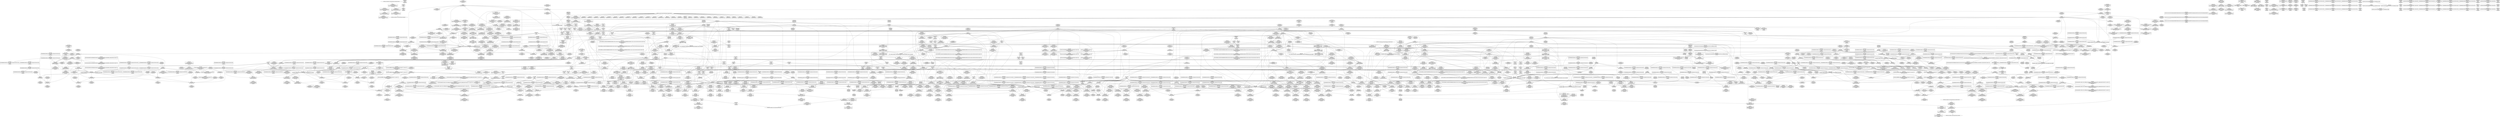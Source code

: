 digraph {
	CE0x59dd740 [shape=record,shape=Mrecord,label="{CE0x59dd740|i32_512|*Constant*|*SummSink*}"]
	CE0x5abf260 [shape=record,shape=Mrecord,label="{CE0x5abf260|rcu_lock_release:tmp4|include/linux/rcupdate.h,423}"]
	CE0x5a69b80 [shape=record,shape=Mrecord,label="{CE0x5a69b80|rcu_read_lock:tmp16|include/linux/rcupdate.h,882}"]
	CE0x5a3cdf0 [shape=record,shape=Mrecord,label="{CE0x5a3cdf0|__preempt_count_sub:val|Function::__preempt_count_sub&Arg::val::|*SummSink*}"]
	CE0x59d5b00 [shape=record,shape=Mrecord,label="{CE0x59d5b00|cred_sid:entry|*SummSink*}"]
	CE0x5a80870 [shape=record,shape=Mrecord,label="{CE0x5a80870|i64*_getelementptr_inbounds_(_4_x_i64_,_4_x_i64_*___llvm_gcov_ctr128,_i64_0,_i64_3)|*Constant*|*SummSource*}"]
	CE0x5a5bd40 [shape=record,shape=Mrecord,label="{CE0x5a5bd40|__rcu_read_unlock:do.end}"]
	CE0x5a070d0 [shape=record,shape=Mrecord,label="{CE0x5a070d0|current_sid:tmp11|security/selinux/hooks.c,218|*SummSink*}"]
	CE0x5a76990 [shape=record,shape=Mrecord,label="{CE0x5a76990|__preempt_count_add:tmp}"]
	CE0x5a17040 [shape=record,shape=Mrecord,label="{CE0x5a17040|task_sid:do.body5|*SummSink*}"]
	CE0x5a694a0 [shape=record,shape=Mrecord,label="{CE0x5a694a0|rcu_read_lock:tmp14|include/linux/rcupdate.h,882|*SummSink*}"]
	CE0x59e3340 [shape=record,shape=Mrecord,label="{CE0x59e3340|VOIDTB_TE:_CE_4,8_}"]
	CE0x59d5830 [shape=record,shape=Mrecord,label="{CE0x59d5830|GLOBAL:cred_sid|*Constant*|*SummSink*}"]
	CE0x5a992b0 [shape=record,shape=Mrecord,label="{CE0x5a992b0|rcu_read_unlock:tmp22|include/linux/rcupdate.h,935|*SummSink*}"]
	CE0x5ac3dd0 [shape=record,shape=Mrecord,label="{CE0x5ac3dd0|rcu_lock_release:tmp6|*SummSink*}"]
	CE0x5a845f0 [shape=record,shape=Mrecord,label="{CE0x5a845f0|rcu_read_unlock:tmp15|include/linux/rcupdate.h,933|*SummSource*}"]
	CE0x5a6ba20 [shape=record,shape=Mrecord,label="{CE0x5a6ba20|rcu_read_unlock:do.body|*SummSink*}"]
	CE0x59eaee0 [shape=record,shape=Mrecord,label="{CE0x59eaee0|avc_has_perm:ssid|Function::avc_has_perm&Arg::ssid::}"]
	CE0x5a6e330 [shape=record,shape=Mrecord,label="{CE0x5a6e330|rcu_read_lock:do.body|*SummSink*}"]
	CE0x59eede0 [shape=record,shape=Mrecord,label="{CE0x59eede0|i64_3|*Constant*|*SummSink*}"]
	CE0x5a1a710 [shape=record,shape=Mrecord,label="{CE0x5a1a710|GLOBAL:rcu_lock_map|Global_var:rcu_lock_map|*SummSink*}"]
	CE0x5aff6b0 [shape=record,shape=Mrecord,label="{CE0x5aff6b0|__preempt_count_add:tmp1|*SummSource*}"]
	CE0x5a93380 [shape=record,shape=Mrecord,label="{CE0x5a93380|_call_void_mcount()_#3|*SummSink*}"]
	CE0x5a17c30 [shape=record,shape=Mrecord,label="{CE0x5a17c30|current_sid:tmp15|security/selinux/hooks.c,218}"]
	CE0x59ed040 [shape=record,shape=Mrecord,label="{CE0x59ed040|selinux_task_setnice:bb}"]
	CE0x5a3e3d0 [shape=record,shape=Mrecord,label="{CE0x5a3e3d0|_call_void_mcount()_#3|*SummSink*}"]
	CE0x5a524a0 [shape=record,shape=Mrecord,label="{CE0x5a524a0|task_sid:tmp24|security/selinux/hooks.c,208}"]
	CE0x5a438b0 [shape=record,shape=Mrecord,label="{CE0x5a438b0|task_sid:tmp7|security/selinux/hooks.c,208|*SummSource*}"]
	CE0x5a83c00 [shape=record,shape=Mrecord,label="{CE0x5a83c00|rcu_read_unlock:tmp17|include/linux/rcupdate.h,933|*SummSource*}"]
	CE0x5a403b0 [shape=record,shape=Mrecord,label="{CE0x5a403b0|task_sid:call7|security/selinux/hooks.c,208}"]
	CE0x5a55be0 [shape=record,shape=Mrecord,label="{CE0x5a55be0|GLOBAL:__rcu_read_unlock|*Constant*|*SummSink*}"]
	CE0x59ea120 [shape=record,shape=Mrecord,label="{CE0x59ea120|GLOBAL:lockdep_rcu_suspicious|*Constant*|*SummSink*}"]
	CE0x5a54fe0 [shape=record,shape=Mrecord,label="{CE0x5a54fe0|rcu_lock_release:map|Function::rcu_lock_release&Arg::map::|*SummSink*}"]
	CE0x5abfed0 [shape=record,shape=Mrecord,label="{CE0x5abfed0|_call_void_lock_release(%struct.lockdep_map*_%map,_i32_1,_i64_ptrtoint_(i8*_blockaddress(_rcu_lock_release,_%__here)_to_i64))_#10,_!dbg_!27716|include/linux/rcupdate.h,423|*SummSource*}"]
	CE0x5a73080 [shape=record,shape=Mrecord,label="{CE0x5a73080|i64*_getelementptr_inbounds_(_4_x_i64_,_4_x_i64_*___llvm_gcov_ctr135,_i64_0,_i64_0)|*Constant*|*SummSink*}"]
	CE0x5a227e0 [shape=record,shape=Mrecord,label="{CE0x5a227e0|rcu_read_lock:call3|include/linux/rcupdate.h,882|*SummSource*}"]
	CE0x5ad1ac0 [shape=record,shape=Mrecord,label="{CE0x5ad1ac0|__preempt_count_add:tmp4|./arch/x86/include/asm/preempt.h,72|*SummSource*}"]
	CE0x59e0870 [shape=record,shape=Mrecord,label="{CE0x59e0870|i64*_getelementptr_inbounds_(_6_x_i64_,_6_x_i64_*___llvm_gcov_ctr283,_i64_0,_i64_5)|*Constant*|*SummSink*}"]
	CE0x5a9a570 [shape=record,shape=Mrecord,label="{CE0x5a9a570|GLOBAL:__preempt_count_add|*Constant*|*SummSource*}"]
	CE0x59eea30 [shape=record,shape=Mrecord,label="{CE0x59eea30|COLLAPSED:_GCMRE___llvm_gcov_ctr283_internal_global_6_x_i64_zeroinitializer:_elem_0:default:}"]
	CE0x5a1f9a0 [shape=record,shape=Mrecord,label="{CE0x5a1f9a0|GLOBAL:__llvm_gcov_ctr126|Global_var:__llvm_gcov_ctr126}"]
	CE0x5a787c0 [shape=record,shape=Mrecord,label="{CE0x5a787c0|cred_sid:tmp6|security/selinux/hooks.c,197}"]
	CE0x5a41b30 [shape=record,shape=Mrecord,label="{CE0x5a41b30|cred_sid:tmp3|*SummSink*}"]
	CE0x5a7c1f0 [shape=record,shape=Mrecord,label="{CE0x5a7c1f0|i64*_getelementptr_inbounds_(_4_x_i64_,_4_x_i64_*___llvm_gcov_ctr133,_i64_0,_i64_1)|*Constant*}"]
	CE0x5a74140 [shape=record,shape=Mrecord,label="{CE0x5a74140|__preempt_count_add:tmp3|*SummSource*}"]
	CE0x59d8990 [shape=record,shape=Mrecord,label="{CE0x59d8990|__preempt_count_sub:entry|*SummSource*}"]
	CE0x5a48110 [shape=record,shape=Mrecord,label="{CE0x5a48110|rcu_read_lock:bb|*SummSink*}"]
	CE0x5a8cec0 [shape=record,shape=Mrecord,label="{CE0x5a8cec0|rcu_read_lock:land.lhs.true}"]
	CE0x5a754b0 [shape=record,shape=Mrecord,label="{CE0x5a754b0|__preempt_count_add:bb|*SummSource*}"]
	CE0x5afbc30 [shape=record,shape=Mrecord,label="{CE0x5afbc30|__preempt_count_sub:tmp5|./arch/x86/include/asm/preempt.h,77}"]
	CE0x5a43a50 [shape=record,shape=Mrecord,label="{CE0x5a43a50|rcu_read_lock:call|include/linux/rcupdate.h,882|*SummSource*}"]
	CE0x59dd920 [shape=record,shape=Mrecord,label="{CE0x59dd920|i64_1|*Constant*}"]
	CE0x5a660d0 [shape=record,shape=Mrecord,label="{CE0x5a660d0|rcu_read_lock:if.then}"]
	CE0x5a94a40 [shape=record,shape=Mrecord,label="{CE0x5a94a40|GLOBAL:rcu_read_unlock.__warned|Global_var:rcu_read_unlock.__warned|*SummSource*}"]
	CE0x59fdf30 [shape=record,shape=Mrecord,label="{CE0x59fdf30|i64_5|*Constant*|*SummSource*}"]
	CE0x5ad1b30 [shape=record,shape=Mrecord,label="{CE0x5ad1b30|__preempt_count_add:tmp4|./arch/x86/include/asm/preempt.h,72|*SummSink*}"]
	CE0x5a6c420 [shape=record,shape=Mrecord,label="{CE0x5a6c420|cred_sid:tmp5|security/selinux/hooks.c,196|*SummSource*}"]
	CE0x59edfe0 [shape=record,shape=Mrecord,label="{CE0x59edfe0|VOIDTB_TE:_CE_8,16_}"]
	CE0x5a4e2d0 [shape=record,shape=Mrecord,label="{CE0x5a4e2d0|cred_sid:tmp}"]
	CE0x5a98c70 [shape=record,shape=Mrecord,label="{CE0x5a98c70|rcu_read_unlock:tmp22|include/linux/rcupdate.h,935}"]
	CE0x5a26e40 [shape=record,shape=Mrecord,label="{CE0x5a26e40|i64*_getelementptr_inbounds_(_11_x_i64_,_11_x_i64_*___llvm_gcov_ctr125,_i64_0,_i64_10)|*Constant*}"]
	CE0x5a42580 [shape=record,shape=Mrecord,label="{CE0x5a42580|task_sid:tmp4|*LoadInst*|security/selinux/hooks.c,208}"]
	CE0x59d9790 [shape=record,shape=Mrecord,label="{CE0x59d9790|avc_has_perm:tclass|Function::avc_has_perm&Arg::tclass::}"]
	CE0x5a18ae0 [shape=record,shape=Mrecord,label="{CE0x5a18ae0|rcu_lock_acquire:tmp3}"]
	CE0x59f0a90 [shape=record,shape=Mrecord,label="{CE0x59f0a90|i64_0|*Constant*|*SummSink*}"]
	CE0x5a02fb0 [shape=record,shape=Mrecord,label="{CE0x5a02fb0|current_sid:tmp6|security/selinux/hooks.c,218|*SummSink*}"]
	CE0x5ac2a10 [shape=record,shape=Mrecord,label="{CE0x5ac2a10|__rcu_read_unlock:tmp3|*SummSource*}"]
	CE0x5a98e10 [shape=record,shape=Mrecord,label="{CE0x5a98e10|rcu_read_unlock:tmp22|include/linux/rcupdate.h,935|*SummSource*}"]
	CE0x5a886b0 [shape=record,shape=Mrecord,label="{CE0x5a886b0|rcu_read_lock:tmp22|include/linux/rcupdate.h,884|*SummSink*}"]
	CE0x59d6e90 [shape=record,shape=Mrecord,label="{CE0x59d6e90|selinux_task_setnice:tmp8|security/selinux/hooks.c,3600|*SummSink*}"]
	CE0x5a54140 [shape=record,shape=Mrecord,label="{CE0x5a54140|_call_void___preempt_count_add(i32_1)_#10,_!dbg_!27711|include/linux/rcupdate.h,239}"]
	CE0x59e8ef0 [shape=record,shape=Mrecord,label="{CE0x59e8ef0|i8_1|*Constant*}"]
	CE0x5ad8330 [shape=record,shape=Mrecord,label="{CE0x5ad8330|i64*_getelementptr_inbounds_(_4_x_i64_,_4_x_i64_*___llvm_gcov_ctr134,_i64_0,_i64_2)|*Constant*|*SummSource*}"]
	CE0x5a3e4b0 [shape=record,shape=Mrecord,label="{CE0x5a3e4b0|GLOBAL:__preempt_count|Global_var:__preempt_count|*SummSink*}"]
	CE0x5a17ca0 [shape=record,shape=Mrecord,label="{CE0x5a17ca0|current_sid:tmp15|security/selinux/hooks.c,218|*SummSource*}"]
	CE0x5a89710 [shape=record,shape=Mrecord,label="{CE0x5a89710|i32_883|*Constant*|*SummSink*}"]
	CE0x5a791e0 [shape=record,shape=Mrecord,label="{CE0x5a791e0|rcu_read_unlock:do.end|*SummSource*}"]
	CE0x5a44700 [shape=record,shape=Mrecord,label="{CE0x5a44700|task_sid:tmp7|security/selinux/hooks.c,208|*SummSink*}"]
	CE0x59d93f0 [shape=record,shape=Mrecord,label="{CE0x59d93f0|i16_2|*Constant*|*SummSource*}"]
	CE0x5a16fb0 [shape=record,shape=Mrecord,label="{CE0x5a16fb0|task_sid:do.body5|*SummSource*}"]
	CE0x5a62c80 [shape=record,shape=Mrecord,label="{CE0x5a62c80|rcu_lock_release:indirectgoto}"]
	CE0x5a1efd0 [shape=record,shape=Mrecord,label="{CE0x5a1efd0|get_current:tmp2|*SummSink*}"]
	CE0x5a519d0 [shape=record,shape=Mrecord,label="{CE0x5a519d0|task_sid:tmp21|security/selinux/hooks.c,208|*SummSource*}"]
	CE0x5a80680 [shape=record,shape=Mrecord,label="{CE0x5a80680|COLLAPSED:_GCMRE___llvm_gcov_ctr132_internal_global_11_x_i64_zeroinitializer:_elem_0:default:}"]
	CE0x5a7fbc0 [shape=record,shape=Mrecord,label="{CE0x5a7fbc0|rcu_read_unlock:call|include/linux/rcupdate.h,933|*SummSink*}"]
	CE0x5a75520 [shape=record,shape=Mrecord,label="{CE0x5a75520|__preempt_count_add:bb|*SummSink*}"]
	CE0x5a04250 [shape=record,shape=Mrecord,label="{CE0x5a04250|rcu_read_lock:entry|*SummSource*}"]
	CE0x5a18f60 [shape=record,shape=Mrecord,label="{CE0x5a18f60|GLOBAL:rcu_lock_acquire|*Constant*|*SummSink*}"]
	CE0x59d9800 [shape=record,shape=Mrecord,label="{CE0x59d9800|avc_has_perm:tclass|Function::avc_has_perm&Arg::tclass::|*SummSource*}"]
	CE0x59d2c00 [shape=record,shape=Mrecord,label="{CE0x59d2c00|current_sid:tmp17|security/selinux/hooks.c,218|*SummSink*}"]
	CE0x59eb630 [shape=record,shape=Mrecord,label="{CE0x59eb630|%struct.common_audit_data*_null|*Constant*|*SummSink*}"]
	CE0x5a7bf10 [shape=record,shape=Mrecord,label="{CE0x5a7bf10|rcu_lock_release:tmp1}"]
	CE0x5ad3ac0 [shape=record,shape=Mrecord,label="{CE0x5ad3ac0|i64*_getelementptr_inbounds_(_4_x_i64_,_4_x_i64_*___llvm_gcov_ctr133,_i64_0,_i64_2)|*Constant*}"]
	CE0x5afe300 [shape=record,shape=Mrecord,label="{CE0x5afe300|i64*_getelementptr_inbounds_(_4_x_i64_,_4_x_i64_*___llvm_gcov_ctr129,_i64_0,_i64_0)|*Constant*|*SummSource*}"]
	CE0x5abfe60 [shape=record,shape=Mrecord,label="{CE0x5abfe60|_call_void_lock_release(%struct.lockdep_map*_%map,_i32_1,_i64_ptrtoint_(i8*_blockaddress(_rcu_lock_release,_%__here)_to_i64))_#10,_!dbg_!27716|include/linux/rcupdate.h,423}"]
	CE0x5a03110 [shape=record,shape=Mrecord,label="{CE0x5a03110|current_sid:tmp7|security/selinux/hooks.c,218}"]
	CE0x5af70c0 [shape=record,shape=Mrecord,label="{CE0x5af70c0|__preempt_count_sub:do.body}"]
	CE0x59ec980 [shape=record,shape=Mrecord,label="{CE0x59ec980|current_sid:do.body|*SummSource*}"]
	CE0x5a40150 [shape=record,shape=Mrecord,label="{CE0x5a40150|i64*_getelementptr_inbounds_(_13_x_i64_,_13_x_i64_*___llvm_gcov_ctr126,_i64_0,_i64_12)|*Constant*|*SummSink*}"]
	CE0x59d1b70 [shape=record,shape=Mrecord,label="{CE0x59d1b70|GLOBAL:task_sid|*Constant*|*SummSink*}"]
	CE0x5a401c0 [shape=record,shape=Mrecord,label="{CE0x5a401c0|task_sid:tmp26|security/selinux/hooks.c,208|*SummSource*}"]
	CE0x5a1b4d0 [shape=record,shape=Mrecord,label="{CE0x5a1b4d0|rcu_lock_release:tmp2}"]
	CE0x59e5aa0 [shape=record,shape=Mrecord,label="{CE0x59e5aa0|current_sid:tmp1|*SummSource*}"]
	CE0x5a5cec0 [shape=record,shape=Mrecord,label="{CE0x5a5cec0|rcu_lock_acquire:tmp5|include/linux/rcupdate.h,418|*SummSource*}"]
	CE0x5af71a0 [shape=record,shape=Mrecord,label="{CE0x5af71a0|__preempt_count_sub:bb}"]
	CE0x5ac5170 [shape=record,shape=Mrecord,label="{CE0x5ac5170|__preempt_count_add:tmp6|./arch/x86/include/asm/preempt.h,73|*SummSink*}"]
	CE0x763e920 [shape=record,shape=Mrecord,label="{CE0x763e920|GLOBAL:cap_task_setnice|*Constant*|*SummSink*}"]
	CE0x5a43ec0 [shape=record,shape=Mrecord,label="{CE0x5a43ec0|task_sid:tmp1|*SummSink*}"]
	CE0x5a4b330 [shape=record,shape=Mrecord,label="{CE0x5a4b330|_ret_void,_!dbg_!27717|include/linux/rcupdate.h,419|*SummSource*}"]
	CE0x5a3e700 [shape=record,shape=Mrecord,label="{CE0x5a3e700|i64*_getelementptr_inbounds_(_4_x_i64_,_4_x_i64_*___llvm_gcov_ctr129,_i64_0,_i64_3)|*Constant*|*SummSink*}"]
	CE0x59f4040 [shape=record,shape=Mrecord,label="{CE0x59f4040|VOIDTB_TE:_CE_104,112_}"]
	CE0x5a44550 [shape=record,shape=Mrecord,label="{CE0x5a44550|i64*_getelementptr_inbounds_(_11_x_i64_,_11_x_i64_*___llvm_gcov_ctr127,_i64_0,_i64_1)|*Constant*|*SummSink*}"]
	CE0x59f8240 [shape=record,shape=Mrecord,label="{CE0x59f8240|get_current:tmp3|*SummSink*}"]
	CE0x59fb0e0 [shape=record,shape=Mrecord,label="{CE0x59fb0e0|GLOBAL:get_current|*Constant*}"]
	CE0x5a231f0 [shape=record,shape=Mrecord,label="{CE0x5a231f0|current_sid:tmp22|security/selinux/hooks.c,218|*SummSink*}"]
	CE0x5a45170 [shape=record,shape=Mrecord,label="{CE0x5a45170|task_sid:tobool4|security/selinux/hooks.c,208}"]
	CE0x5a64cc0 [shape=record,shape=Mrecord,label="{CE0x5a64cc0|get_current:bb|*SummSource*}"]
	CE0x5a8c010 [shape=record,shape=Mrecord,label="{CE0x5a8c010|rcu_read_lock:tmp}"]
	CE0x5ad3ee0 [shape=record,shape=Mrecord,label="{CE0x5ad3ee0|rcu_lock_acquire:tmp4|include/linux/rcupdate.h,418|*SummSource*}"]
	CE0x59fbba0 [shape=record,shape=Mrecord,label="{CE0x59fbba0|_ret_%struct.task_struct*_%tmp4,_!dbg_!27714|./arch/x86/include/asm/current.h,14|*SummSink*}"]
	CE0x59f0680 [shape=record,shape=Mrecord,label="{CE0x59f0680|selinux_task_setnice:tmp4|security/selinux/hooks.c,3597|*SummSink*}"]
	CE0x5a385d0 [shape=record,shape=Mrecord,label="{CE0x5a385d0|task_sid:do.end6}"]
	CE0x59e45b0 [shape=record,shape=Mrecord,label="{CE0x59e45b0|task_sid:bb|*SummSource*}"]
	CE0x5a329b0 [shape=record,shape=Mrecord,label="{CE0x5a329b0|task_sid:tobool1|security/selinux/hooks.c,208|*SummSink*}"]
	CE0x5a7e0f0 [shape=record,shape=Mrecord,label="{CE0x5a7e0f0|rcu_lock_acquire:tmp2|*SummSink*}"]
	CE0x5a5e8f0 [shape=record,shape=Mrecord,label="{CE0x5a5e8f0|rcu_lock_release:__here|*SummSource*}"]
	CE0x5a32480 [shape=record,shape=Mrecord,label="{CE0x5a32480|GLOBAL:__rcu_read_lock|*Constant*}"]
	CE0x5ac04b0 [shape=record,shape=Mrecord,label="{CE0x5ac04b0|GLOBAL:lock_release|*Constant*}"]
	CE0x5a8dfe0 [shape=record,shape=Mrecord,label="{CE0x5a8dfe0|get_current:tmp|*SummSink*}"]
	CE0x59cd090 [shape=record,shape=Mrecord,label="{CE0x59cd090|GLOBAL:__llvm_gcov_ctr283|Global_var:__llvm_gcov_ctr283|*SummSource*}"]
	CE0x5a68510 [shape=record,shape=Mrecord,label="{CE0x5a68510|rcu_read_unlock:tmp16|include/linux/rcupdate.h,933|*SummSink*}"]
	CE0x59cfd70 [shape=record,shape=Mrecord,label="{CE0x59cfd70|i64*_getelementptr_inbounds_(_6_x_i64_,_6_x_i64_*___llvm_gcov_ctr283,_i64_0,_i64_0)|*Constant*|*SummSink*}"]
	CE0x5a896a0 [shape=record,shape=Mrecord,label="{CE0x5a896a0|i32_883|*Constant*|*SummSource*}"]
	CE0x5a8da60 [shape=record,shape=Mrecord,label="{CE0x5a8da60|GLOBAL:rcu_read_lock.__warned|Global_var:rcu_read_lock.__warned|*SummSource*}"]
	CE0x59ef590 [shape=record,shape=Mrecord,label="{CE0x59ef590|selinux_task_setnice:tmp2|security/selinux/hooks.c,3597}"]
	CE0x59d7fa0 [shape=record,shape=Mrecord,label="{CE0x59d7fa0|GLOBAL:current_has_perm|*Constant*}"]
	CE0x5a94450 [shape=record,shape=Mrecord,label="{CE0x5a94450|rcu_lock_release:tmp}"]
	CE0x59fefc0 [shape=record,shape=Mrecord,label="{CE0x59fefc0|current_sid:tmp14|security/selinux/hooks.c,218|*SummSink*}"]
	CE0x5a772a0 [shape=record,shape=Mrecord,label="{CE0x5a772a0|cred_sid:bb|*SummSource*}"]
	CE0x59fd4a0 [shape=record,shape=Mrecord,label="{CE0x59fd4a0|current_sid:bb}"]
	CE0x5a550f0 [shape=record,shape=Mrecord,label="{CE0x5a550f0|GLOBAL:__rcu_read_unlock|*Constant*}"]
	CE0x5a1c740 [shape=record,shape=Mrecord,label="{CE0x5a1c740|rcu_read_lock:if.end|*SummSink*}"]
	CE0x5a44250 [shape=record,shape=Mrecord,label="{CE0x5a44250|rcu_read_lock:tmp1|*SummSink*}"]
	CE0x5a82920 [shape=record,shape=Mrecord,label="{CE0x5a82920|rcu_read_unlock:call3|include/linux/rcupdate.h,933|*SummSink*}"]
	CE0x59df1a0 [shape=record,shape=Mrecord,label="{CE0x59df1a0|i64*_getelementptr_inbounds_(_6_x_i64_,_6_x_i64_*___llvm_gcov_ctr283,_i64_0,_i64_4)|*Constant*}"]
	CE0x5a41320 [shape=record,shape=Mrecord,label="{CE0x5a41320|task_sid:tmp19|security/selinux/hooks.c,208}"]
	CE0x5a24720 [shape=record,shape=Mrecord,label="{CE0x5a24720|rcu_read_lock:tmp6|include/linux/rcupdate.h,882|*SummSource*}"]
	CE0x5a8f450 [shape=record,shape=Mrecord,label="{CE0x5a8f450|GLOBAL:__llvm_gcov_ctr132|Global_var:__llvm_gcov_ctr132}"]
	CE0x59d58a0 [shape=record,shape=Mrecord,label="{CE0x59d58a0|cred_sid:entry}"]
	CE0x59de5e0 [shape=record,shape=Mrecord,label="{CE0x59de5e0|selinux_task_setnice:nice|Function::selinux_task_setnice&Arg::nice::|*SummSource*}"]
	CE0x5a455a0 [shape=record,shape=Mrecord,label="{CE0x5a455a0|rcu_read_unlock:tobool1|include/linux/rcupdate.h,933|*SummSource*}"]
	CE0x5a31560 [shape=record,shape=Mrecord,label="{CE0x5a31560|rcu_read_lock:tmp1}"]
	CE0x59d7640 [shape=record,shape=Mrecord,label="{CE0x59d7640|GLOBAL:current_sid|*Constant*}"]
	CE0x59d22c0 [shape=record,shape=Mrecord,label="{CE0x59d22c0|task_sid:task|Function::task_sid&Arg::task::|*SummSource*}"]
	CE0x5a20be0 [shape=record,shape=Mrecord,label="{CE0x5a20be0|task_sid:tmp11|security/selinux/hooks.c,208}"]
	CE0x5ac0840 [shape=record,shape=Mrecord,label="{CE0x5ac0840|GLOBAL:lock_acquire|*Constant*}"]
	CE0x5b04330 [shape=record,shape=Mrecord,label="{CE0x5b04330|__preempt_count_add:do.body|*SummSink*}"]
	CE0x5a1ca10 [shape=record,shape=Mrecord,label="{CE0x5a1ca10|i32_78|*Constant*}"]
	CE0x5a8e650 [shape=record,shape=Mrecord,label="{CE0x5a8e650|rcu_lock_acquire:entry}"]
	CE0x5a5e830 [shape=record,shape=Mrecord,label="{CE0x5a5e830|rcu_lock_release:__here}"]
	CE0x5adcf00 [shape=record,shape=Mrecord,label="{CE0x5adcf00|__rcu_read_unlock:bb|*SummSink*}"]
	CE0x5a6d1c0 [shape=record,shape=Mrecord,label="{CE0x5a6d1c0|i64*_getelementptr_inbounds_(_11_x_i64_,_11_x_i64_*___llvm_gcov_ctr132,_i64_0,_i64_1)|*Constant*|*SummSource*}"]
	CE0x5a62b30 [shape=record,shape=Mrecord,label="{CE0x5a62b30|GLOBAL:__preempt_count|Global_var:__preempt_count}"]
	CE0x5a6deb0 [shape=record,shape=Mrecord,label="{CE0x5a6deb0|rcu_read_unlock:tmp6|include/linux/rcupdate.h,933}"]
	CE0x5a08000 [shape=record,shape=Mrecord,label="{CE0x5a08000|task_sid:if.end}"]
	CE0x5a77960 [shape=record,shape=Mrecord,label="{CE0x5a77960|cred_sid:sid|security/selinux/hooks.c,197}"]
	CE0x5a1a820 [shape=record,shape=Mrecord,label="{CE0x5a1a820|rcu_lock_acquire:map|Function::rcu_lock_acquire&Arg::map::}"]
	CE0x5a58880 [shape=record,shape=Mrecord,label="{CE0x5a58880|__rcu_read_lock:tmp1}"]
	CE0x5a636e0 [shape=record,shape=Mrecord,label="{CE0x5a636e0|COLLAPSED:_GCMRE___llvm_gcov_ctr130_internal_global_4_x_i64_zeroinitializer:_elem_0:default:}"]
	CE0x5a55d90 [shape=record,shape=Mrecord,label="{CE0x5a55d90|GLOBAL:__rcu_read_unlock|*Constant*|*SummSource*}"]
	CE0x5a1cc10 [shape=record,shape=Mrecord,label="{CE0x5a1cc10|current_sid:cred|security/selinux/hooks.c,218}"]
	CE0x5afc110 [shape=record,shape=Mrecord,label="{CE0x5afc110|__rcu_read_unlock:do.end|*SummSink*}"]
	CE0x59f2ec0 [shape=record,shape=Mrecord,label="{CE0x59f2ec0|selinux_task_setnice:tmp5|security/selinux/hooks.c,3597|*SummSource*}"]
	CE0x59d1b00 [shape=record,shape=Mrecord,label="{CE0x59d1b00|GLOBAL:task_sid|*Constant*|*SummSource*}"]
	CE0x59d8110 [shape=record,shape=Mrecord,label="{CE0x59d8110|GLOBAL:current_has_perm|*Constant*|*SummSink*}"]
	CE0x5b02750 [shape=record,shape=Mrecord,label="{CE0x5b02750|i32_0|*Constant*}"]
	CE0x5afe400 [shape=record,shape=Mrecord,label="{CE0x5afe400|__preempt_count_sub:tmp}"]
	CE0x5a1e5a0 [shape=record,shape=Mrecord,label="{CE0x5a1e5a0|get_current:tmp4|./arch/x86/include/asm/current.h,14|*SummSink*}"]
	CE0x59fb690 [shape=record,shape=Mrecord,label="{CE0x59fb690|get_current:entry}"]
	CE0x5a48b10 [shape=record,shape=Mrecord,label="{CE0x5a48b10|GLOBAL:__rcu_read_lock|*Constant*|*SummSource*}"]
	CE0x5a80010 [shape=record,shape=Mrecord,label="{CE0x5a80010|rcu_lock_acquire:tmp3|*SummSink*}"]
	CE0x5a516f0 [shape=record,shape=Mrecord,label="{CE0x5a516f0|task_sid:tmp20|security/selinux/hooks.c,208|*SummSink*}"]
	CE0x59e9240 [shape=record,shape=Mrecord,label="{CE0x59e9240|i8_1|*Constant*|*SummSink*}"]
	CE0x5a7e830 [shape=record,shape=Mrecord,label="{CE0x5a7e830|__preempt_count_sub:entry|*SummSink*}"]
	CE0x5a417e0 [shape=record,shape=Mrecord,label="{CE0x5a417e0|task_sid:tmp18|security/selinux/hooks.c,208|*SummSink*}"]
	CE0x5a77770 [shape=record,shape=Mrecord,label="{CE0x5a77770|i32_1|*Constant*}"]
	CE0x59dada0 [shape=record,shape=Mrecord,label="{CE0x59dada0|GLOBAL:__llvm_gcov_ctr125|Global_var:__llvm_gcov_ctr125|*SummSource*}"]
	CE0x5a8f630 [shape=record,shape=Mrecord,label="{CE0x5a8f630|_call_void_asm_addl_$1,_%gs:$0_,_*m,ri,*m,_dirflag_,_fpsr_,_flags_(i32*___preempt_count,_i32_%val,_i32*___preempt_count)_#3,_!dbg_!27714,_!srcloc_!27717|./arch/x86/include/asm/preempt.h,72|*SummSink*}"]
	CE0x5a87020 [shape=record,shape=Mrecord,label="{CE0x5a87020|rcu_read_lock:tmp20|include/linux/rcupdate.h,882}"]
	CE0x5a4ab00 [shape=record,shape=Mrecord,label="{CE0x5a4ab00|rcu_read_unlock:tmp4|include/linux/rcupdate.h,933}"]
	CE0x59f67d0 [shape=record,shape=Mrecord,label="{CE0x59f67d0|VOIDTB_TE:_CE_120,128_}"]
	CE0x59f6ee0 [shape=record,shape=Mrecord,label="{CE0x59f6ee0|i64*_getelementptr_inbounds_(_6_x_i64_,_6_x_i64_*___llvm_gcov_ctr283,_i64_0,_i64_4)|*Constant*|*SummSource*}"]
	CE0x5a20280 [shape=record,shape=Mrecord,label="{CE0x5a20280|i32_77|*Constant*|*SummSink*}"]
	CE0x5a5e090 [shape=record,shape=Mrecord,label="{CE0x5a5e090|i8*_undef|*Constant*}"]
	CE0x5a22960 [shape=record,shape=Mrecord,label="{CE0x5a22960|rcu_read_lock:call3|include/linux/rcupdate.h,882|*SummSink*}"]
	CE0x5a41290 [shape=record,shape=Mrecord,label="{CE0x5a41290|task_sid:tmp18|security/selinux/hooks.c,208}"]
	CE0x5a40230 [shape=record,shape=Mrecord,label="{CE0x5a40230|task_sid:tmp26|security/selinux/hooks.c,208|*SummSink*}"]
	CE0x5ac42e0 [shape=record,shape=Mrecord,label="{CE0x5ac42e0|rcu_lock_release:tmp7|*SummSink*}"]
	CE0x5a8d1b0 [shape=record,shape=Mrecord,label="{CE0x5a8d1b0|i64*_getelementptr_inbounds_(_11_x_i64_,_11_x_i64_*___llvm_gcov_ctr127,_i64_0,_i64_0)|*Constant*|*SummSource*}"]
	CE0x5a22090 [shape=record,shape=Mrecord,label="{CE0x5a22090|rcu_read_lock:tmp12|include/linux/rcupdate.h,882}"]
	CE0x59f62e0 [shape=record,shape=Mrecord,label="{CE0x59f62e0|VOIDTB_TE:_CE_64,72_}"]
	CE0x59f38a0 [shape=record,shape=Mrecord,label="{CE0x59f38a0|selinux_task_setnice:return|*SummSource*}"]
	CE0x59fec70 [shape=record,shape=Mrecord,label="{CE0x59fec70|current_sid:tmp13|security/selinux/hooks.c,218|*SummSink*}"]
	CE0x5a01ec0 [shape=record,shape=Mrecord,label="{CE0x5a01ec0|current_sid:do.end|*SummSource*}"]
	CE0x5a92840 [shape=record,shape=Mrecord,label="{CE0x5a92840|rcu_read_unlock:tmp14|include/linux/rcupdate.h,933|*SummSource*}"]
	CE0x5a8b190 [shape=record,shape=Mrecord,label="{CE0x5a8b190|cred_sid:tmp4|*LoadInst*|security/selinux/hooks.c,196|*SummSink*}"]
	CE0x59e35a0 [shape=record,shape=Mrecord,label="{CE0x59e35a0|i64*_getelementptr_inbounds_(_2_x_i64_,_2_x_i64_*___llvm_gcov_ctr136,_i64_0,_i64_1)|*Constant*}"]
	CE0x59dc9f0 [shape=record,shape=Mrecord,label="{CE0x59dc9f0|current_has_perm:perms|Function::current_has_perm&Arg::perms::|*SummSource*}"]
	CE0x59d1ca0 [shape=record,shape=Mrecord,label="{CE0x59d1ca0|task_sid:entry}"]
	CE0x5a423e0 [shape=record,shape=Mrecord,label="{CE0x5a423e0|rcu_lock_acquire:entry|*SummSink*}"]
	CE0x5a83c70 [shape=record,shape=Mrecord,label="{CE0x5a83c70|rcu_read_unlock:tmp17|include/linux/rcupdate.h,933|*SummSink*}"]
	CE0x5a7a090 [shape=record,shape=Mrecord,label="{CE0x5a7a090|_call_void_asm_sideeffect_,_memory_,_dirflag_,_fpsr_,_flags_()_#3,_!dbg_!27714,_!srcloc_!27715|include/linux/rcupdate.h,239}"]
	CE0x5a6ee40 [shape=record,shape=Mrecord,label="{CE0x5a6ee40|rcu_read_lock:tmp7|include/linux/rcupdate.h,882|*SummSink*}"]
	CE0x59ee280 [shape=record,shape=Mrecord,label="{CE0x59ee280|selinux_task_setnice:tmp1}"]
	CE0x59de060 [shape=record,shape=Mrecord,label="{CE0x59de060|current_has_perm:tsk|Function::current_has_perm&Arg::tsk::|*SummSink*}"]
	CE0x5a4b4d0 [shape=record,shape=Mrecord,label="{CE0x5a4b4d0|_ret_void,_!dbg_!27717|include/linux/rcupdate.h,419|*SummSink*}"]
	CE0x5ac4da0 [shape=record,shape=Mrecord,label="{CE0x5ac4da0|__rcu_read_unlock:tmp4|include/linux/rcupdate.h,244|*SummSink*}"]
	CE0x5a77230 [shape=record,shape=Mrecord,label="{CE0x5a77230|cred_sid:bb}"]
	CE0x5a31a40 [shape=record,shape=Mrecord,label="{CE0x5a31a40|task_sid:call|security/selinux/hooks.c,208|*SummSink*}"]
	CE0x5a6ecc0 [shape=record,shape=Mrecord,label="{CE0x5a6ecc0|rcu_read_lock:tmp7|include/linux/rcupdate.h,882|*SummSource*}"]
	CE0x5a26f70 [shape=record,shape=Mrecord,label="{CE0x5a26f70|current_sid:tmp19|security/selinux/hooks.c,218|*SummSource*}"]
	CE0x5a029f0 [shape=record,shape=Mrecord,label="{CE0x5a029f0|_call_void_mcount()_#3|*SummSink*}"]
	CE0x59cb5c0 [shape=record,shape=Mrecord,label="{CE0x59cb5c0|current_sid:tmp12|security/selinux/hooks.c,218|*SummSink*}"]
	CE0x5a942c0 [shape=record,shape=Mrecord,label="{CE0x5a942c0|rcu_read_unlock:if.then|*SummSink*}"]
	"CONST[source:2(external),value:2(dynamic)][purpose:{subject}][SrcIdx:2]"
	CE0x5a86e60 [shape=record,shape=Mrecord,label="{CE0x5a86e60|rcu_read_lock:tmp19|include/linux/rcupdate.h,882|*SummSource*}"]
	CE0x5ad2de0 [shape=record,shape=Mrecord,label="{CE0x5ad2de0|_call_void_mcount()_#3|*SummSink*}"]
	CE0x5a84e30 [shape=record,shape=Mrecord,label="{CE0x5a84e30|GLOBAL:rcu_read_lock.__warned|Global_var:rcu_read_lock.__warned|*SummSink*}"]
	CE0x59d6ab0 [shape=record,shape=Mrecord,label="{CE0x59d6ab0|current_has_perm:bb|*SummSink*}"]
	CE0x5b15e10 [shape=record,shape=Mrecord,label="{CE0x5b15e10|__preempt_count_add:tmp5|./arch/x86/include/asm/preempt.h,72|*SummSink*}"]
	CE0x5a03a30 [shape=record,shape=Mrecord,label="{CE0x5a03a30|0:_i8,_:_GCMR_current_sid.__warned_internal_global_i8_0,_section_.data.unlikely_,_align_1:_elem_0:default:}"]
	CE0x59d53d0 [shape=record,shape=Mrecord,label="{CE0x59d53d0|GLOBAL:cred_sid|*Constant*|*SummSource*}"]
	CE0x5a650d0 [shape=record,shape=Mrecord,label="{CE0x5a650d0|i64*_getelementptr_inbounds_(_2_x_i64_,_2_x_i64_*___llvm_gcov_ctr98,_i64_0,_i64_0)|*Constant*|*SummSource*}"]
	CE0x59feaa0 [shape=record,shape=Mrecord,label="{CE0x59feaa0|i64_6|*Constant*|*SummSource*}"]
	CE0x5a05710 [shape=record,shape=Mrecord,label="{CE0x5a05710|current_sid:tmp8|security/selinux/hooks.c,218}"]
	CE0x5a1f530 [shape=record,shape=Mrecord,label="{CE0x5a1f530|rcu_read_lock:tmp4|include/linux/rcupdate.h,882|*SummSink*}"]
	CE0x5a89180 [shape=record,shape=Mrecord,label="{CE0x5a89180|i8*_getelementptr_inbounds_(_25_x_i8_,_25_x_i8_*_.str45,_i32_0,_i32_0)|*Constant*|*SummSink*}"]
	CE0x59ea1d0 [shape=record,shape=Mrecord,label="{CE0x59ea1d0|i8*_getelementptr_inbounds_(_25_x_i8_,_25_x_i8_*_.str3,_i32_0,_i32_0)|*Constant*|*SummSource*}"]
	CE0x5b04d60 [shape=record,shape=Mrecord,label="{CE0x5b04d60|i64*_getelementptr_inbounds_(_4_x_i64_,_4_x_i64_*___llvm_gcov_ctr135,_i64_0,_i64_3)|*Constant*|*SummSink*}"]
	CE0x5a1f2f0 [shape=record,shape=Mrecord,label="{CE0x5a1f2f0|task_sid:if.then|*SummSink*}"]
	CE0x59e1860 [shape=record,shape=Mrecord,label="{CE0x59e1860|i64*_getelementptr_inbounds_(_6_x_i64_,_6_x_i64_*___llvm_gcov_ctr283,_i64_0,_i64_4)|*Constant*|*SummSink*}"]
	CE0x5a60d40 [shape=record,shape=Mrecord,label="{CE0x5a60d40|__preempt_count_sub:tmp2|*SummSource*}"]
	CE0x5a60cd0 [shape=record,shape=Mrecord,label="{CE0x5a60cd0|__preempt_count_sub:tmp2}"]
	CE0x5ac0170 [shape=record,shape=Mrecord,label="{CE0x5ac0170|i32_1|*Constant*}"]
	CE0x59d1470 [shape=record,shape=Mrecord,label="{CE0x59d1470|_ret_i32_%tmp24,_!dbg_!27742|security/selinux/hooks.c,220|*SummSource*}"]
	CE0x5a81ce0 [shape=record,shape=Mrecord,label="{CE0x5a81ce0|_call_void_mcount()_#3|*SummSource*}"]
	CE0x5a4f5a0 [shape=record,shape=Mrecord,label="{CE0x5a4f5a0|rcu_read_unlock:tmp18|include/linux/rcupdate.h,933|*SummSource*}"]
	CE0x5a16120 [shape=record,shape=Mrecord,label="{CE0x5a16120|i8*_getelementptr_inbounds_(_41_x_i8_,_41_x_i8_*_.str44,_i32_0,_i32_0)|*Constant*|*SummSink*}"]
	CE0x5a028f0 [shape=record,shape=Mrecord,label="{CE0x5a028f0|get_current:tmp2}"]
	CE0x5b15680 [shape=record,shape=Mrecord,label="{CE0x5b15680|__preempt_count_add:do.end}"]
	CE0x5b13e20 [shape=record,shape=Mrecord,label="{CE0x5b13e20|__preempt_count_sub:bb|*SummSink*}"]
	CE0x5a7b7e0 [shape=record,shape=Mrecord,label="{CE0x5a7b7e0|rcu_read_unlock:if.end|*SummSource*}"]
	CE0x5a38800 [shape=record,shape=Mrecord,label="{CE0x5a38800|task_sid:do.end}"]
	CE0x5adcdf0 [shape=record,shape=Mrecord,label="{CE0x5adcdf0|__rcu_read_unlock:bb}"]
	CE0x5a837e0 [shape=record,shape=Mrecord,label="{CE0x5a837e0|i64*_getelementptr_inbounds_(_11_x_i64_,_11_x_i64_*___llvm_gcov_ctr132,_i64_0,_i64_8)|*Constant*|*SummSink*}"]
	CE0x5a77420 [shape=record,shape=Mrecord,label="{CE0x5a77420|cred_sid:bb|*SummSink*}"]
	CE0x5a38c50 [shape=record,shape=Mrecord,label="{CE0x5a38c50|task_sid:tmp25|security/selinux/hooks.c,208|*SummSource*}"]
	CE0x5a160b0 [shape=record,shape=Mrecord,label="{CE0x5a160b0|i8*_getelementptr_inbounds_(_41_x_i8_,_41_x_i8_*_.str44,_i32_0,_i32_0)|*Constant*|*SummSource*}"]
	CE0x5a52910 [shape=record,shape=Mrecord,label="{CE0x5a52910|task_sid:tmp23|security/selinux/hooks.c,208|*SummSink*}"]
	CE0x59cc320 [shape=record,shape=Mrecord,label="{CE0x59cc320|_ret_i32_%tmp24,_!dbg_!27742|security/selinux/hooks.c,220}"]
	CE0x5a3d7a0 [shape=record,shape=Mrecord,label="{CE0x5a3d7a0|__preempt_count_add:do.body|*SummSource*}"]
	CE0x59d9690 [shape=record,shape=Mrecord,label="{CE0x59d9690|%struct.common_audit_data*_null|*Constant*}"]
	CE0x5a532d0 [shape=record,shape=Mrecord,label="{CE0x5a532d0|i64*_getelementptr_inbounds_(_13_x_i64_,_13_x_i64_*___llvm_gcov_ctr126,_i64_0,_i64_11)|*Constant*|*SummSink*}"]
	CE0x5a24240 [shape=record,shape=Mrecord,label="{CE0x5a24240|cred_sid:tmp5|security/selinux/hooks.c,196}"]
	CE0x5b05340 [shape=record,shape=Mrecord,label="{CE0x5b05340|__preempt_count_sub:do.end|*SummSink*}"]
	CE0x59cead0 [shape=record,shape=Mrecord,label="{CE0x59cead0|selinux_task_setnice:nice|Function::selinux_task_setnice&Arg::nice::|*SummSink*}"]
	CE0x5a94190 [shape=record,shape=Mrecord,label="{CE0x5a94190|rcu_read_unlock:if.then|*SummSource*}"]
	CE0x5a94010 [shape=record,shape=Mrecord,label="{CE0x5a94010|rcu_read_unlock:if.then}"]
	CE0x5a07720 [shape=record,shape=Mrecord,label="{CE0x5a07720|current_sid:call|security/selinux/hooks.c,218|*SummSource*}"]
	CE0x59cf6a0 [shape=record,shape=Mrecord,label="{CE0x59cf6a0|selinux_task_setnice:if.end}"]
	CE0x5add8d0 [shape=record,shape=Mrecord,label="{CE0x5add8d0|__preempt_count_sub:tmp6|./arch/x86/include/asm/preempt.h,78}"]
	CE0x5a90a30 [shape=record,shape=Mrecord,label="{CE0x5a90a30|_call_void_mcount()_#3}"]
	CE0x59dc120 [shape=record,shape=Mrecord,label="{CE0x59dc120|current_sid:tmp14|security/selinux/hooks.c,218}"]
	CE0x5a82450 [shape=record,shape=Mrecord,label="{CE0x5a82450|rcu_read_unlock:call3|include/linux/rcupdate.h,933}"]
	CE0x5a3e440 [shape=record,shape=Mrecord,label="{CE0x5a3e440|i64*_getelementptr_inbounds_(_4_x_i64_,_4_x_i64_*___llvm_gcov_ctr129,_i64_0,_i64_3)|*Constant*}"]
	CE0x5a6dc00 [shape=record,shape=Mrecord,label="{CE0x5a6dc00|rcu_read_lock:do.end|*SummSource*}"]
	CE0x5a46510 [shape=record,shape=Mrecord,label="{CE0x5a46510|task_sid:tmp11|security/selinux/hooks.c,208|*SummSink*}"]
	CE0x59df8e0 [shape=record,shape=Mrecord,label="{CE0x59df8e0|selinux_task_setnice:p|Function::selinux_task_setnice&Arg::p::}"]
	CE0x5a371a0 [shape=record,shape=Mrecord,label="{CE0x5a371a0|task_sid:tmp19|security/selinux/hooks.c,208|*SummSource*}"]
	CE0x5afe470 [shape=record,shape=Mrecord,label="{CE0x5afe470|COLLAPSED:_GCMRE___llvm_gcov_ctr135_internal_global_4_x_i64_zeroinitializer:_elem_0:default:}"]
	CE0x5a7c0a0 [shape=record,shape=Mrecord,label="{CE0x5a7c0a0|rcu_lock_release:tmp1|*SummSource*}"]
	CE0x59fe9a0 [shape=record,shape=Mrecord,label="{CE0x59fe9a0|task_sid:tmp14|security/selinux/hooks.c,208|*SummSink*}"]
	CE0x5a032b0 [shape=record,shape=Mrecord,label="{CE0x5a032b0|current_sid:tmp7|security/selinux/hooks.c,218|*SummSource*}"]
	CE0x5a98680 [shape=record,shape=Mrecord,label="{CE0x5a98680|rcu_read_unlock:tmp21|include/linux/rcupdate.h,935|*SummSource*}"]
	CE0x5a50870 [shape=record,shape=Mrecord,label="{CE0x5a50870|i64*_getelementptr_inbounds_(_11_x_i64_,_11_x_i64_*___llvm_gcov_ctr132,_i64_0,_i64_9)|*Constant*|*SummSource*}"]
	CE0x5afe0a0 [shape=record,shape=Mrecord,label="{CE0x5afe0a0|i64*_getelementptr_inbounds_(_4_x_i64_,_4_x_i64_*___llvm_gcov_ctr129,_i64_0,_i64_0)|*Constant*}"]
	CE0x5a6c6c0 [shape=record,shape=Mrecord,label="{CE0x5a6c6c0|GLOBAL:__llvm_gcov_ctr132|Global_var:__llvm_gcov_ctr132|*SummSink*}"]
	CE0x59d1570 [shape=record,shape=Mrecord,label="{CE0x59d1570|_ret_i32_%tmp24,_!dbg_!27742|security/selinux/hooks.c,220|*SummSink*}"]
	CE0x5a69890 [shape=record,shape=Mrecord,label="{CE0x5a69890|rcu_read_lock:tmp15|include/linux/rcupdate.h,882|*SummSource*}"]
	CE0x5ad1780 [shape=record,shape=Mrecord,label="{CE0x5ad1780|i64*_getelementptr_inbounds_(_4_x_i64_,_4_x_i64_*___llvm_gcov_ctr135,_i64_0,_i64_3)|*Constant*}"]
	CE0x5a700a0 [shape=record,shape=Mrecord,label="{CE0x5a700a0|__rcu_read_unlock:do.body|*SummSink*}"]
	"CONST[source:0(mediator),value:0(static)][purpose:{operation}]"
	CE0x5a906a0 [shape=record,shape=Mrecord,label="{CE0x5a906a0|i32_2|*Constant*|*SummSink*}"]
	CE0x5a47320 [shape=record,shape=Mrecord,label="{CE0x5a47320|task_sid:call3|security/selinux/hooks.c,208|*SummSource*}"]
	CE0x5a369d0 [shape=record,shape=Mrecord,label="{CE0x5a369d0|cred_sid:tmp1|*SummSource*}"]
	CE0x5a175d0 [shape=record,shape=Mrecord,label="{CE0x5a175d0|i64*_getelementptr_inbounds_(_11_x_i64_,_11_x_i64_*___llvm_gcov_ctr125,_i64_0,_i64_8)|*Constant*|*SummSink*}"]
	CE0x59fe460 [shape=record,shape=Mrecord,label="{CE0x59fe460|task_sid:tobool4|security/selinux/hooks.c,208|*SummSink*}"]
	CE0x5a40f90 [shape=record,shape=Mrecord,label="{CE0x5a40f90|rcu_read_lock:tmp2|*SummSource*}"]
	CE0x59f61d0 [shape=record,shape=Mrecord,label="{CE0x59f61d0|VOIDTB_TE:_CE_52,56_}"]
	CE0x5a6aa10 [shape=record,shape=Mrecord,label="{CE0x5a6aa10|rcu_read_lock:tmp17|include/linux/rcupdate.h,882|*SummSource*}"]
	CE0x5a35d70 [shape=record,shape=Mrecord,label="{CE0x5a35d70|task_sid:tmp3|*SummSource*}"]
	CE0x5a6ddb0 [shape=record,shape=Mrecord,label="{CE0x5a6ddb0|rcu_read_lock:land.lhs.true2}"]
	CE0x5ad2ef0 [shape=record,shape=Mrecord,label="{CE0x5ad2ef0|i64*_getelementptr_inbounds_(_4_x_i64_,_4_x_i64_*___llvm_gcov_ctr129,_i64_0,_i64_2)|*Constant*}"]
	CE0x5a92ea0 [shape=record,shape=Mrecord,label="{CE0x5a92ea0|void_(i32*,_i32,_i32*)*_asm_addl_$1,_%gs:$0_,_*m,ri,*m,_dirflag_,_fpsr_,_flags_|*SummSource*}"]
	CE0x5ac2510 [shape=record,shape=Mrecord,label="{CE0x5ac2510|rcu_lock_acquire:indirectgoto|*SummSource*}"]
	CE0x59f6160 [shape=record,shape=Mrecord,label="{CE0x59f6160|VOIDTB_TE:_CE_48,52_}"]
	CE0x5a82090 [shape=record,shape=Mrecord,label="{CE0x5a82090|rcu_lock_acquire:tmp1|*SummSource*}"]
	CE0x5a06960 [shape=record,shape=Mrecord,label="{CE0x5a06960|i64_4|*Constant*|*SummSource*}"]
	CE0x59f96b0 [shape=record,shape=Mrecord,label="{CE0x59f96b0|current_sid:tmp2}"]
	CE0x5a16e90 [shape=record,shape=Mrecord,label="{CE0x5a16e90|task_sid:do.body5}"]
	CE0x5a75650 [shape=record,shape=Mrecord,label="{CE0x5a75650|__preempt_count_add:do.body}"]
	CE0x59d2400 [shape=record,shape=Mrecord,label="{CE0x59d2400|_ret_i32_%call7,_!dbg_!27749|security/selinux/hooks.c,210}"]
	CE0x5a435c0 [shape=record,shape=Mrecord,label="{CE0x5a435c0|task_sid:tmp6|security/selinux/hooks.c,208|*SummSource*}"]
	CE0x59cbfe0 [shape=record,shape=Mrecord,label="{CE0x59cbfe0|GLOBAL:current_sid|*Constant*|*SummSink*}"]
	CE0x5a5cc50 [shape=record,shape=Mrecord,label="{CE0x5a5cc50|_call_void_asm_sideeffect_,_memory_,_dirflag_,_fpsr_,_flags_()_#3,_!dbg_!27711,_!srcloc_!27714|include/linux/rcupdate.h,244}"]
	CE0x59d1720 [shape=record,shape=Mrecord,label="{CE0x59d1720|GLOBAL:task_sid|*Constant*}"]
	CE0x5a23910 [shape=record,shape=Mrecord,label="{CE0x5a23910|i32_1|*Constant*|*SummSource*}"]
	CE0x59ef030 [shape=record,shape=Mrecord,label="{CE0x59ef030|current_sid:tmp4|security/selinux/hooks.c,218|*SummSource*}"]
	CE0x5a4b050 [shape=record,shape=Mrecord,label="{CE0x5a4b050|task_sid:land.lhs.true2|*SummSource*}"]
	CE0x5a8cca0 [shape=record,shape=Mrecord,label="{CE0x5a8cca0|_call_void_mcount()_#3|*SummSink*}"]
	CE0x5a41c30 [shape=record,shape=Mrecord,label="{CE0x5a41c30|_call_void_mcount()_#3}"]
	CE0x5a82ec0 [shape=record,shape=Mrecord,label="{CE0x5a82ec0|i64*_getelementptr_inbounds_(_11_x_i64_,_11_x_i64_*___llvm_gcov_ctr132,_i64_0,_i64_1)|*Constant*|*SummSink*}"]
	CE0x59cff90 [shape=record,shape=Mrecord,label="{CE0x59cff90|selinux_task_setnice:entry|*SummSource*}"]
	CE0x5a95060 [shape=record,shape=Mrecord,label="{CE0x5a95060|rcu_read_unlock:tobool1|include/linux/rcupdate.h,933|*SummSink*}"]
	CE0x5a32ca0 [shape=record,shape=Mrecord,label="{CE0x5a32ca0|rcu_read_lock:tmp3}"]
	CE0x59d87e0 [shape=record,shape=Mrecord,label="{CE0x59d87e0|i64*_getelementptr_inbounds_(_4_x_i64_,_4_x_i64_*___llvm_gcov_ctr133,_i64_0,_i64_0)|*Constant*|*SummSink*}"]
	CE0x5a51a40 [shape=record,shape=Mrecord,label="{CE0x5a51a40|task_sid:tmp21|security/selinux/hooks.c,208|*SummSink*}"]
	CE0x59d6420 [shape=record,shape=Mrecord,label="{CE0x59d6420|current_has_perm:call|security/selinux/hooks.c,1542}"]
	CE0x5a20480 [shape=record,shape=Mrecord,label="{CE0x5a20480|i32_77|*Constant*}"]
	CE0x5a539f0 [shape=record,shape=Mrecord,label="{CE0x5a539f0|i32_208|*Constant*|*SummSource*}"]
	CE0x5a64b80 [shape=record,shape=Mrecord,label="{CE0x5a64b80|_ret_void,_!dbg_!27735|include/linux/rcupdate.h,938|*SummSink*}"]
	CE0x5ac23a0 [shape=record,shape=Mrecord,label="{CE0x5ac23a0|rcu_lock_release:tmp3}"]
	CE0x5a37b90 [shape=record,shape=Mrecord,label="{CE0x5a37b90|i64*_getelementptr_inbounds_(_13_x_i64_,_13_x_i64_*___llvm_gcov_ctr126,_i64_0,_i64_8)|*Constant*}"]
	CE0x59ea480 [shape=record,shape=Mrecord,label="{CE0x59ea480|current_has_perm:call2|security/selinux/hooks.c,1544|*SummSource*}"]
	CE0x59e4380 [shape=record,shape=Mrecord,label="{CE0x59e4380|current_has_perm:tmp3|*SummSink*}"]
	CE0x5a6d660 [shape=record,shape=Mrecord,label="{CE0x5a6d660|rcu_read_lock:land.lhs.true|*SummSource*}"]
	CE0x5a068f0 [shape=record,shape=Mrecord,label="{CE0x5a068f0|i64_4|*Constant*}"]
	CE0x5a252d0 [shape=record,shape=Mrecord,label="{CE0x5a252d0|i32_22|*Constant*|*SummSink*}"]
	CE0x59dede0 [shape=record,shape=Mrecord,label="{CE0x59dede0|selinux_task_setnice:if.end|*SummSink*}"]
	CE0x5b04aa0 [shape=record,shape=Mrecord,label="{CE0x5b04aa0|_call_void_asm_addl_$1,_%gs:$0_,_*m,ri,*m,_dirflag_,_fpsr_,_flags_(i32*___preempt_count,_i32_%sub,_i32*___preempt_count)_#3,_!dbg_!27717,_!srcloc_!27718|./arch/x86/include/asm/preempt.h,77|*SummSink*}"]
	CE0x5ac3450 [shape=record,shape=Mrecord,label="{CE0x5ac3450|i64_ptrtoint_(i8*_blockaddress(_rcu_lock_release,_%__here)_to_i64)|*Constant*|*SummSink*}"]
	CE0x59dd450 [shape=record,shape=Mrecord,label="{CE0x59dd450|current_has_perm:tsk|Function::current_has_perm&Arg::tsk::|*SummSource*}"]
	CE0x5a19110 [shape=record,shape=Mrecord,label="{CE0x5a19110|__rcu_read_unlock:tmp5|include/linux/rcupdate.h,244|*SummSource*}"]
	CE0x5a044a0 [shape=record,shape=Mrecord,label="{CE0x5a044a0|rcu_read_lock:entry|*SummSink*}"]
	CE0x59e65c0 [shape=record,shape=Mrecord,label="{CE0x59e65c0|i64*_getelementptr_inbounds_(_4_x_i64_,_4_x_i64_*___llvm_gcov_ctr134,_i64_0,_i64_3)|*Constant*|*SummSource*}"]
	CE0x5a8fbe0 [shape=record,shape=Mrecord,label="{CE0x5a8fbe0|i64*_getelementptr_inbounds_(_11_x_i64_,_11_x_i64_*___llvm_gcov_ctr132,_i64_0,_i64_0)|*Constant*}"]
	CE0x59e9760 [shape=record,shape=Mrecord,label="{CE0x59e9760|_call_void_lockdep_rcu_suspicious(i8*_getelementptr_inbounds_(_25_x_i8_,_25_x_i8_*_.str3,_i32_0,_i32_0),_i32_218,_i8*_getelementptr_inbounds_(_45_x_i8_,_45_x_i8_*_.str12,_i32_0,_i32_0))_#10,_!dbg_!27727|security/selinux/hooks.c,218|*SummSink*}"]
	CE0x5a505e0 [shape=record,shape=Mrecord,label="{CE0x5a505e0|i8*_getelementptr_inbounds_(_44_x_i8_,_44_x_i8_*_.str47,_i32_0,_i32_0)|*Constant*}"]
	CE0x59d4270 [shape=record,shape=Mrecord,label="{CE0x59d4270|GLOBAL:current_task|Global_var:current_task|*SummSink*}"]
	CE0x59f02d0 [shape=record,shape=Mrecord,label="{CE0x59f02d0|selinux_task_setnice:tmp3|security/selinux/hooks.c,3597|*SummSource*}"]
	CE0x5a45510 [shape=record,shape=Mrecord,label="{CE0x5a45510|rcu_read_unlock:tobool1|include/linux/rcupdate.h,933}"]
	CE0x5a55740 [shape=record,shape=Mrecord,label="{CE0x5a55740|_call_void___rcu_read_unlock()_#10,_!dbg_!27734|include/linux/rcupdate.h,937|*SummSource*}"]
	CE0x5a8af60 [shape=record,shape=Mrecord,label="{CE0x5a8af60|cred_sid:tmp4|*LoadInst*|security/selinux/hooks.c,196|*SummSource*}"]
	CE0x59db280 [shape=record,shape=Mrecord,label="{CE0x59db280|current_sid:tmp5|security/selinux/hooks.c,218|*SummSink*}"]
	CE0x59d8c60 [shape=record,shape=Mrecord,label="{CE0x59d8c60|rcu_lock_acquire:__here|*SummSource*}"]
	CE0x59d7490 [shape=record,shape=Mrecord,label="{CE0x59d7490|current_has_perm:call|security/selinux/hooks.c,1542|*SummSource*}"]
	CE0x5a90890 [shape=record,shape=Mrecord,label="{CE0x5a90890|%struct.lockdep_map*_null|*Constant*}"]
	CE0x59fcb70 [shape=record,shape=Mrecord,label="{CE0x59fcb70|GLOBAL:rcu_read_unlock|*Constant*}"]
	CE0x5a63180 [shape=record,shape=Mrecord,label="{CE0x5a63180|i64*_getelementptr_inbounds_(_4_x_i64_,_4_x_i64_*___llvm_gcov_ctr130,_i64_0,_i64_2)|*Constant*|*SummSource*}"]
	CE0x5a5f2b0 [shape=record,shape=Mrecord,label="{CE0x5a5f2b0|rcu_lock_acquire:indirectgoto|*SummSink*}"]
	CE0x5a56970 [shape=record,shape=Mrecord,label="{CE0x5a56970|_ret_void,_!dbg_!27717|include/linux/rcupdate.h,245|*SummSink*}"]
	CE0x5a69610 [shape=record,shape=Mrecord,label="{CE0x5a69610|rcu_read_lock:tmp15|include/linux/rcupdate.h,882}"]
	CE0x5a1fe10 [shape=record,shape=Mrecord,label="{CE0x5a1fe10|current_sid:land.lhs.true2|*SummSource*}"]
	CE0x5a368a0 [shape=record,shape=Mrecord,label="{CE0x5a368a0|task_sid:do.body|*SummSink*}"]
	CE0x5a24850 [shape=record,shape=Mrecord,label="{CE0x5a24850|rcu_read_lock:tmp6|include/linux/rcupdate.h,882|*SummSink*}"]
	CE0x5a5b4d0 [shape=record,shape=Mrecord,label="{CE0x5a5b4d0|_call_void_asm_addl_$1,_%gs:$0_,_*m,ri,*m,_dirflag_,_fpsr_,_flags_(i32*___preempt_count,_i32_%sub,_i32*___preempt_count)_#3,_!dbg_!27717,_!srcloc_!27718|./arch/x86/include/asm/preempt.h,77|*SummSource*}"]
	CE0x5a4adc0 [shape=record,shape=Mrecord,label="{CE0x5a4adc0|task_sid:land.lhs.true|*SummSource*}"]
	CE0x5a1e4b0 [shape=record,shape=Mrecord,label="{CE0x5a1e4b0|task_sid:tmp4|*LoadInst*|security/selinux/hooks.c,208|*SummSink*}"]
	CE0x5a52240 [shape=record,shape=Mrecord,label="{CE0x5a52240|i64*_getelementptr_inbounds_(_13_x_i64_,_13_x_i64_*___llvm_gcov_ctr126,_i64_0,_i64_10)|*Constant*|*SummSink*}"]
	CE0x5a055e0 [shape=record,shape=Mrecord,label="{CE0x5a055e0|GLOBAL:current_sid.__warned|Global_var:current_sid.__warned|*SummSink*}"]
	CE0x5a40cb0 [shape=record,shape=Mrecord,label="{CE0x5a40cb0|task_sid:tmp2|*SummSource*}"]
	CE0x5a02e00 [shape=record,shape=Mrecord,label="{CE0x5a02e00|current_sid:tmp6|security/selinux/hooks.c,218|*SummSource*}"]
	CE0x5a806f0 [shape=record,shape=Mrecord,label="{CE0x5a806f0|rcu_read_unlock:tmp|*SummSource*}"]
	CE0x59dcc90 [shape=record,shape=Mrecord,label="{CE0x59dcc90|_ret_i32_%call2,_!dbg_!27718|security/selinux/hooks.c,1544|*SummSink*}"]
	CE0x5ad3e70 [shape=record,shape=Mrecord,label="{CE0x5ad3e70|rcu_lock_acquire:tmp4|include/linux/rcupdate.h,418}"]
	CE0x59fae30 [shape=record,shape=Mrecord,label="{CE0x59fae30|current_sid:call4|security/selinux/hooks.c,218|*SummSource*}"]
	CE0x5a4d1c0 [shape=record,shape=Mrecord,label="{CE0x5a4d1c0|i64_2|*Constant*}"]
	CE0x5a4d150 [shape=record,shape=Mrecord,label="{CE0x5a4d150|i64_3|*Constant*}"]
	CE0x5a584d0 [shape=record,shape=Mrecord,label="{CE0x5a584d0|__rcu_read_lock:tmp2}"]
	CE0x59f36d0 [shape=record,shape=Mrecord,label="{CE0x59f36d0|selinux_task_setnice:tmp1|*SummSource*}"]
	CE0x5a76160 [shape=record,shape=Mrecord,label="{CE0x5a76160|__preempt_count_add:tmp2|*SummSource*}"]
	CE0x5a1c150 [shape=record,shape=Mrecord,label="{CE0x5a1c150|rcu_read_lock:tmp11|include/linux/rcupdate.h,882|*SummSource*}"]
	CE0x5a89f70 [shape=record,shape=Mrecord,label="{CE0x5a89f70|i8*_getelementptr_inbounds_(_42_x_i8_,_42_x_i8_*_.str46,_i32_0,_i32_0)|*Constant*|*SummSource*}"]
	CE0x5a1cc80 [shape=record,shape=Mrecord,label="{CE0x5a1cc80|COLLAPSED:_GCMRE_current_task_external_global_%struct.task_struct*:_elem_0::|security/selinux/hooks.c,218}"]
	CE0x59d6310 [shape=record,shape=Mrecord,label="{CE0x59d6310|_call_void_mcount()_#3|*SummSink*}"]
	CE0x5afea20 [shape=record,shape=Mrecord,label="{CE0x5afea20|__preempt_count_sub:do.end|*SummSource*}"]
	CE0x5a36590 [shape=record,shape=Mrecord,label="{CE0x5a36590|task_sid:do.end|*SummSource*}"]
	CE0x59cf7c0 [shape=record,shape=Mrecord,label="{CE0x59cf7c0|VOIDTB_TE:_CE_20,24_}"]
	CE0x59f60f0 [shape=record,shape=Mrecord,label="{CE0x59f60f0|VOIDTB_TE:_CE_44,48_}"]
	CE0x5a765a0 [shape=record,shape=Mrecord,label="{CE0x5a765a0|__preempt_count_add:tmp|*SummSource*}"]
	CE0x5a7f0f0 [shape=record,shape=Mrecord,label="{CE0x5a7f0f0|rcu_read_unlock:tmp8|include/linux/rcupdate.h,933|*SummSink*}"]
	CE0x59f3f30 [shape=record,shape=Mrecord,label="{CE0x59f3f30|VOIDTB_TE:_CE_80,88_}"]
	CE0x5a84170 [shape=record,shape=Mrecord,label="{CE0x5a84170|_ret_void,_!dbg_!27719|./arch/x86/include/asm/preempt.h,73|*SummSink*}"]
	CE0x5a8cc30 [shape=record,shape=Mrecord,label="{CE0x5a8cc30|_call_void_mcount()_#3|*SummSource*}"]
	CE0x5a04660 [shape=record,shape=Mrecord,label="{CE0x5a04660|i64*_getelementptr_inbounds_(_11_x_i64_,_11_x_i64_*___llvm_gcov_ctr125,_i64_0,_i64_1)|*Constant*}"]
	CE0x5a4fcb0 [shape=record,shape=Mrecord,label="{CE0x5a4fcb0|_call_void_lockdep_rcu_suspicious(i8*_getelementptr_inbounds_(_25_x_i8_,_25_x_i8_*_.str45,_i32_0,_i32_0),_i32_934,_i8*_getelementptr_inbounds_(_44_x_i8_,_44_x_i8_*_.str47,_i32_0,_i32_0))_#10,_!dbg_!27726|include/linux/rcupdate.h,933|*SummSink*}"]
	CE0x5a6cb00 [shape=record,shape=Mrecord,label="{CE0x5a6cb00|rcu_read_lock:tmp8|include/linux/rcupdate.h,882|*SummSink*}"]
	CE0x5a82020 [shape=record,shape=Mrecord,label="{CE0x5a82020|rcu_lock_acquire:tmp1}"]
	CE0x59dd5c0 [shape=record,shape=Mrecord,label="{CE0x59dd5c0|i32_512|*Constant*|*SummSource*}"]
	CE0x77d58f0 [shape=record,shape=Mrecord,label="{CE0x77d58f0|selinux_task_setnice:call|security/selinux/hooks.c,3596}"]
	CE0x5a8f820 [shape=record,shape=Mrecord,label="{CE0x5a8f820|void_(i32*,_i32,_i32*)*_asm_addl_$1,_%gs:$0_,_*m,ri,*m,_dirflag_,_fpsr_,_flags_}"]
	CE0x5a76240 [shape=record,shape=Mrecord,label="{CE0x5a76240|i64*_getelementptr_inbounds_(_4_x_i64_,_4_x_i64_*___llvm_gcov_ctr134,_i64_0,_i64_0)|*Constant*}"]
	CE0x59e27b0 [shape=record,shape=Mrecord,label="{CE0x59e27b0|current_sid:tmp}"]
	CE0x5a7f780 [shape=record,shape=Mrecord,label="{CE0x5a7f780|__rcu_read_lock:tmp7|include/linux/rcupdate.h,240}"]
	CE0x5a86df0 [shape=record,shape=Mrecord,label="{CE0x5a86df0|rcu_read_lock:tmp19|include/linux/rcupdate.h,882}"]
	CE0x5af7320 [shape=record,shape=Mrecord,label="{CE0x5af7320|__preempt_count_sub:do.body|*SummSink*}"]
	CE0x59f8ab0 [shape=record,shape=Mrecord,label="{CE0x59f8ab0|current_sid:land.lhs.true|*SummSink*}"]
	CE0x5a46b80 [shape=record,shape=Mrecord,label="{CE0x5a46b80|cred_sid:security|security/selinux/hooks.c,196|*SummSink*}"]
	CE0x5a52320 [shape=record,shape=Mrecord,label="{CE0x5a52320|task_sid:tmp22|security/selinux/hooks.c,208|*SummSink*}"]
	CE0x59fb380 [shape=record,shape=Mrecord,label="{CE0x59fb380|GLOBAL:get_current|*Constant*|*SummSource*}"]
	CE0x5a40550 [shape=record,shape=Mrecord,label="{CE0x5a40550|task_sid:tmp27|security/selinux/hooks.c,208|*SummSource*}"]
	CE0x5a49bb0 [shape=record,shape=Mrecord,label="{CE0x5a49bb0|i64*_getelementptr_inbounds_(_4_x_i64_,_4_x_i64_*___llvm_gcov_ctr128,_i64_0,_i64_1)|*Constant*|*SummSource*}"]
	CE0x5a221e0 [shape=record,shape=Mrecord,label="{CE0x5a221e0|rcu_read_lock:tmp12|include/linux/rcupdate.h,882|*SummSource*}"]
	CE0x59cc290 [shape=record,shape=Mrecord,label="{CE0x59cc290|current_sid:entry|*SummSink*}"]
	CE0x5a761d0 [shape=record,shape=Mrecord,label="{CE0x5a761d0|__preempt_count_add:tmp2|*SummSink*}"]
	CE0x763e8b0 [shape=record,shape=Mrecord,label="{CE0x763e8b0|GLOBAL:cap_task_setnice|*Constant*|*SummSource*}"]
	CE0x59fd1a0 [shape=record,shape=Mrecord,label="{CE0x59fd1a0|rcu_read_unlock:entry}"]
	CE0x5a1d440 [shape=record,shape=Mrecord,label="{CE0x5a1d440|i32_22|*Constant*}"]
	CE0x59d9ef0 [shape=record,shape=Mrecord,label="{CE0x59d9ef0|selinux_task_setnice:return}"]
	CE0x59db890 [shape=record,shape=Mrecord,label="{CE0x59db890|selinux_task_setnice:tmp2|security/selinux/hooks.c,3597|*SummSource*}"]
	CE0x5a97e00 [shape=record,shape=Mrecord,label="{CE0x5a97e00|rcu_read_unlock:tmp20|include/linux/rcupdate.h,933|*SummSource*}"]
	CE0x5a85420 [shape=record,shape=Mrecord,label="{CE0x5a85420|_call_void_mcount()_#3|*SummSource*}"]
	CE0x5a55f60 [shape=record,shape=Mrecord,label="{CE0x5a55f60|__rcu_read_unlock:entry|*SummSource*}"]
	CE0x59ea090 [shape=record,shape=Mrecord,label="{CE0x59ea090|GLOBAL:lockdep_rcu_suspicious|*Constant*|*SummSource*}"]
	CE0x5a6a9a0 [shape=record,shape=Mrecord,label="{CE0x5a6a9a0|rcu_read_lock:tmp17|include/linux/rcupdate.h,882}"]
	CE0x59e0ae0 [shape=record,shape=Mrecord,label="{CE0x59e0ae0|selinux_task_setnice:tmp10|security/selinux/hooks.c,3601}"]
	CE0x59f07f0 [shape=record,shape=Mrecord,label="{CE0x59f07f0|selinux_task_setnice:tmp5|security/selinux/hooks.c,3597}"]
	CE0x5a06d40 [shape=record,shape=Mrecord,label="{CE0x5a06d40|current_sid:tmp11|security/selinux/hooks.c,218}"]
	CE0x5a372a0 [shape=record,shape=Mrecord,label="{CE0x5a372a0|_call_void_lockdep_rcu_suspicious(i8*_getelementptr_inbounds_(_25_x_i8_,_25_x_i8_*_.str3,_i32_0,_i32_0),_i32_208,_i8*_getelementptr_inbounds_(_41_x_i8_,_41_x_i8_*_.str44,_i32_0,_i32_0))_#10,_!dbg_!27732|security/selinux/hooks.c,208|*SummSource*}"]
	CE0x5a80500 [shape=record,shape=Mrecord,label="{CE0x5a80500|i64*_getelementptr_inbounds_(_11_x_i64_,_11_x_i64_*___llvm_gcov_ctr132,_i64_0,_i64_0)|*Constant*|*SummSink*}"]
	CE0x59fb8f0 [shape=record,shape=Mrecord,label="{CE0x59fb8f0|_ret_%struct.task_struct*_%tmp4,_!dbg_!27714|./arch/x86/include/asm/current.h,14|*SummSource*}"]
	CE0x5a42850 [shape=record,shape=Mrecord,label="{CE0x5a42850|task_sid:real_cred|security/selinux/hooks.c,208|*SummSink*}"]
	CE0x5a57570 [shape=record,shape=Mrecord,label="{CE0x5a57570|i32_0|*Constant*}"]
	CE0x59eb350 [shape=record,shape=Mrecord,label="{CE0x59eb350|avc_has_perm:tsid|Function::avc_has_perm&Arg::tsid::}"]
	CE0x5ac54d0 [shape=record,shape=Mrecord,label="{CE0x5ac54d0|__rcu_read_unlock:tmp2|*SummSink*}"]
	CE0x59e3910 [shape=record,shape=Mrecord,label="{CE0x59e3910|i64*_getelementptr_inbounds_(_2_x_i64_,_2_x_i64_*___llvm_gcov_ctr136,_i64_0,_i64_1)|*Constant*|*SummSource*}"]
	CE0x59f58d0 [shape=record,shape=Mrecord,label="{CE0x59f58d0|current_has_perm:tsk|Function::current_has_perm&Arg::tsk::}"]
	CE0x5a36230 [shape=record,shape=Mrecord,label="{CE0x5a36230|cred_sid:tmp2|*SummSource*}"]
	CE0x5a43630 [shape=record,shape=Mrecord,label="{CE0x5a43630|task_sid:tmp6|security/selinux/hooks.c,208|*SummSink*}"]
	CE0x5a8d750 [shape=record,shape=Mrecord,label="{CE0x5a8d750|GLOBAL:rcu_read_lock.__warned|Global_var:rcu_read_lock.__warned}"]
	CE0x5add560 [shape=record,shape=Mrecord,label="{CE0x5add560|__preempt_count_add:tmp7|./arch/x86/include/asm/preempt.h,73|*SummSource*}"]
	CE0x5ade0c0 [shape=record,shape=Mrecord,label="{CE0x5ade0c0|__preempt_count_sub:tmp4|./arch/x86/include/asm/preempt.h,77|*SummSource*}"]
	CE0x5a86ed0 [shape=record,shape=Mrecord,label="{CE0x5a86ed0|rcu_read_lock:tmp19|include/linux/rcupdate.h,882|*SummSink*}"]
	CE0x5a19d40 [shape=record,shape=Mrecord,label="{CE0x5a19d40|rcu_read_lock:tmp5|include/linux/rcupdate.h,882|*SummSource*}"]
	CE0x5ad0b20 [shape=record,shape=Mrecord,label="{CE0x5ad0b20|__rcu_read_unlock:tmp6|include/linux/rcupdate.h,245|*SummSource*}"]
	CE0x5a49d10 [shape=record,shape=Mrecord,label="{CE0x5a49d10|_call_void___rcu_read_lock()_#10,_!dbg_!27710|include/linux/rcupdate.h,879|*SummSource*}"]
	CE0x5a65ed0 [shape=record,shape=Mrecord,label="{CE0x5a65ed0|rcu_read_lock:land.lhs.true2|*SummSource*}"]
	CE0x59ecfd0 [shape=record,shape=Mrecord,label="{CE0x59ecfd0|selinux_task_setnice:return|*SummSink*}"]
	CE0x5b15c50 [shape=record,shape=Mrecord,label="{CE0x5b15c50|__preempt_count_sub:tmp3|*SummSink*}"]
	CE0x5a8de40 [shape=record,shape=Mrecord,label="{CE0x5a8de40|_call_void_mcount()_#3}"]
	CE0x5abfaf0 [shape=record,shape=Mrecord,label="{CE0x5abfaf0|rcu_lock_release:tmp5|include/linux/rcupdate.h,423|*SummSink*}"]
	CE0x59cea00 [shape=record,shape=Mrecord,label="{CE0x59cea00|selinux_task_setnice:nice|Function::selinux_task_setnice&Arg::nice::}"]
	CE0x5a44980 [shape=record,shape=Mrecord,label="{CE0x5a44980|task_sid:tmp8|security/selinux/hooks.c,208|*SummSource*}"]
	CE0x5a7ffa0 [shape=record,shape=Mrecord,label="{CE0x5a7ffa0|rcu_lock_acquire:tmp3|*SummSource*}"]
	CE0x5a5ee20 [shape=record,shape=Mrecord,label="{CE0x5a5ee20|_call_void___preempt_count_sub(i32_1)_#10,_!dbg_!27715|include/linux/rcupdate.h,244}"]
	CE0x5a82310 [shape=record,shape=Mrecord,label="{CE0x5a82310|i64*_getelementptr_inbounds_(_4_x_i64_,_4_x_i64_*___llvm_gcov_ctr130,_i64_0,_i64_1)|*Constant*}"]
	CE0x5a7aa20 [shape=record,shape=Mrecord,label="{CE0x5a7aa20|rcu_read_unlock:do.body|*SummSource*}"]
	CE0x59cb180 [shape=record,shape=Mrecord,label="{CE0x59cb180|current_has_perm:tmp3|*SummSource*}"]
	CE0x59dc780 [shape=record,shape=Mrecord,label="{CE0x59dc780|current_has_perm:perms|Function::current_has_perm&Arg::perms::|*SummSink*}"]
	CE0x59dc040 [shape=record,shape=Mrecord,label="{CE0x59dc040|current_sid:tmp13|security/selinux/hooks.c,218}"]
	CE0x5a46e90 [shape=record,shape=Mrecord,label="{CE0x5a46e90|GLOBAL:__llvm_gcov_ctr127|Global_var:__llvm_gcov_ctr127|*SummSource*}"]
	CE0x5a6eb10 [shape=record,shape=Mrecord,label="{CE0x5a6eb10|rcu_read_lock:tmp7|include/linux/rcupdate.h,882}"]
	CE0x59e3790 [shape=record,shape=Mrecord,label="{CE0x59e3790|current_has_perm:tmp1|*SummSink*}"]
	CE0x5ac26d0 [shape=record,shape=Mrecord,label="{CE0x5ac26d0|i64*_getelementptr_inbounds_(_4_x_i64_,_4_x_i64_*___llvm_gcov_ctr130,_i64_0,_i64_0)|*Constant*|*SummSource*}"]
	CE0x5a81d50 [shape=record,shape=Mrecord,label="{CE0x5a81d50|_call_void_mcount()_#3|*SummSink*}"]
	CE0x59fcd90 [shape=record,shape=Mrecord,label="{CE0x59fcd90|_call_void_rcu_read_unlock()_#10,_!dbg_!27748|security/selinux/hooks.c,209}"]
	CE0x59df210 [shape=record,shape=Mrecord,label="{CE0x59df210|selinux_task_setnice:tmp7|security/selinux/hooks.c,3598}"]
	CE0x5a41770 [shape=record,shape=Mrecord,label="{CE0x5a41770|task_sid:tmp18|security/selinux/hooks.c,208|*SummSource*}"]
	CE0x5a4b5e0 [shape=record,shape=Mrecord,label="{CE0x5a4b5e0|task_sid:if.then|*SummSource*}"]
	CE0x5a357a0 [shape=record,shape=Mrecord,label="{CE0x5a357a0|i64*_getelementptr_inbounds_(_11_x_i64_,_11_x_i64_*___llvm_gcov_ctr127,_i64_0,_i64_1)|*Constant*}"]
	CE0x5a95370 [shape=record,shape=Mrecord,label="{CE0x5a95370|rcu_read_unlock:tmp9|include/linux/rcupdate.h,933|*SummSink*}"]
	CE0x5a85830 [shape=record,shape=Mrecord,label="{CE0x5a85830|rcu_read_lock:tmp18|include/linux/rcupdate.h,882}"]
	CE0x5afd5a0 [shape=record,shape=Mrecord,label="{CE0x5afd5a0|_call_void_asm_sideeffect_,_memory_,_dirflag_,_fpsr_,_flags_()_#3,_!dbg_!27711,_!srcloc_!27714|include/linux/rcupdate.h,244|*SummSource*}"]
	CE0x5a43740 [shape=record,shape=Mrecord,label="{CE0x5a43740|task_sid:tmp7|security/selinux/hooks.c,208}"]
	CE0x5a64700 [shape=record,shape=Mrecord,label="{CE0x5a64700|get_current:bb}"]
	CE0x5a95590 [shape=record,shape=Mrecord,label="{CE0x5a95590|rcu_lock_acquire:tmp|*SummSink*}"]
	CE0x59d9250 [shape=record,shape=Mrecord,label="{CE0x59d9250|i16_2|*Constant*}"]
	CE0x59ecd90 [shape=record,shape=Mrecord,label="{CE0x59ecd90|selinux_task_setnice:call|security/selinux/hooks.c,3596|*SummSource*}"]
	CE0x5a02ab0 [shape=record,shape=Mrecord,label="{CE0x5a02ab0|GLOBAL:rcu_read_lock|*Constant*}"]
	CE0x5a531d0 [shape=record,shape=Mrecord,label="{CE0x5a531d0|i64*_getelementptr_inbounds_(_13_x_i64_,_13_x_i64_*___llvm_gcov_ctr126,_i64_0,_i64_11)|*Constant*|*SummSource*}"]
	CE0x5a43030 [shape=record,shape=Mrecord,label="{CE0x5a43030|task_sid:tmp3}"]
	CE0x59fca10 [shape=record,shape=Mrecord,label="{CE0x59fca10|_call_void_rcu_read_unlock()_#10,_!dbg_!27748|security/selinux/hooks.c,209|*SummSink*}"]
	CE0x5a98510 [shape=record,shape=Mrecord,label="{CE0x5a98510|i64*_getelementptr_inbounds_(_11_x_i64_,_11_x_i64_*___llvm_gcov_ctr132,_i64_0,_i64_10)|*Constant*}"]
	CE0x5b04120 [shape=record,shape=Mrecord,label="{CE0x5b04120|_call_void_mcount()_#3}"]
	CE0x5a8ad40 [shape=record,shape=Mrecord,label="{CE0x5a8ad40|rcu_read_lock:tobool1|include/linux/rcupdate.h,882}"]
	CE0x5a7eb60 [shape=record,shape=Mrecord,label="{CE0x5a7eb60|__preempt_count_sub:val|Function::__preempt_count_sub&Arg::val::|*SummSource*}"]
	CE0x5a17810 [shape=record,shape=Mrecord,label="{CE0x5a17810|i64*_getelementptr_inbounds_(_11_x_i64_,_11_x_i64_*___llvm_gcov_ctr125,_i64_0,_i64_8)|*Constant*}"]
	CE0x5a4a750 [shape=record,shape=Mrecord,label="{CE0x5a4a750|GLOBAL:task_sid.__warned|Global_var:task_sid.__warned|*SummSource*}"]
	CE0x5a87d10 [shape=record,shape=Mrecord,label="{CE0x5a87d10|i64*_getelementptr_inbounds_(_11_x_i64_,_11_x_i64_*___llvm_gcov_ctr127,_i64_0,_i64_10)|*Constant*|*SummSource*}"]
	CE0x59e2660 [shape=record,shape=Mrecord,label="{CE0x59e2660|selinux_task_setnice:call1|security/selinux/hooks.c,3600|*SummSource*}"]
	CE0x5a8cdb0 [shape=record,shape=Mrecord,label="{CE0x5a8cdb0|i64*_getelementptr_inbounds_(_4_x_i64_,_4_x_i64_*___llvm_gcov_ctr128,_i64_0,_i64_2)|*Constant*}"]
	CE0x5a5fa80 [shape=record,shape=Mrecord,label="{CE0x5a5fa80|__preempt_count_add:tmp7|./arch/x86/include/asm/preempt.h,73}"]
	CE0x5a7ac60 [shape=record,shape=Mrecord,label="{CE0x5a7ac60|rcu_lock_acquire:bb}"]
	CE0x5a83f00 [shape=record,shape=Mrecord,label="{CE0x5a83f00|__preempt_count_add:val|Function::__preempt_count_add&Arg::val::|*SummSource*}"]
	CE0x5a4f840 [shape=record,shape=Mrecord,label="{CE0x5a4f840|_call_void_lockdep_rcu_suspicious(i8*_getelementptr_inbounds_(_25_x_i8_,_25_x_i8_*_.str45,_i32_0,_i32_0),_i32_934,_i8*_getelementptr_inbounds_(_44_x_i8_,_44_x_i8_*_.str47,_i32_0,_i32_0))_#10,_!dbg_!27726|include/linux/rcupdate.h,933}"]
	CE0x5a65280 [shape=record,shape=Mrecord,label="{CE0x5a65280|__rcu_read_lock:entry|*SummSource*}"]
	CE0x5a5e300 [shape=record,shape=Mrecord,label="{CE0x5a5e300|i8*_undef|*Constant*|*SummSource*}"]
	CE0x5a1dc30 [shape=record,shape=Mrecord,label="{CE0x5a1dc30|task_sid:if.then}"]
	CE0x59d7530 [shape=record,shape=Mrecord,label="{CE0x59d7530|current_has_perm:call|security/selinux/hooks.c,1542|*SummSink*}"]
	CE0x59dfcb0 [shape=record,shape=Mrecord,label="{CE0x59dfcb0|selinux_task_setnice:if.then|*SummSource*}"]
	CE0x5a21370 [shape=record,shape=Mrecord,label="{CE0x5a21370|get_current:tmp|*SummSource*}"]
	CE0x5a55590 [shape=record,shape=Mrecord,label="{CE0x5a55590|_ret_void,_!dbg_!27717|include/linux/rcupdate.h,424|*SummSink*}"]
	CE0x5a58290 [shape=record,shape=Mrecord,label="{CE0x5a58290|rcu_lock_release:bb|*SummSink*}"]
	CE0x5a06880 [shape=record,shape=Mrecord,label="{CE0x5a06880|current_sid:tmp10|security/selinux/hooks.c,218}"]
	CE0x5a318e0 [shape=record,shape=Mrecord,label="{CE0x5a318e0|task_sid:call|security/selinux/hooks.c,208|*SummSource*}"]
	CE0x59f6a90 [shape=record,shape=Mrecord,label="{CE0x59f6a90|VOIDTB_TE:_CE_136,144_}"]
	CE0x5a5b340 [shape=record,shape=Mrecord,label="{CE0x5a5b340|__preempt_count_sub:sub|./arch/x86/include/asm/preempt.h,77|*SummSink*}"]
	CE0x5a1ffc0 [shape=record,shape=Mrecord,label="{CE0x5a1ffc0|current_sid:land.lhs.true}"]
	CE0x59cc200 [shape=record,shape=Mrecord,label="{CE0x59cc200|current_sid:entry|*SummSource*}"]
	CE0x59cfca0 [shape=record,shape=Mrecord,label="{CE0x59cfca0|selinux_task_setnice:entry|*SummSink*}"]
	CE0x5a37ee0 [shape=record,shape=Mrecord,label="{CE0x5a37ee0|i64*_getelementptr_inbounds_(_13_x_i64_,_13_x_i64_*___llvm_gcov_ctr126,_i64_0,_i64_8)|*Constant*|*SummSink*}"]
	CE0x5a04f90 [shape=record,shape=Mrecord,label="{CE0x5a04f90|GLOBAL:rcu_read_lock|*Constant*|*SummSource*}"]
	CE0x5a315d0 [shape=record,shape=Mrecord,label="{CE0x5a315d0|rcu_read_lock:tmp1|*SummSource*}"]
	CE0x59deeb0 [shape=record,shape=Mrecord,label="{CE0x59deeb0|get_current:tmp1}"]
	CE0x59ec860 [shape=record,shape=Mrecord,label="{CE0x59ec860|GLOBAL:cap_task_setnice|*Constant*}"]
	CE0x5a7b710 [shape=record,shape=Mrecord,label="{CE0x5a7b710|rcu_read_unlock:if.end}"]
	CE0x5afdf90 [shape=record,shape=Mrecord,label="{CE0x5afdf90|i64_1|*Constant*}"]
	CE0x59cc420 [shape=record,shape=Mrecord,label="{CE0x59cc420|current_sid:tmp3|*SummSink*}"]
	CE0x5a47c20 [shape=record,shape=Mrecord,label="{CE0x5a47c20|_call_void_mcount()_#3|*SummSource*}"]
	CE0x5a1e6a0 [shape=record,shape=Mrecord,label="{CE0x5a1e6a0|%struct.task_struct*_(%struct.task_struct**)*_asm_movq_%gs:$_1:P_,$0_,_r,im,_dirflag_,_fpsr_,_flags_|*SummSource*}"]
	CE0x5a54390 [shape=record,shape=Mrecord,label="{CE0x5a54390|rcu_lock_release:entry}"]
	CE0x5a881c0 [shape=record,shape=Mrecord,label="{CE0x5a881c0|rcu_read_lock:tmp22|include/linux/rcupdate.h,884|*SummSource*}"]
	CE0x5a49e20 [shape=record,shape=Mrecord,label="{CE0x5a49e20|_call_void___rcu_read_lock()_#10,_!dbg_!27710|include/linux/rcupdate.h,879|*SummSink*}"]
	CE0x5a75970 [shape=record,shape=Mrecord,label="{CE0x5a75970|i64_1|*Constant*}"]
	CE0x5a26170 [shape=record,shape=Mrecord,label="{CE0x5a26170|i8*_getelementptr_inbounds_(_45_x_i8_,_45_x_i8_*_.str12,_i32_0,_i32_0)|*Constant*}"]
	CE0x5a58a20 [shape=record,shape=Mrecord,label="{CE0x5a58a20|i64*_getelementptr_inbounds_(_4_x_i64_,_4_x_i64_*___llvm_gcov_ctr128,_i64_0,_i64_0)|*Constant*|*SummSink*}"]
	CE0x5a31870 [shape=record,shape=Mrecord,label="{CE0x5a31870|task_sid:call|security/selinux/hooks.c,208}"]
	CE0x5ad3910 [shape=record,shape=Mrecord,label="{CE0x5ad3910|_call_void_mcount()_#3|*SummSource*}"]
	CE0x5a79450 [shape=record,shape=Mrecord,label="{CE0x5a79450|rcu_read_unlock:tmp1|*SummSource*}"]
	CE0x5a76aa0 [shape=record,shape=Mrecord,label="{CE0x5a76aa0|i64*_getelementptr_inbounds_(_4_x_i64_,_4_x_i64_*___llvm_gcov_ctr134,_i64_0,_i64_0)|*Constant*|*SummSink*}"]
	CE0x5a900b0 [shape=record,shape=Mrecord,label="{CE0x5a900b0|i32_1|*Constant*}"]
	CE0x5ac4050 [shape=record,shape=Mrecord,label="{CE0x5ac4050|rcu_lock_release:tmp7}"]
	CE0x5a8bb10 [shape=record,shape=Mrecord,label="{CE0x5a8bb10|rcu_read_unlock:tmp6|include/linux/rcupdate.h,933|*SummSink*}"]
	CE0x59e7b00 [shape=record,shape=Mrecord,label="{CE0x59e7b00|i64*_getelementptr_inbounds_(_4_x_i64_,_4_x_i64_*___llvm_gcov_ctr135,_i64_0,_i64_2)|*Constant*|*SummSource*}"]
	CE0x5a5e9b0 [shape=record,shape=Mrecord,label="{CE0x5a5e9b0|rcu_lock_release:__here|*SummSink*}"]
	CE0x59ffd20 [shape=record,shape=Mrecord,label="{CE0x59ffd20|current_sid:tobool|security/selinux/hooks.c,218|*SummSink*}"]
	CE0x5ade830 [shape=record,shape=Mrecord,label="{CE0x5ade830|__preempt_count_add:tmp5|./arch/x86/include/asm/preempt.h,72}"]
	CE0x5a8f1b0 [shape=record,shape=Mrecord,label="{CE0x5a8f1b0|rcu_read_unlock:tmp4|include/linux/rcupdate.h,933|*SummSource*}"]
	CE0x59e0010 [shape=record,shape=Mrecord,label="{CE0x59e0010|i64*_getelementptr_inbounds_(_2_x_i64_,_2_x_i64_*___llvm_gcov_ctr98,_i64_0,_i64_1)|*Constant*}"]
	CE0x5a6c4e0 [shape=record,shape=Mrecord,label="{CE0x5a6c4e0|cred_sid:tmp5|security/selinux/hooks.c,196|*SummSink*}"]
	CE0x59cf830 [shape=record,shape=Mrecord,label="{CE0x59cf830|VOIDTB_TE:_CE_24,28_}"]
	CE0x59da480 [shape=record,shape=Mrecord,label="{CE0x59da480|i64*_getelementptr_inbounds_(_6_x_i64_,_6_x_i64_*___llvm_gcov_ctr283,_i64_0,_i64_5)|*Constant*}"]
	CE0x5abf980 [shape=record,shape=Mrecord,label="{CE0x5abf980|rcu_lock_release:tmp5|include/linux/rcupdate.h,423|*SummSource*}"]
	CE0x5a43e50 [shape=record,shape=Mrecord,label="{CE0x5a43e50|task_sid:tmp1|*SummSource*}"]
	CE0x5b02eb0 [shape=record,shape=Mrecord,label="{CE0x5b02eb0|i64*_getelementptr_inbounds_(_4_x_i64_,_4_x_i64_*___llvm_gcov_ctr129,_i64_0,_i64_1)|*Constant*}"]
	"CONST[source:1(input),value:2(dynamic)][purpose:{object}][SrcIdx:0]"
	CE0x59d3ed0 [shape=record,shape=Mrecord,label="{CE0x59d3ed0|%struct.task_struct*_(%struct.task_struct**)*_asm_movq_%gs:$_1:P_,$0_,_r,im,_dirflag_,_fpsr_,_flags_|*SummSink*}"]
	CE0x5a322d0 [shape=record,shape=Mrecord,label="{CE0x5a322d0|task_sid:tmp5|security/selinux/hooks.c,208|*SummSource*}"]
	CE0x5a73820 [shape=record,shape=Mrecord,label="{CE0x5a73820|i64*_getelementptr_inbounds_(_4_x_i64_,_4_x_i64_*___llvm_gcov_ctr129,_i64_0,_i64_1)|*Constant*|*SummSource*}"]
	CE0x5a256a0 [shape=record,shape=Mrecord,label="{CE0x5a256a0|current_sid:security|security/selinux/hooks.c,218|*SummSource*}"]
	CE0x5a6e9a0 [shape=record,shape=Mrecord,label="{CE0x5a6e9a0|rcu_read_lock:if.end|*SummSource*}"]
	CE0x59e33e0 [shape=record,shape=Mrecord,label="{CE0x59e33e0|VOIDTB_TE:_CE_16,20_}"]
	CE0x5a8e890 [shape=record,shape=Mrecord,label="{CE0x5a8e890|_call_void_rcu_lock_acquire(%struct.lockdep_map*_rcu_lock_map)_#10,_!dbg_!27711|include/linux/rcupdate.h,881|*SummSource*}"]
	CE0x5a1c7b0 [shape=record,shape=Mrecord,label="{CE0x5a1c7b0|rcu_read_lock:do.body}"]
	CE0x5afdaf0 [shape=record,shape=Mrecord,label="{CE0x5afdaf0|__preempt_count_sub:tmp6|./arch/x86/include/asm/preempt.h,78|*SummSource*}"]
	CE0x5a920e0 [shape=record,shape=Mrecord,label="{CE0x5a920e0|__rcu_read_lock:tmp5|include/linux/rcupdate.h,239|*SummSource*}"]
	CE0x59fe4d0 [shape=record,shape=Mrecord,label="{CE0x59fe4d0|i64_7|*Constant*}"]
	CE0x5a80610 [shape=record,shape=Mrecord,label="{CE0x5a80610|rcu_read_unlock:tmp}"]
	CE0x59f0d50 [shape=record,shape=Mrecord,label="{CE0x59f0d50|i64*_getelementptr_inbounds_(_6_x_i64_,_6_x_i64_*___llvm_gcov_ctr283,_i64_0,_i64_3)|*Constant*}"]
	CE0x5b021a0 [shape=record,shape=Mrecord,label="{CE0x5b021a0|__preempt_count_add:do.end|*SummSource*}"]
	CE0x5a8c880 [shape=record,shape=Mrecord,label="{CE0x5a8c880|rcu_read_lock:tobool|include/linux/rcupdate.h,882}"]
	CE0x5a861a0 [shape=record,shape=Mrecord,label="{CE0x5a861a0|_call_void_lockdep_rcu_suspicious(i8*_getelementptr_inbounds_(_25_x_i8_,_25_x_i8_*_.str45,_i32_0,_i32_0),_i32_883,_i8*_getelementptr_inbounds_(_42_x_i8_,_42_x_i8_*_.str46,_i32_0,_i32_0))_#10,_!dbg_!27728|include/linux/rcupdate.h,882|*SummSource*}"]
	CE0x5a8a920 [shape=record,shape=Mrecord,label="{CE0x5a8a920|0:_i8,_:_GCMR_rcu_read_lock.__warned_internal_global_i8_0,_section_.data.unlikely_,_align_1:_elem_0:default:}"]
	CE0x59d4650 [shape=record,shape=Mrecord,label="{CE0x59d4650|current_has_perm:tmp|*SummSource*}"]
	CE0x5a56550 [shape=record,shape=Mrecord,label="{CE0x5a56550|_ret_void,_!dbg_!27717|include/linux/rcupdate.h,245|*SummSource*}"]
	CE0x5a6ba90 [shape=record,shape=Mrecord,label="{CE0x5a6ba90|rcu_read_unlock:land.lhs.true}"]
	CE0x59d3050 [shape=record,shape=Mrecord,label="{CE0x59d3050|current_has_perm:call2|security/selinux/hooks.c,1544|*SummSink*}"]
	CE0x59f2820 [shape=record,shape=Mrecord,label="{CE0x59f2820|VOIDTB_TE:_CE_144,152_}"]
	CE0x59f1eb0 [shape=record,shape=Mrecord,label="{CE0x59f1eb0|selinux_task_setnice:tmp6|security/selinux/hooks.c,3598|*SummSource*}"]
	CE0x5afe760 [shape=record,shape=Mrecord,label="{CE0x5afe760|i64*_getelementptr_inbounds_(_4_x_i64_,_4_x_i64_*___llvm_gcov_ctr129,_i64_0,_i64_0)|*Constant*|*SummSink*}"]
	CE0x5ad0ec0 [shape=record,shape=Mrecord,label="{CE0x5ad0ec0|__rcu_read_unlock:tmp7|include/linux/rcupdate.h,245}"]
	CE0x5a55fd0 [shape=record,shape=Mrecord,label="{CE0x5a55fd0|__rcu_read_unlock:entry|*SummSink*}"]
	CE0x5ad4a20 [shape=record,shape=Mrecord,label="{CE0x5ad4a20|__rcu_read_lock:bb|*SummSource*}"]
	CE0x5ac3110 [shape=record,shape=Mrecord,label="{CE0x5ac3110|i64*_getelementptr_inbounds_(_4_x_i64_,_4_x_i64_*___llvm_gcov_ctr133,_i64_0,_i64_3)|*Constant*}"]
	CE0x5a36960 [shape=record,shape=Mrecord,label="{CE0x5a36960|cred_sid:tmp1}"]
	CE0x5ad84b0 [shape=record,shape=Mrecord,label="{CE0x5ad84b0|i64*_getelementptr_inbounds_(_4_x_i64_,_4_x_i64_*___llvm_gcov_ctr134,_i64_0,_i64_2)|*Constant*|*SummSink*}"]
	CE0x5b15aa0 [shape=record,shape=Mrecord,label="{CE0x5b15aa0|i64*_getelementptr_inbounds_(_4_x_i64_,_4_x_i64_*___llvm_gcov_ctr129,_i64_0,_i64_2)|*Constant*|*SummSink*}"]
	CE0x5a63b20 [shape=record,shape=Mrecord,label="{CE0x5a63b20|__rcu_read_lock:tmp}"]
	CE0x5a79020 [shape=record,shape=Mrecord,label="{CE0x5a79020|rcu_read_unlock:do.end}"]
	CE0x5a65cb0 [shape=record,shape=Mrecord,label="{CE0x5a65cb0|_call_void_mcount()_#3}"]
	CE0x5a888e0 [shape=record,shape=Mrecord,label="{CE0x5a888e0|GLOBAL:lockdep_rcu_suspicious|*Constant*}"]
	CE0x5a36110 [shape=record,shape=Mrecord,label="{CE0x5a36110|_call_void_mcount()_#3|*SummSource*}"]
	CE0x5a15000 [shape=record,shape=Mrecord,label="{CE0x5a15000|__rcu_read_lock:tmp1|*SummSink*}"]
	CE0x5a37a40 [shape=record,shape=Mrecord,label="{CE0x5a37a40|task_sid:tmp16|security/selinux/hooks.c,208|*SummSource*}"]
	CE0x5a54cc0 [shape=record,shape=Mrecord,label="{CE0x5a54cc0|rcu_lock_release:map|Function::rcu_lock_release&Arg::map::}"]
	CE0x5a5e4c0 [shape=record,shape=Mrecord,label="{CE0x5a5e4c0|rcu_lock_release:bb}"]
	CE0x5a98960 [shape=record,shape=Mrecord,label="{CE0x5a98960|i64*_getelementptr_inbounds_(_11_x_i64_,_11_x_i64_*___llvm_gcov_ctr132,_i64_0,_i64_10)|*Constant*|*SummSource*}"]
	CE0x59e0300 [shape=record,shape=Mrecord,label="{CE0x59e0300|selinux_task_setnice:bb|*SummSource*}"]
	CE0x59daf40 [shape=record,shape=Mrecord,label="{CE0x59daf40|current_sid:tmp5|security/selinux/hooks.c,218}"]
	CE0x5a31dd0 [shape=record,shape=Mrecord,label="{CE0x5a31dd0|rcu_read_lock:bb|*SummSource*}"]
	CE0x5a386a0 [shape=record,shape=Mrecord,label="{CE0x5a386a0|task_sid:do.end6|*SummSource*}"]
	CE0x59fc550 [shape=record,shape=Mrecord,label="{CE0x59fc550|_ret_i32_%tmp6,_!dbg_!27716|security/selinux/hooks.c,197}"]
	CE0x5a76450 [shape=record,shape=Mrecord,label="{CE0x5a76450|i64*_getelementptr_inbounds_(_4_x_i64_,_4_x_i64_*___llvm_gcov_ctr134,_i64_0,_i64_0)|*Constant*|*SummSource*}"]
	CE0x5a24fe0 [shape=record,shape=Mrecord,label="{CE0x5a24fe0|current_sid:tmp21|security/selinux/hooks.c,218|*SummSink*}"]
	CE0x59e1640 [shape=record,shape=Mrecord,label="{CE0x59e1640|_ret_i32_%retval.0,_!dbg_!27723|security/selinux/hooks.c,3601}"]
	CE0x5a1feb0 [shape=record,shape=Mrecord,label="{CE0x5a1feb0|current_sid:land.lhs.true2|*SummSink*}"]
	CE0x5a34d30 [shape=record,shape=Mrecord,label="{CE0x5a34d30|task_sid:tmp15|security/selinux/hooks.c,208}"]
	CE0x59d8520 [shape=record,shape=Mrecord,label="{CE0x59d8520|i64*_getelementptr_inbounds_(_4_x_i64_,_4_x_i64_*___llvm_gcov_ctr133,_i64_0,_i64_0)|*Constant*}"]
	CE0x5a1fac0 [shape=record,shape=Mrecord,label="{CE0x5a1fac0|GLOBAL:__llvm_gcov_ctr126|Global_var:__llvm_gcov_ctr126|*SummSource*}"]
	CE0x5a42450 [shape=record,shape=Mrecord,label="{CE0x5a42450|GLOBAL:rcu_lock_map|Global_var:rcu_lock_map}"]
	CE0x59eac70 [shape=record,shape=Mrecord,label="{CE0x59eac70|avc_has_perm:entry|*SummSink*}"]
	CE0x59e64d0 [shape=record,shape=Mrecord,label="{CE0x59e64d0|task_sid:tmp25|security/selinux/hooks.c,208|*SummSink*}"]
	CE0x5a51de0 [shape=record,shape=Mrecord,label="{CE0x5a51de0|i64*_getelementptr_inbounds_(_13_x_i64_,_13_x_i64_*___llvm_gcov_ctr126,_i64_0,_i64_10)|*Constant*}"]
	CE0x5a7b9e0 [shape=record,shape=Mrecord,label="{CE0x5a7b9e0|rcu_read_unlock:bb}"]
	CE0x5a8fa10 [shape=record,shape=Mrecord,label="{CE0x5a8fa10|rcu_read_unlock:bb|*SummSource*}"]
	CE0x5a03d60 [shape=record,shape=Mrecord,label="{CE0x5a03d60|current_sid:tobool1|security/selinux/hooks.c,218}"]
	CE0x5a934a0 [shape=record,shape=Mrecord,label="{CE0x5a934a0|i64*_getelementptr_inbounds_(_4_x_i64_,_4_x_i64_*___llvm_gcov_ctr130,_i64_0,_i64_2)|*Constant*}"]
	CE0x5a83160 [shape=record,shape=Mrecord,label="{CE0x5a83160|rcu_read_unlock:tmp2}"]
	CE0x5afdb60 [shape=record,shape=Mrecord,label="{CE0x5afdb60|__preempt_count_sub:tmp6|./arch/x86/include/asm/preempt.h,78|*SummSink*}"]
	CE0x5a1e9b0 [shape=record,shape=Mrecord,label="{CE0x5a1e9b0|_call_void_rcu_read_lock()_#10,_!dbg_!27712|security/selinux/hooks.c,207|*SummSource*}"]
	CE0x5a1d310 [shape=record,shape=Mrecord,label="{CE0x5a1d310|current_sid:tmp21|security/selinux/hooks.c,218|*SummSource*}"]
	CE0x5a23cd0 [shape=record,shape=Mrecord,label="{CE0x5a23cd0|current_sid:sid|security/selinux/hooks.c,220}"]
	CE0x5ad3f50 [shape=record,shape=Mrecord,label="{CE0x5ad3f50|rcu_lock_acquire:tmp4|include/linux/rcupdate.h,418|*SummSink*}"]
	CE0x59df950 [shape=record,shape=Mrecord,label="{CE0x59df950|selinux_task_setnice:p|Function::selinux_task_setnice&Arg::p::|*SummSource*}"]
	CE0x5a939b0 [shape=record,shape=Mrecord,label="{CE0x5a939b0|rcu_read_unlock:tmp11|include/linux/rcupdate.h,933|*SummSource*}"]
	CE0x5a8b520 [shape=record,shape=Mrecord,label="{CE0x5a8b520|rcu_read_unlock:land.lhs.true2|*SummSink*}"]
	CE0x5a25150 [shape=record,shape=Mrecord,label="{CE0x5a25150|i32_22|*Constant*|*SummSource*}"]
	CE0x5a7a9b0 [shape=record,shape=Mrecord,label="{CE0x5a7a9b0|rcu_read_unlock:do.body}"]
	CE0x5a34a20 [shape=record,shape=Mrecord,label="{CE0x5a34a20|COLLAPSED:_GCMRE___llvm_gcov_ctr131_internal_global_2_x_i64_zeroinitializer:_elem_0:default:}"]
	CE0x59e4cd0 [shape=record,shape=Mrecord,label="{CE0x59e4cd0|i64_2|*Constant*}"]
	CE0x5a84720 [shape=record,shape=Mrecord,label="{CE0x5a84720|rcu_read_unlock:tmp15|include/linux/rcupdate.h,933|*SummSink*}"]
	CE0x59f9060 [shape=record,shape=Mrecord,label="{CE0x59f9060|current_has_perm:bb}"]
	CE0x5ac5460 [shape=record,shape=Mrecord,label="{CE0x5ac5460|__rcu_read_unlock:tmp2|*SummSource*}"]
	CE0x5a073c0 [shape=record,shape=Mrecord,label="{CE0x5a073c0|task_sid:tobool|security/selinux/hooks.c,208}"]
	CE0x5a249a0 [shape=record,shape=Mrecord,label="{CE0x5a249a0|current_sid:sid|security/selinux/hooks.c,220|*SummSource*}"]
	CE0x5a8e050 [shape=record,shape=Mrecord,label="{CE0x5a8e050|i64_1|*Constant*}"]
	CE0x59d5be0 [shape=record,shape=Mrecord,label="{CE0x59d5be0|cred_sid:cred|Function::cred_sid&Arg::cred::}"]
	CE0x5a63420 [shape=record,shape=Mrecord,label="{CE0x5a63420|_call_void_mcount()_#3}"]
	CE0x5a8c080 [shape=record,shape=Mrecord,label="{CE0x5a8c080|COLLAPSED:_GCMRE___llvm_gcov_ctr127_internal_global_11_x_i64_zeroinitializer:_elem_0:default:}"]
	CE0x5a8cf60 [shape=record,shape=Mrecord,label="{CE0x5a8cf60|rcu_read_lock:land.lhs.true|*SummSink*}"]
	CE0x59ea290 [shape=record,shape=Mrecord,label="{CE0x59ea290|i8*_getelementptr_inbounds_(_25_x_i8_,_25_x_i8_*_.str3,_i32_0,_i32_0)|*Constant*|*SummSink*}"]
	CE0x5a643a0 [shape=record,shape=Mrecord,label="{CE0x5a643a0|GLOBAL:rcu_read_unlock|*Constant*|*SummSink*}"]
	CE0x5a78b00 [shape=record,shape=Mrecord,label="{CE0x5a78b00|cred_sid:tmp6|security/selinux/hooks.c,197|*SummSink*}"]
	CE0x5a42da0 [shape=record,shape=Mrecord,label="{CE0x5a42da0|task_sid:tmp2|*SummSink*}"]
	CE0x5abf2d0 [shape=record,shape=Mrecord,label="{CE0x5abf2d0|rcu_lock_release:tmp4|include/linux/rcupdate.h,423|*SummSource*}"]
	CE0x5a794c0 [shape=record,shape=Mrecord,label="{CE0x5a794c0|rcu_read_unlock:tmp1|*SummSink*}"]
	CE0x5a7d9f0 [shape=record,shape=Mrecord,label="{CE0x5a7d9f0|__rcu_read_lock:tmp6|include/linux/rcupdate.h,240|*SummSource*}"]
	CE0x5a69a10 [shape=record,shape=Mrecord,label="{CE0x5a69a10|rcu_read_lock:tmp15|include/linux/rcupdate.h,882|*SummSink*}"]
	CE0x5a81070 [shape=record,shape=Mrecord,label="{CE0x5a81070|i64_1|*Constant*}"]
	CE0x59ee210 [shape=record,shape=Mrecord,label="{CE0x59ee210|selinux_task_setnice:tmp1|*SummSink*}"]
	CE0x5a64d30 [shape=record,shape=Mrecord,label="{CE0x5a64d30|get_current:bb|*SummSink*}"]
	CE0x5ad4990 [shape=record,shape=Mrecord,label="{CE0x5ad4990|__rcu_read_lock:bb}"]
	CE0x5a08480 [shape=record,shape=Mrecord,label="{CE0x5a08480|current_has_perm:tmp1}"]
	CE0x5a6a330 [shape=record,shape=Mrecord,label="{CE0x5a6a330|i64*_getelementptr_inbounds_(_11_x_i64_,_11_x_i64_*___llvm_gcov_ctr127,_i64_0,_i64_8)|*Constant*|*SummSource*}"]
	CE0x5a89fe0 [shape=record,shape=Mrecord,label="{CE0x5a89fe0|i8*_getelementptr_inbounds_(_42_x_i8_,_42_x_i8_*_.str46,_i32_0,_i32_0)|*Constant*|*SummSink*}"]
	CE0x5a62cf0 [shape=record,shape=Mrecord,label="{CE0x5a62cf0|rcu_lock_release:indirectgoto|*SummSink*}"]
	CE0x59f8170 [shape=record,shape=Mrecord,label="{CE0x59f8170|get_current:tmp3|*SummSource*}"]
	CE0x5a34730 [shape=record,shape=Mrecord,label="{CE0x5a34730|task_sid:tmp6|security/selinux/hooks.c,208}"]
	CE0x59dc0b0 [shape=record,shape=Mrecord,label="{CE0x59dc0b0|current_sid:tmp13|security/selinux/hooks.c,218|*SummSource*}"]
	CE0x5b02030 [shape=record,shape=Mrecord,label="{CE0x5b02030|__preempt_count_sub:tmp1|*SummSource*}"]
	CE0x5a5c6e0 [shape=record,shape=Mrecord,label="{CE0x5a5c6e0|__preempt_count_sub:tmp7|./arch/x86/include/asm/preempt.h,78}"]
	CE0x5a6bfe0 [shape=record,shape=Mrecord,label="{CE0x5a6bfe0|i64*_getelementptr_inbounds_(_4_x_i64_,_4_x_i64_*___llvm_gcov_ctr130,_i64_0,_i64_1)|*Constant*|*SummSource*}"]
	CE0x59dff10 [shape=record,shape=Mrecord,label="{CE0x59dff10|selinux_task_setnice:bb|*SummSink*}"]
	CE0x5a76ed0 [shape=record,shape=Mrecord,label="{CE0x5a76ed0|__rcu_read_unlock:do.body}"]
	CE0x5a42170 [shape=record,shape=Mrecord,label="{CE0x5a42170|GLOBAL:rcu_lock_acquire|*Constant*|*SummSource*}"]
	CE0x5a4c210 [shape=record,shape=Mrecord,label="{CE0x5a4c210|cred_sid:tmp4|*LoadInst*|security/selinux/hooks.c,196}"]
	CE0x5a644e0 [shape=record,shape=Mrecord,label="{CE0x5a644e0|rcu_read_unlock:entry|*SummSource*}"]
	CE0x5ac5090 [shape=record,shape=Mrecord,label="{CE0x5ac5090|__preempt_count_add:tmp6|./arch/x86/include/asm/preempt.h,73}"]
	CE0x5a74080 [shape=record,shape=Mrecord,label="{CE0x5a74080|__preempt_count_add:tmp3}"]
	CE0x5a40050 [shape=record,shape=Mrecord,label="{CE0x5a40050|i64*_getelementptr_inbounds_(_13_x_i64_,_13_x_i64_*___llvm_gcov_ctr126,_i64_0,_i64_12)|*Constant*|*SummSource*}"]
	CE0x5a36800 [shape=record,shape=Mrecord,label="{CE0x5a36800|task_sid:do.body|*SummSource*}"]
	CE0x5a32ef0 [shape=record,shape=Mrecord,label="{CE0x5a32ef0|rcu_read_lock:tmp3|*SummSink*}"]
	CE0x59db6d0 [shape=record,shape=Mrecord,label="{CE0x59db6d0|_ret_void,_!dbg_!27735|include/linux/rcupdate.h,884|*SummSink*}"]
	CE0x59dafb0 [shape=record,shape=Mrecord,label="{CE0x59dafb0|current_sid:tmp5|security/selinux/hooks.c,218|*SummSource*}"]
	CE0x5a57320 [shape=record,shape=Mrecord,label="{CE0x5a57320|_call_void_lock_acquire(%struct.lockdep_map*_%map,_i32_0,_i32_0,_i32_2,_i32_0,_%struct.lockdep_map*_null,_i64_ptrtoint_(i8*_blockaddress(_rcu_lock_acquire,_%__here)_to_i64))_#10,_!dbg_!27716|include/linux/rcupdate.h,418|*SummSource*}"]
	CE0x59fb740 [shape=record,shape=Mrecord,label="{CE0x59fb740|get_current:entry|*SummSource*}"]
	CE0x5a35de0 [shape=record,shape=Mrecord,label="{CE0x5a35de0|task_sid:tmp3|*SummSink*}"]
	CE0x59cc0c0 [shape=record,shape=Mrecord,label="{CE0x59cc0c0|current_sid:entry}"]
	CE0x5a86020 [shape=record,shape=Mrecord,label="{CE0x5a86020|_call_void_lockdep_rcu_suspicious(i8*_getelementptr_inbounds_(_25_x_i8_,_25_x_i8_*_.str45,_i32_0,_i32_0),_i32_883,_i8*_getelementptr_inbounds_(_42_x_i8_,_42_x_i8_*_.str46,_i32_0,_i32_0))_#10,_!dbg_!27728|include/linux/rcupdate.h,882}"]
	CE0x5a3d0f0 [shape=record,shape=Mrecord,label="{CE0x5a3d0f0|_ret_void,_!dbg_!27720|./arch/x86/include/asm/preempt.h,78|*SummSink*}"]
	CE0x59d2070 [shape=record,shape=Mrecord,label="{CE0x59d2070|task_sid:task|Function::task_sid&Arg::task::}"]
	CE0x5a56d40 [shape=record,shape=Mrecord,label="{CE0x5a56d40|__rcu_read_lock:do.end}"]
	CE0x5a1ce20 [shape=record,shape=Mrecord,label="{CE0x5a1ce20|current_sid:cred|security/selinux/hooks.c,218|*SummSink*}"]
	CE0x59ebee0 [shape=record,shape=Mrecord,label="{CE0x59ebee0|current_sid:if.end}"]
	CE0x59e3e20 [shape=record,shape=Mrecord,label="{CE0x59e3e20|current_has_perm:tmp2|*SummSource*}"]
	CE0x5a7c640 [shape=record,shape=Mrecord,label="{CE0x5a7c640|i64_1|*Constant*}"]
	CE0x5a31d00 [shape=record,shape=Mrecord,label="{CE0x5a31d00|rcu_read_lock:bb}"]
	CE0x5a57400 [shape=record,shape=Mrecord,label="{CE0x5a57400|_call_void_lock_acquire(%struct.lockdep_map*_%map,_i32_0,_i32_0,_i32_2,_i32_0,_%struct.lockdep_map*_null,_i64_ptrtoint_(i8*_blockaddress(_rcu_lock_acquire,_%__here)_to_i64))_#10,_!dbg_!27716|include/linux/rcupdate.h,418|*SummSink*}"]
	CE0x5a779f0 [shape=record,shape=Mrecord,label="{CE0x5a779f0|cred_sid:sid|security/selinux/hooks.c,197|*SummSink*}"]
	CE0x5a38740 [shape=record,shape=Mrecord,label="{CE0x5a38740|task_sid:do.end6|*SummSink*}"]
	CE0x5a320f0 [shape=record,shape=Mrecord,label="{CE0x5a320f0|task_sid:tmp5|security/selinux/hooks.c,208}"]
	CE0x5ac2fb0 [shape=record,shape=Mrecord,label="{CE0x5ac2fb0|i64_ptrtoint_(i8*_blockaddress(_rcu_lock_release,_%__here)_to_i64)|*Constant*|*SummSource*}"]
	CE0x59d8a00 [shape=record,shape=Mrecord,label="{CE0x59d8a00|__preempt_count_sub:entry}"]
	CE0x59cb460 [shape=record,shape=Mrecord,label="{CE0x59cb460|current_sid:tmp12|security/selinux/hooks.c,218|*SummSource*}"]
	CE0x5a26520 [shape=record,shape=Mrecord,label="{CE0x5a26520|i64*_getelementptr_inbounds_(_11_x_i64_,_11_x_i64_*___llvm_gcov_ctr125,_i64_0,_i64_9)|*Constant*}"]
	CE0x5a87950 [shape=record,shape=Mrecord,label="{CE0x5a87950|i64*_getelementptr_inbounds_(_11_x_i64_,_11_x_i64_*___llvm_gcov_ctr127,_i64_0,_i64_10)|*Constant*}"]
	CE0x5a84b30 [shape=record,shape=Mrecord,label="{CE0x5a84b30|i64*_getelementptr_inbounds_(_2_x_i64_,_2_x_i64_*___llvm_gcov_ctr98,_i64_0,_i64_1)|*Constant*|*SummSource*}"]
	CE0x5a7c5d0 [shape=record,shape=Mrecord,label="{CE0x5a7c5d0|__rcu_read_lock:tmp|*SummSink*}"]
	CE0x5a78960 [shape=record,shape=Mrecord,label="{CE0x5a78960|cred_sid:tmp6|security/selinux/hooks.c,197|*SummSource*}"]
	CE0x5a06ca0 [shape=record,shape=Mrecord,label="{CE0x5a06ca0|current_sid:tmp9|security/selinux/hooks.c,218|*SummSink*}"]
	CE0x59f89e0 [shape=record,shape=Mrecord,label="{CE0x59f89e0|current_sid:land.lhs.true|*SummSource*}"]
	CE0x5a19fc0 [shape=record,shape=Mrecord,label="{CE0x5a19fc0|rcu_read_lock:tmp5|include/linux/rcupdate.h,882|*SummSink*}"]
	CE0x5a066e0 [shape=record,shape=Mrecord,label="{CE0x5a066e0|i64_5|*Constant*|*SummSink*}"]
	CE0x5a52ea0 [shape=record,shape=Mrecord,label="{CE0x5a52ea0|task_sid:tmp25|security/selinux/hooks.c,208}"]
	CE0x59f01f0 [shape=record,shape=Mrecord,label="{CE0x59f01f0|GLOBAL:__llvm_gcov_ctr283|Global_var:__llvm_gcov_ctr283}"]
	CE0x5b029b0 [shape=record,shape=Mrecord,label="{CE0x5b029b0|__preempt_count_sub:sub|./arch/x86/include/asm/preempt.h,77|*SummSource*}"]
	CE0x5a75800 [shape=record,shape=Mrecord,label="{CE0x5a75800|__rcu_read_unlock:do.end|*SummSource*}"]
	CE0x5a465a0 [shape=record,shape=Mrecord,label="{CE0x5a465a0|task_sid:tmp13|security/selinux/hooks.c,208}"]
	CE0x5a05e20 [shape=record,shape=Mrecord,label="{CE0x5a05e20|COLLAPSED:_GCMRE___llvm_gcov_ctr98_internal_global_2_x_i64_zeroinitializer:_elem_0:default:}"]
	CE0x5a64330 [shape=record,shape=Mrecord,label="{CE0x5a64330|GLOBAL:rcu_read_unlock|*Constant*|*SummSource*}"]
	CE0x5a4bc50 [shape=record,shape=Mrecord,label="{CE0x5a4bc50|0:_i8,_:_GCMR_task_sid.__warned_internal_global_i8_0,_section_.data.unlikely_,_align_1:_elem_0:default:}"]
	CE0x5a35eb0 [shape=record,shape=Mrecord,label="{CE0x5a35eb0|_call_void_mcount()_#3}"]
	CE0x5a5e370 [shape=record,shape=Mrecord,label="{CE0x5a5e370|i8*_undef|*Constant*|*SummSink*}"]
	CE0x59fa3b0 [shape=record,shape=Mrecord,label="{CE0x59fa3b0|current_sid:tmp19|security/selinux/hooks.c,218|*SummSink*}"]
	CE0x5a49850 [shape=record,shape=Mrecord,label="{CE0x5a49850|task_sid:tmp|*SummSource*}"]
	CE0x5a7b8d0 [shape=record,shape=Mrecord,label="{CE0x5a7b8d0|rcu_read_unlock:if.end|*SummSink*}"]
	CE0x5ad89c0 [shape=record,shape=Mrecord,label="{CE0x5ad89c0|__rcu_read_unlock:tmp1|*SummSink*}"]
	CE0x5a4fb80 [shape=record,shape=Mrecord,label="{CE0x5a4fb80|_call_void_lockdep_rcu_suspicious(i8*_getelementptr_inbounds_(_25_x_i8_,_25_x_i8_*_.str45,_i32_0,_i32_0),_i32_934,_i8*_getelementptr_inbounds_(_44_x_i8_,_44_x_i8_*_.str47,_i32_0,_i32_0))_#10,_!dbg_!27726|include/linux/rcupdate.h,933|*SummSource*}"]
	CE0x59f1e40 [shape=record,shape=Mrecord,label="{CE0x59f1e40|selinux_task_setnice:tmp6|security/selinux/hooks.c,3598}"]
	CE0x5a81620 [shape=record,shape=Mrecord,label="{CE0x5a81620|rcu_read_unlock:tmp|*SummSink*}"]
	CE0x59e8be0 [shape=record,shape=Mrecord,label="{CE0x59e8be0|current_sid:tmp16|security/selinux/hooks.c,218|*SummSource*}"]
	CE0x5ac0000 [shape=record,shape=Mrecord,label="{CE0x5ac0000|_call_void_lock_release(%struct.lockdep_map*_%map,_i32_1,_i64_ptrtoint_(i8*_blockaddress(_rcu_lock_release,_%__here)_to_i64))_#10,_!dbg_!27716|include/linux/rcupdate.h,423|*SummSink*}"]
	CE0x5ad14a0 [shape=record,shape=Mrecord,label="{CE0x5ad14a0|_call_void_mcount()_#3}"]
	CE0x5a85a80 [shape=record,shape=Mrecord,label="{CE0x5a85a80|rcu_read_lock:tmp18|include/linux/rcupdate.h,882|*SummSource*}"]
	CE0x5a84100 [shape=record,shape=Mrecord,label="{CE0x5a84100|_ret_void,_!dbg_!27719|./arch/x86/include/asm/preempt.h,73|*SummSource*}"]
	CE0x5a980a0 [shape=record,shape=Mrecord,label="{CE0x5a980a0|rcu_read_unlock:tmp21|include/linux/rcupdate.h,935}"]
	CE0x59d6e20 [shape=record,shape=Mrecord,label="{CE0x59d6e20|selinux_task_setnice:tmp8|security/selinux/hooks.c,3600|*SummSource*}"]
	CE0x5a205d0 [shape=record,shape=Mrecord,label="{CE0x5a205d0|current_sid:do.end}"]
	CE0x5a65b90 [shape=record,shape=Mrecord,label="{CE0x5a65b90|rcu_read_unlock:tmp3|*SummSink*}"]
	CE0x59e2890 [shape=record,shape=Mrecord,label="{CE0x59e2890|current_sid:tmp|*SummSource*}"]
	CE0x5a16300 [shape=record,shape=Mrecord,label="{CE0x5a16300|i64*_getelementptr_inbounds_(_13_x_i64_,_13_x_i64_*___llvm_gcov_ctr126,_i64_0,_i64_9)|*Constant*|*SummSource*}"]
	CE0x5a85d70 [shape=record,shape=Mrecord,label="{CE0x5a85d70|i8_1|*Constant*}"]
	CE0x5a6b1e0 [shape=record,shape=Mrecord,label="{CE0x5a6b1e0|rcu_read_lock:tobool1|include/linux/rcupdate.h,882|*SummSource*}"]
	CE0x59e8340 [shape=record,shape=Mrecord,label="{CE0x59e8340|__preempt_count_add:tmp4|./arch/x86/include/asm/preempt.h,72}"]
	CE0x5b03310 [shape=record,shape=Mrecord,label="{CE0x5b03310|__preempt_count_sub:tmp3}"]
	CE0x59d31e0 [shape=record,shape=Mrecord,label="{CE0x59d31e0|i32_(i32,_i32,_i16,_i32,_%struct.common_audit_data*)*_bitcast_(i32_(i32,_i32,_i16,_i32,_%struct.common_audit_data.495*)*_avc_has_perm_to_i32_(i32,_i32,_i16,_i32,_%struct.common_audit_data*)*)|*Constant*}"]
	CE0x59f5480 [shape=record,shape=Mrecord,label="{CE0x59f5480|GLOBAL:current_has_perm|*Constant*|*SummSource*}"]
	CE0x59daed0 [shape=record,shape=Mrecord,label="{CE0x59daed0|GLOBAL:__llvm_gcov_ctr125|Global_var:__llvm_gcov_ctr125|*SummSink*}"]
	CE0x59fd6e0 [shape=record,shape=Mrecord,label="{CE0x59fd6e0|current_sid:if.end|*SummSink*}"]
	CE0x59d5290 [shape=record,shape=Mrecord,label="{CE0x59d5290|task_sid:call7|security/selinux/hooks.c,208|*SummSource*}"]
	CE0x59db110 [shape=record,shape=Mrecord,label="{CE0x59db110|current_sid:tmp6|security/selinux/hooks.c,218}"]
	CE0x5a361c0 [shape=record,shape=Mrecord,label="{CE0x5a361c0|cred_sid:tmp2}"]
	CE0x59d90e0 [shape=record,shape=Mrecord,label="{CE0x59d90e0|avc_has_perm:tsid|Function::avc_has_perm&Arg::tsid::|*SummSink*}"]
	CE0x5a8e520 [shape=record,shape=Mrecord,label="{CE0x5a8e520|_call_void_rcu_lock_acquire(%struct.lockdep_map*_rcu_lock_map)_#10,_!dbg_!27711|include/linux/rcupdate.h,881|*SummSink*}"]
	CE0x59d43b0 [shape=record,shape=Mrecord,label="{CE0x59d43b0|i64*_getelementptr_inbounds_(_2_x_i64_,_2_x_i64_*___llvm_gcov_ctr136,_i64_0,_i64_0)|*Constant*|*SummSink*}"]
	CE0x5a1d7d0 [shape=record,shape=Mrecord,label="{CE0x5a1d7d0|current_sid:tmp24|security/selinux/hooks.c,220|*SummSink*}"]
	CE0x5a8dd30 [shape=record,shape=Mrecord,label="{CE0x5a8dd30|__rcu_read_lock:tmp3|*SummSink*}"]
	CE0x59f0260 [shape=record,shape=Mrecord,label="{CE0x59f0260|selinux_task_setnice:tmp3|security/selinux/hooks.c,3597}"]
	"CONST[source:0(mediator),value:2(dynamic)][purpose:{subject}]"
	CE0x5a91e60 [shape=record,shape=Mrecord,label="{CE0x5a91e60|__rcu_read_unlock:tmp2}"]
	CE0x59f0570 [shape=record,shape=Mrecord,label="{CE0x59f0570|selinux_task_setnice:tmp4|security/selinux/hooks.c,3597|*SummSource*}"]
	CE0x5ac25a0 [shape=record,shape=Mrecord,label="{CE0x5ac25a0|i64*_getelementptr_inbounds_(_4_x_i64_,_4_x_i64_*___llvm_gcov_ctr130,_i64_0,_i64_0)|*Constant*}"]
	CE0x5a32370 [shape=record,shape=Mrecord,label="{CE0x5a32370|_call_void_mcount()_#3|*SummSink*}"]
	CE0x5a8dcc0 [shape=record,shape=Mrecord,label="{CE0x5a8dcc0|__rcu_read_lock:tmp3|*SummSource*}"]
	CE0x5afddc0 [shape=record,shape=Mrecord,label="{CE0x5afddc0|__rcu_read_unlock:tmp|*SummSource*}"]
	CE0x59fd9f0 [shape=record,shape=Mrecord,label="{CE0x59fd9f0|current_sid:tobool1|security/selinux/hooks.c,218|*SummSource*}"]
	CE0x5a4be20 [shape=record,shape=Mrecord,label="{CE0x5a4be20|task_sid:tobool1|security/selinux/hooks.c,208}"]
	CE0x5ad3110 [shape=record,shape=Mrecord,label="{CE0x5ad3110|rcu_lock_release:tmp1|*SummSink*}"]
	CE0x59def20 [shape=record,shape=Mrecord,label="{CE0x59def20|get_current:tmp1|*SummSource*}"]
	CE0x59fe560 [shape=record,shape=Mrecord,label="{CE0x59fe560|i64_7|*Constant*|*SummSource*}"]
	CE0x5a6bb40 [shape=record,shape=Mrecord,label="{CE0x5a6bb40|rcu_read_unlock:land.lhs.true|*SummSource*}"]
	CE0x5a6e2c0 [shape=record,shape=Mrecord,label="{CE0x5a6e2c0|rcu_read_lock:do.body|*SummSource*}"]
	CE0x59ea650 [shape=record,shape=Mrecord,label="{CE0x59ea650|i32_(i32,_i32,_i16,_i32,_%struct.common_audit_data*)*_bitcast_(i32_(i32,_i32,_i16,_i32,_%struct.common_audit_data.495*)*_avc_has_perm_to_i32_(i32,_i32,_i16,_i32,_%struct.common_audit_data*)*)|*Constant*|*SummSink*}"]
	CE0x5a924d0 [shape=record,shape=Mrecord,label="{CE0x5a924d0|rcu_read_unlock:tmp14|include/linux/rcupdate.h,933}"]
	CE0x5a45070 [shape=record,shape=Mrecord,label="{CE0x5a45070|task_sid:tmp13|security/selinux/hooks.c,208|*SummSource*}"]
	CE0x5ad0e50 [shape=record,shape=Mrecord,label="{CE0x5ad0e50|__preempt_count_add:bb}"]
	CE0x5a41d60 [shape=record,shape=Mrecord,label="{CE0x5a41d60|i64*_getelementptr_inbounds_(_13_x_i64_,_13_x_i64_*___llvm_gcov_ctr126,_i64_0,_i64_1)|*Constant*}"]
	CE0x5a80ef0 [shape=record,shape=Mrecord,label="{CE0x5a80ef0|rcu_read_unlock:tmp4|include/linux/rcupdate.h,933|*SummSink*}"]
	CE0x5a388c0 [shape=record,shape=Mrecord,label="{CE0x5a388c0|task_sid:tmp24|security/selinux/hooks.c,208|*SummSource*}"]
	CE0x59ffdf0 [shape=record,shape=Mrecord,label="{CE0x59ffdf0|current_sid:tobool|security/selinux/hooks.c,218|*SummSource*}"]
	CE0x5a75f80 [shape=record,shape=Mrecord,label="{CE0x5a75f80|i64*_getelementptr_inbounds_(_4_x_i64_,_4_x_i64_*___llvm_gcov_ctr134,_i64_0,_i64_1)|*Constant*|*SummSource*}"]
	CE0x59f82d0 [shape=record,shape=Mrecord,label="{CE0x59f82d0|_ret_i32_%retval.0,_!dbg_!27723|security/selinux/hooks.c,3601|*SummSink*}"]
	CE0x5a1ea70 [shape=record,shape=Mrecord,label="{CE0x5a1ea70|_call_void_rcu_read_lock()_#10,_!dbg_!27712|security/selinux/hooks.c,207|*SummSink*}"]
	CE0x5a37e50 [shape=record,shape=Mrecord,label="{CE0x5a37e50|task_sid:tmp17|security/selinux/hooks.c,208|*SummSink*}"]
	CE0x5a076b0 [shape=record,shape=Mrecord,label="{CE0x5a076b0|task_sid:tobool|security/selinux/hooks.c,208|*SummSource*}"]
	CE0x5a91f60 [shape=record,shape=Mrecord,label="{CE0x5a91f60|__rcu_read_lock:tmp5|include/linux/rcupdate.h,239}"]
	CE0x5a1fb50 [shape=record,shape=Mrecord,label="{CE0x5a1fb50|GLOBAL:__llvm_gcov_ctr126|Global_var:__llvm_gcov_ctr126|*SummSink*}"]
	CE0x5a3ead0 [shape=record,shape=Mrecord,label="{CE0x5a3ead0|COLLAPSED:_GCMRE___llvm_gcov_ctr134_internal_global_4_x_i64_zeroinitializer:_elem_0:default:}"]
	CE0x59fa740 [shape=record,shape=Mrecord,label="{CE0x59fa740|current_sid:tmp20|security/selinux/hooks.c,218|*SummSink*}"]
	CE0x5a34e30 [shape=record,shape=Mrecord,label="{CE0x5a34e30|task_sid:tmp14|security/selinux/hooks.c,208|*SummSource*}"]
	CE0x5a88ec0 [shape=record,shape=Mrecord,label="{CE0x5a88ec0|i8*_getelementptr_inbounds_(_25_x_i8_,_25_x_i8_*_.str45,_i32_0,_i32_0)|*Constant*|*SummSource*}"]
	CE0x5a585b0 [shape=record,shape=Mrecord,label="{CE0x5a585b0|__rcu_read_lock:tmp2|*SummSink*}"]
	CE0x5a6b3e0 [shape=record,shape=Mrecord,label="{CE0x5a6b3e0|i64_5|*Constant*}"]
	CE0x5a6e3c0 [shape=record,shape=Mrecord,label="{CE0x5a6e3c0|rcu_read_lock:do.end}"]
	CE0x5a174a0 [shape=record,shape=Mrecord,label="{CE0x5a174a0|i1_true|*Constant*|*SummSink*}"]
	CE0x59e8a70 [shape=record,shape=Mrecord,label="{CE0x59e8a70|task_sid:tmp27|security/selinux/hooks.c,208}"]
	CE0x59fd830 [shape=record,shape=Mrecord,label="{CE0x59fd830|current_sid:tmp8|security/selinux/hooks.c,218|*SummSink*}"]
	CE0x5a4cf30 [shape=record,shape=Mrecord,label="{CE0x5a4cf30|rcu_read_lock:tobool|include/linux/rcupdate.h,882|*SummSource*}"]
	CE0x5a97a30 [shape=record,shape=Mrecord,label="{CE0x5a97a30|rcu_read_unlock:tmp19|include/linux/rcupdate.h,933|*SummSink*}"]
	CE0x5a5ec20 [shape=record,shape=Mrecord,label="{CE0x5a5ec20|i64*_getelementptr_inbounds_(_4_x_i64_,_4_x_i64_*___llvm_gcov_ctr128,_i64_0,_i64_1)|*Constant*}"]
	CE0x5a1df00 [shape=record,shape=Mrecord,label="{CE0x5a1df00|rcu_lock_acquire:map|Function::rcu_lock_acquire&Arg::map::|*SummSink*}"]
	CE0x59fa290 [shape=record,shape=Mrecord,label="{CE0x59fa290|i64*_getelementptr_inbounds_(_11_x_i64_,_11_x_i64_*___llvm_gcov_ctr125,_i64_0,_i64_10)|*Constant*|*SummSource*}"]
	CE0x5a62ac0 [shape=record,shape=Mrecord,label="{CE0x5a62ac0|GLOBAL:__preempt_count|Global_var:__preempt_count|*SummSource*}"]
	CE0x5a68d00 [shape=record,shape=Mrecord,label="{CE0x5a68d00|rcu_read_lock:tmp13|include/linux/rcupdate.h,882}"]
	CE0x5ad4880 [shape=record,shape=Mrecord,label="{CE0x5ad4880|__rcu_read_unlock:tmp1}"]
	CE0x5a904c0 [shape=record,shape=Mrecord,label="{CE0x5a904c0|GLOBAL:__llvm_gcov_ctr132|Global_var:__llvm_gcov_ctr132|*SummSource*}"]
	CE0x5a7ae00 [shape=record,shape=Mrecord,label="{CE0x5a7ae00|rcu_lock_acquire:bb|*SummSink*}"]
	CE0x5afe8e0 [shape=record,shape=Mrecord,label="{CE0x5afe8e0|__preempt_count_sub:do.end}"]
	CE0x5a4e230 [shape=record,shape=Mrecord,label="{CE0x5a4e230|i64*_getelementptr_inbounds_(_2_x_i64_,_2_x_i64_*___llvm_gcov_ctr131,_i64_0,_i64_0)|*Constant*|*SummSink*}"]
	CE0x59eef50 [shape=record,shape=Mrecord,label="{CE0x59eef50|i64_2|*Constant*}"]
	CE0x5abf340 [shape=record,shape=Mrecord,label="{CE0x5abf340|rcu_lock_release:tmp4|include/linux/rcupdate.h,423|*SummSink*}"]
	CE0x5a90970 [shape=record,shape=Mrecord,label="{CE0x5a90970|__rcu_read_unlock:tmp3|*SummSink*}"]
	CE0x5a41000 [shape=record,shape=Mrecord,label="{CE0x5a41000|rcu_read_lock:tmp2|*SummSink*}"]
	CE0x5a1bd60 [shape=record,shape=Mrecord,label="{CE0x5a1bd60|rcu_read_lock:tmp10|include/linux/rcupdate.h,882|*SummSink*}"]
	CE0x5a46410 [shape=record,shape=Mrecord,label="{CE0x5a46410|rcu_read_lock:tmp4|include/linux/rcupdate.h,882|*SummSource*}"]
	CE0x5a87230 [shape=record,shape=Mrecord,label="{CE0x5a87230|rcu_read_lock:tmp20|include/linux/rcupdate.h,882|*SummSource*}"]
	CE0x5a6dfd0 [shape=record,shape=Mrecord,label="{CE0x5a6dfd0|rcu_read_unlock:tmp6|include/linux/rcupdate.h,933|*SummSource*}"]
	CE0x5add720 [shape=record,shape=Mrecord,label="{CE0x5add720|__preempt_count_add:tmp7|./arch/x86/include/asm/preempt.h,73|*SummSink*}"]
	CE0x59cf9b0 [shape=record,shape=Mrecord,label="{CE0x59cf9b0|VOIDTB_TE:_CE_36,40_}"]
	CE0x5ad5810 [shape=record,shape=Mrecord,label="{CE0x5ad5810|GLOBAL:lock_acquire|*Constant*|*SummSink*}"]
	CE0x59d9d70 [shape=record,shape=Mrecord,label="{CE0x59d9d70|avc_has_perm:requested|Function::avc_has_perm&Arg::requested::|*SummSink*}"]
	CE0x5a224d0 [shape=record,shape=Mrecord,label="{CE0x5a224d0|rcu_read_lock:call3|include/linux/rcupdate.h,882}"]
	CE0x5a8a3f0 [shape=record,shape=Mrecord,label="{CE0x5a8a3f0|i64*_getelementptr_inbounds_(_11_x_i64_,_11_x_i64_*___llvm_gcov_ctr127,_i64_0,_i64_9)|*Constant*}"]
	CE0x5a4f350 [shape=record,shape=Mrecord,label="{CE0x5a4f350|rcu_read_unlock:tmp18|include/linux/rcupdate.h,933}"]
	CE0x5a68f40 [shape=record,shape=Mrecord,label="{CE0x5a68f40|rcu_read_lock:tmp13|include/linux/rcupdate.h,882|*SummSource*}"]
	CE0x59d2b90 [shape=record,shape=Mrecord,label="{CE0x59d2b90|current_sid:tmp17|security/selinux/hooks.c,218|*SummSource*}"]
	CE0x5a352a0 [shape=record,shape=Mrecord,label="{CE0x5a352a0|task_sid:tmp17|security/selinux/hooks.c,208}"]
	CE0x5ad5380 [shape=record,shape=Mrecord,label="{CE0x5ad5380|__rcu_read_lock:tmp4|include/linux/rcupdate.h,239|*SummSink*}"]
	CE0x5a916f0 [shape=record,shape=Mrecord,label="{CE0x5a916f0|rcu_read_unlock:tmp12|include/linux/rcupdate.h,933}"]
	CE0x5abf800 [shape=record,shape=Mrecord,label="{CE0x5abf800|rcu_lock_release:tmp5|include/linux/rcupdate.h,423}"]
	CE0x5a47990 [shape=record,shape=Mrecord,label="{CE0x5a47990|_call_void_mcount()_#3}"]
	CE0x5a652f0 [shape=record,shape=Mrecord,label="{CE0x5a652f0|__rcu_read_lock:entry|*SummSink*}"]
	CE0x5a64860 [shape=record,shape=Mrecord,label="{CE0x5a64860|_ret_void,_!dbg_!27735|include/linux/rcupdate.h,938}"]
	CE0x5a4a3e0 [shape=record,shape=Mrecord,label="{CE0x5a4a3e0|_ret_void,_!dbg_!27717|include/linux/rcupdate.h,240|*SummSink*}"]
	CE0x59f2fd0 [shape=record,shape=Mrecord,label="{CE0x59f2fd0|selinux_task_setnice:tmp5|security/selinux/hooks.c,3597|*SummSink*}"]
	CE0x59fa340 [shape=record,shape=Mrecord,label="{CE0x59fa340|i64*_getelementptr_inbounds_(_11_x_i64_,_11_x_i64_*___llvm_gcov_ctr125,_i64_0,_i64_10)|*Constant*|*SummSink*}"]
	CE0x5afd610 [shape=record,shape=Mrecord,label="{CE0x5afd610|__rcu_read_unlock:tmp5|include/linux/rcupdate.h,244}"]
	CE0x5a55870 [shape=record,shape=Mrecord,label="{CE0x5a55870|_call_void___rcu_read_unlock()_#10,_!dbg_!27734|include/linux/rcupdate.h,937|*SummSink*}"]
	CE0x5a6aa80 [shape=record,shape=Mrecord,label="{CE0x5a6aa80|rcu_read_lock:tmp17|include/linux/rcupdate.h,882|*SummSink*}"]
	CE0x59cfec0 [shape=record,shape=Mrecord,label="{CE0x59cfec0|selinux_task_setnice:entry}"]
	CE0x5a49560 [shape=record,shape=Mrecord,label="{CE0x5a49560|i64*_getelementptr_inbounds_(_13_x_i64_,_13_x_i64_*___llvm_gcov_ctr126,_i64_0,_i64_0)|*Constant*|*SummSource*}"]
	CE0x5a77dd0 [shape=record,shape=Mrecord,label="{CE0x5a77dd0|4:_i32,_:_CRE_4,8_|*MultipleSource*|security/selinux/hooks.c,196|security/selinux/hooks.c,197|*LoadInst*|security/selinux/hooks.c,196}"]
	CE0x5a8ed40 [shape=record,shape=Mrecord,label="{CE0x5a8ed40|GLOBAL:rcu_lock_acquire|*Constant*}"]
	CE0x5a99680 [shape=record,shape=Mrecord,label="{CE0x5a99680|_call_void_rcu_lock_release(%struct.lockdep_map*_rcu_lock_map)_#10,_!dbg_!27733|include/linux/rcupdate.h,935}"]
	CE0x5a5d030 [shape=record,shape=Mrecord,label="{CE0x5a5d030|rcu_lock_acquire:tmp5|include/linux/rcupdate.h,418|*SummSink*}"]
	CE0x5a5b850 [shape=record,shape=Mrecord,label="{CE0x5a5b850|__preempt_count_add:do.end|*SummSink*}"]
	CE0x59cc7a0 [shape=record,shape=Mrecord,label="{CE0x59cc7a0|_call_void_mcount()_#3|*SummSource*}"]
	CE0x5a52e30 [shape=record,shape=Mrecord,label="{CE0x5a52e30|i64*_getelementptr_inbounds_(_13_x_i64_,_13_x_i64_*___llvm_gcov_ctr126,_i64_0,_i64_11)|*Constant*}"]
	CE0x5a21980 [shape=record,shape=Mrecord,label="{CE0x5a21980|i32_218|*Constant*|*SummSource*}"]
	CE0x59f3770 [shape=record,shape=Mrecord,label="{CE0x59f3770|_call_void_mcount()_#3}"]
	CE0x59e05d0 [shape=record,shape=Mrecord,label="{CE0x59e05d0|i64*_getelementptr_inbounds_(_6_x_i64_,_6_x_i64_*___llvm_gcov_ctr283,_i64_0,_i64_5)|*Constant*|*SummSource*}"]
	CE0x5a5dac0 [shape=record,shape=Mrecord,label="{CE0x5a5dac0|rcu_lock_acquire:tmp6|*SummSink*}"]
	CE0x59fbb00 [shape=record,shape=Mrecord,label="{CE0x59fbb00|_ret_%struct.task_struct*_%tmp4,_!dbg_!27714|./arch/x86/include/asm/current.h,14}"]
	CE0x5a42310 [shape=record,shape=Mrecord,label="{CE0x5a42310|rcu_lock_acquire:entry|*SummSource*}"]
	CE0x5a26a40 [shape=record,shape=Mrecord,label="{CE0x5a26a40|current_sid:tmp18|security/selinux/hooks.c,218|*SummSink*}"]
	CE0x5a450e0 [shape=record,shape=Mrecord,label="{CE0x5a450e0|task_sid:tmp13|security/selinux/hooks.c,208|*SummSink*}"]
	CE0x5a1e330 [shape=record,shape=Mrecord,label="{CE0x5a1e330|task_sid:tmp4|*LoadInst*|security/selinux/hooks.c,208|*SummSource*}"]
	CE0x5afd200 [shape=record,shape=Mrecord,label="{CE0x5afd200|__preempt_count_sub:tmp5|./arch/x86/include/asm/preempt.h,77|*SummSource*}"]
	CE0x59f8ca0 [shape=record,shape=Mrecord,label="{CE0x59f8ca0|current_sid:do.body|*SummSink*}"]
	CE0x5a85c00 [shape=record,shape=Mrecord,label="{CE0x5a85c00|rcu_read_lock:tmp18|include/linux/rcupdate.h,882|*SummSink*}"]
	CE0x5a8b2f0 [shape=record,shape=Mrecord,label="{CE0x5a8b2f0|rcu_read_unlock:land.lhs.true2}"]
	CE0x59d9b20 [shape=record,shape=Mrecord,label="{CE0x59d9b20|avc_has_perm:requested|Function::avc_has_perm&Arg::requested::}"]
	CE0x59e90c0 [shape=record,shape=Mrecord,label="{CE0x59e90c0|i8_1|*Constant*|*SummSource*}"]
	CE0x5a6c160 [shape=record,shape=Mrecord,label="{CE0x5a6c160|i64*_getelementptr_inbounds_(_4_x_i64_,_4_x_i64_*___llvm_gcov_ctr130,_i64_0,_i64_1)|*Constant*|*SummSink*}"]
	CE0x59df320 [shape=record,shape=Mrecord,label="{CE0x59df320|selinux_task_setnice:tmp7|security/selinux/hooks.c,3598|*SummSource*}"]
	CE0x5a56490 [shape=record,shape=Mrecord,label="{CE0x5a56490|_ret_void,_!dbg_!27717|include/linux/rcupdate.h,245}"]
	CE0x5a90dd0 [shape=record,shape=Mrecord,label="{CE0x5a90dd0|i64_ptrtoint_(i8*_blockaddress(_rcu_lock_acquire,_%__here)_to_i64)|*Constant*}"]
	CE0x5a43450 [shape=record,shape=Mrecord,label="{CE0x5a43450|i32_22|*Constant*}"]
	CE0x59d2e90 [shape=record,shape=Mrecord,label="{CE0x59d2e90|current_sid:tmp18|security/selinux/hooks.c,218}"]
	CE0x5a5f0c0 [shape=record,shape=Mrecord,label="{CE0x5a5f0c0|_call_void___preempt_count_sub(i32_1)_#10,_!dbg_!27715|include/linux/rcupdate.h,244|*SummSink*}"]
	CE0x5a8a460 [shape=record,shape=Mrecord,label="{CE0x5a8a460|i64*_getelementptr_inbounds_(_11_x_i64_,_11_x_i64_*___llvm_gcov_ctr127,_i64_0,_i64_9)|*Constant*|*SummSource*}"]
	CE0x5a16290 [shape=record,shape=Mrecord,label="{CE0x5a16290|i64*_getelementptr_inbounds_(_13_x_i64_,_13_x_i64_*___llvm_gcov_ctr126,_i64_0,_i64_9)|*Constant*}"]
	CE0x5a3e310 [shape=record,shape=Mrecord,label="{CE0x5a3e310|_call_void_mcount()_#3|*SummSource*}"]
	CE0x5ad0ff0 [shape=record,shape=Mrecord,label="{CE0x5ad0ff0|__rcu_read_unlock:tmp7|include/linux/rcupdate.h,245|*SummSource*}"]
	CE0x77140b0 [shape=record,shape=Mrecord,label="{CE0x77140b0|selinux_task_setnice:tmp4|security/selinux/hooks.c,3597}"]
	CE0x59cec70 [shape=record,shape=Mrecord,label="{CE0x59cec70|i32_0|*Constant*|*SummSink*}"]
	CE0x5a46100 [shape=record,shape=Mrecord,label="{CE0x5a46100|rcu_read_lock:tmp4|include/linux/rcupdate.h,882}"]
	CE0x5a17150 [shape=record,shape=Mrecord,label="{CE0x5a17150|i1_true|*Constant*}"]
	CE0x5a06fa0 [shape=record,shape=Mrecord,label="{CE0x5a06fa0|current_sid:tmp11|security/selinux/hooks.c,218|*SummSource*}"]
	CE0x5a69eb0 [shape=record,shape=Mrecord,label="{CE0x5a69eb0|rcu_read_lock:tmp16|include/linux/rcupdate.h,882|*SummSink*}"]
	CE0x5a87e30 [shape=record,shape=Mrecord,label="{CE0x5a87e30|rcu_read_lock:tmp21|include/linux/rcupdate.h,884|*SummSink*}"]
	CE0x59e8dc0 [shape=record,shape=Mrecord,label="{CE0x59e8dc0|current_sid:tmp16|security/selinux/hooks.c,218|*SummSink*}"]
	CE0x5a98a80 [shape=record,shape=Mrecord,label="{CE0x5a98a80|rcu_read_unlock:tmp21|include/linux/rcupdate.h,935|*SummSink*}"]
	CE0x5a54f20 [shape=record,shape=Mrecord,label="{CE0x5a54f20|rcu_lock_release:map|Function::rcu_lock_release&Arg::map::|*SummSource*}"]
	CE0x59eba50 [shape=record,shape=Mrecord,label="{CE0x59eba50|avc_has_perm:auditdata|Function::avc_has_perm&Arg::auditdata::}"]
	CE0x5a41fc0 [shape=record,shape=Mrecord,label="{CE0x5a41fc0|i64*_getelementptr_inbounds_(_13_x_i64_,_13_x_i64_*___llvm_gcov_ctr126,_i64_0,_i64_1)|*Constant*|*SummSource*}"]
	CE0x5a43390 [shape=record,shape=Mrecord,label="{CE0x5a43390|_call_void_mcount()_#3|*SummSink*}"]
	CE0x59e41a0 [shape=record,shape=Mrecord,label="{CE0x59e41a0|current_has_perm:tmp3}"]
	CE0x5a408a0 [shape=record,shape=Mrecord,label="{CE0x5a408a0|task_sid:tmp27|security/selinux/hooks.c,208|*SummSink*}"]
	CE0x5a84890 [shape=record,shape=Mrecord,label="{CE0x5a84890|rcu_read_unlock:tmp16|include/linux/rcupdate.h,933}"]
	CE0x59e59c0 [shape=record,shape=Mrecord,label="{CE0x59e59c0|i64_1|*Constant*}"]
	CE0x5a37840 [shape=record,shape=Mrecord,label="{CE0x5a37840|i64*_getelementptr_inbounds_(_2_x_i64_,_2_x_i64_*___llvm_gcov_ctr131,_i64_0,_i64_1)|*Constant*|*SummSource*}"]
	CE0x5a74ea0 [shape=record,shape=Mrecord,label="{CE0x5a74ea0|__rcu_read_unlock:tmp6|include/linux/rcupdate.h,245}"]
	CE0x5a68680 [shape=record,shape=Mrecord,label="{CE0x5a68680|i64*_getelementptr_inbounds_(_11_x_i64_,_11_x_i64_*___llvm_gcov_ctr132,_i64_0,_i64_8)|*Constant*}"]
	CE0x5ac5100 [shape=record,shape=Mrecord,label="{CE0x5ac5100|__preempt_count_add:tmp6|./arch/x86/include/asm/preempt.h,73|*SummSource*}"]
	CE0x59e2e80 [shape=record,shape=Mrecord,label="{CE0x59e2e80|current_has_perm:tmp|*SummSink*}"]
	CE0x5a5f200 [shape=record,shape=Mrecord,label="{CE0x5a5f200|rcu_lock_acquire:indirectgoto}"]
	CE0x5b0fb50 [shape=record,shape=Mrecord,label="{CE0x5b0fb50|__preempt_count_sub:bb|*SummSource*}"]
	CE0x5a19260 [shape=record,shape=Mrecord,label="{CE0x5a19260|__rcu_read_unlock:tmp5|include/linux/rcupdate.h,244|*SummSink*}"]
	CE0x5a4a5a0 [shape=record,shape=Mrecord,label="{CE0x5a4a5a0|GLOBAL:task_sid.__warned|Global_var:task_sid.__warned}"]
	CE0x5a4f6d0 [shape=record,shape=Mrecord,label="{CE0x5a4f6d0|rcu_read_unlock:tmp18|include/linux/rcupdate.h,933|*SummSink*}"]
	CE0x59dd8b0 [shape=record,shape=Mrecord,label="{CE0x59dd8b0|selinux_task_setnice:tmp|*SummSink*}"]
	CE0x5a05070 [shape=record,shape=Mrecord,label="{CE0x5a05070|rcu_read_lock:entry}"]
	CE0x59eeec0 [shape=record,shape=Mrecord,label="{CE0x59eeec0|i64_0|*Constant*}"]
	CE0x5a82100 [shape=record,shape=Mrecord,label="{CE0x5a82100|rcu_lock_acquire:tmp1|*SummSink*}"]
	CE0x5a20120 [shape=record,shape=Mrecord,label="{CE0x5a20120|i32_77|*Constant*|*SummSource*}"]
	CE0x59cee50 [shape=record,shape=Mrecord,label="{CE0x59cee50|selinux_task_setnice:if.end|*SummSource*}"]
	CE0x59fdca0 [shape=record,shape=Mrecord,label="{CE0x59fdca0|i64_5|*Constant*}"]
	CE0x5a8fde0 [shape=record,shape=Mrecord,label="{CE0x5a8fde0|__preempt_count_add:entry}"]
	CE0x59d6bc0 [shape=record,shape=Mrecord,label="{CE0x59d6bc0|i64*_getelementptr_inbounds_(_2_x_i64_,_2_x_i64_*___llvm_gcov_ctr136,_i64_0,_i64_0)|*Constant*}"]
	CE0x5a65b00 [shape=record,shape=Mrecord,label="{CE0x5a65b00|rcu_read_unlock:tmp3|*SummSource*}"]
	CE0x5ad3290 [shape=record,shape=Mrecord,label="{CE0x5ad3290|i64*_getelementptr_inbounds_(_4_x_i64_,_4_x_i64_*___llvm_gcov_ctr133,_i64_0,_i64_1)|*Constant*|*SummSource*}"]
	CE0x59f68f0 [shape=record,shape=Mrecord,label="{CE0x59f68f0|VOIDTB_TE:_CE_128,136_}"]
	CE0x5ad13e0 [shape=record,shape=Mrecord,label="{CE0x5ad13e0|__preempt_count_add:tmp3|*SummSink*}"]
	CE0x5a57110 [shape=record,shape=Mrecord,label="{CE0x5a57110|i64*_getelementptr_inbounds_(_4_x_i64_,_4_x_i64_*___llvm_gcov_ctr134,_i64_0,_i64_2)|*Constant*}"]
	CE0x59f2930 [shape=record,shape=Mrecord,label="{CE0x59f2930|VOIDTB_TE:_CE_152,160_}"]
	CE0x5a32840 [shape=record,shape=Mrecord,label="{CE0x5a32840|task_sid:tobool1|security/selinux/hooks.c,208|*SummSource*}"]
	CE0x59efab0 [shape=record,shape=Mrecord,label="{CE0x59efab0|i64*_getelementptr_inbounds_(_6_x_i64_,_6_x_i64_*___llvm_gcov_ctr283,_i64_0,_i64_3)|*Constant*|*SummSource*}"]
	CE0x5a83240 [shape=record,shape=Mrecord,label="{CE0x5a83240|rcu_read_unlock:tmp2|*SummSink*}"]
	CE0x5a418e0 [shape=record,shape=Mrecord,label="{CE0x5a418e0|i64*_getelementptr_inbounds_(_13_x_i64_,_13_x_i64_*___llvm_gcov_ctr126,_i64_0,_i64_8)|*Constant*|*SummSource*}"]
	CE0x5a17d10 [shape=record,shape=Mrecord,label="{CE0x5a17d10|current_sid:tmp15|security/selinux/hooks.c,218|*SummSink*}"]
	CE0x59ecb30 [shape=record,shape=Mrecord,label="{CE0x59ecb30|i64*_getelementptr_inbounds_(_11_x_i64_,_11_x_i64_*___llvm_gcov_ctr125,_i64_0,_i64_0)|*Constant*|*SummSource*}"]
	CE0x59f0410 [shape=record,shape=Mrecord,label="{CE0x59f0410|selinux_task_setnice:tmp3|security/selinux/hooks.c,3597|*SummSink*}"]
	CE0x59e9370 [shape=record,shape=Mrecord,label="{CE0x59e9370|i8*_getelementptr_inbounds_(_25_x_i8_,_25_x_i8_*_.str3,_i32_0,_i32_0)|*Constant*}"]
	CE0x5a08410 [shape=record,shape=Mrecord,label="{CE0x5a08410|i64_1|*Constant*}"]
	CE0x59cf8a0 [shape=record,shape=Mrecord,label="{CE0x59cf8a0|VOIDTB_TE:_CE_28,32_}"]
	CE0x5a3d270 [shape=record,shape=Mrecord,label="{CE0x5a3d270|i64*_getelementptr_inbounds_(_4_x_i64_,_4_x_i64_*___llvm_gcov_ctr134,_i64_0,_i64_3)|*Constant*}"]
	CE0x5a4a2d0 [shape=record,shape=Mrecord,label="{CE0x5a4a2d0|_ret_void,_!dbg_!27717|include/linux/rcupdate.h,240|*SummSource*}"]
	CE0x5a32ff0 [shape=record,shape=Mrecord,label="{CE0x5a32ff0|_call_void_lockdep_rcu_suspicious(i8*_getelementptr_inbounds_(_25_x_i8_,_25_x_i8_*_.str3,_i32_0,_i32_0),_i32_208,_i8*_getelementptr_inbounds_(_41_x_i8_,_41_x_i8_*_.str44,_i32_0,_i32_0))_#10,_!dbg_!27732|security/selinux/hooks.c,208|*SummSink*}"]
	CE0x5a51e50 [shape=record,shape=Mrecord,label="{CE0x5a51e50|task_sid:tmp23|security/selinux/hooks.c,208}"]
	CE0x59f6c00 [shape=record,shape=Mrecord,label="{CE0x59f6c00|selinux_task_setnice:tmp7|security/selinux/hooks.c,3598|*SummSink*}"]
	CE0x59db4f0 [shape=record,shape=Mrecord,label="{CE0x59db4f0|_ret_void,_!dbg_!27735|include/linux/rcupdate.h,884}"]
	CE0x5a464a0 [shape=record,shape=Mrecord,label="{CE0x5a464a0|task_sid:tmp11|security/selinux/hooks.c,208|*SummSource*}"]
	CE0x59e3e90 [shape=record,shape=Mrecord,label="{CE0x59e3e90|current_has_perm:tmp2|*SummSink*}"]
	CE0x59ebac0 [shape=record,shape=Mrecord,label="{CE0x59ebac0|avc_has_perm:auditdata|Function::avc_has_perm&Arg::auditdata::|*SummSource*}"]
	CE0x5a7a4c0 [shape=record,shape=Mrecord,label="{CE0x5a7a4c0|rcu_read_unlock:tmp10|include/linux/rcupdate.h,933}"]
	CE0x5a80b60 [shape=record,shape=Mrecord,label="{CE0x5a80b60|i64*_getelementptr_inbounds_(_4_x_i64_,_4_x_i64_*___llvm_gcov_ctr128,_i64_0,_i64_3)|*Constant*|*SummSink*}"]
	CE0x59de4d0 [shape=record,shape=Mrecord,label="{CE0x59de4d0|i32_0|*Constant*}"]
	CE0x5a586a0 [shape=record,shape=Mrecord,label="{CE0x5a586a0|__rcu_read_lock:tmp3}"]
	CE0x5ad48f0 [shape=record,shape=Mrecord,label="{CE0x5ad48f0|__rcu_read_unlock:tmp1|*SummSource*}"]
	CE0x5a06c00 [shape=record,shape=Mrecord,label="{CE0x5a06c00|current_sid:tmp9|security/selinux/hooks.c,218|*SummSource*}"]
	CE0x5a21ed0 [shape=record,shape=Mrecord,label="{CE0x5a21ed0|rcu_read_lock:tmp11|include/linux/rcupdate.h,882|*SummSink*}"]
	CE0x59f2a40 [shape=record,shape=Mrecord,label="{CE0x59f2a40|VOIDTB_TE:_CE_160,168_}"]
	CE0x5a50ac0 [shape=record,shape=Mrecord,label="{CE0x5a50ac0|i64*_getelementptr_inbounds_(_11_x_i64_,_11_x_i64_*___llvm_gcov_ctr132,_i64_0,_i64_9)|*Constant*|*SummSink*}"]
	CE0x5a06a30 [shape=record,shape=Mrecord,label="{CE0x5a06a30|i64_4|*Constant*|*SummSink*}"]
	CE0x5a78ec0 [shape=record,shape=Mrecord,label="{CE0x5a78ec0|rcu_lock_acquire:__here|*SummSink*}"]
	CE0x5a9a500 [shape=record,shape=Mrecord,label="{CE0x5a9a500|GLOBAL:__preempt_count_add|*Constant*|*SummSink*}"]
	CE0x5a556d0 [shape=record,shape=Mrecord,label="{CE0x5a556d0|_call_void___rcu_read_unlock()_#10,_!dbg_!27734|include/linux/rcupdate.h,937}"]
	CE0x59e5fe0 [shape=record,shape=Mrecord,label="{CE0x59e5fe0|current_sid:bb|*SummSource*}"]
	CE0x59fee40 [shape=record,shape=Mrecord,label="{CE0x59fee40|current_sid:tmp14|security/selinux/hooks.c,218|*SummSource*}"]
	CE0x5a95910 [shape=record,shape=Mrecord,label="{CE0x5a95910|rcu_read_unlock:tmp8|include/linux/rcupdate.h,933}"]
	CE0x59eb290 [shape=record,shape=Mrecord,label="{CE0x59eb290|avc_has_perm:ssid|Function::avc_has_perm&Arg::ssid::|*SummSink*}"]
	CE0x59f9790 [shape=record,shape=Mrecord,label="{CE0x59f9790|current_sid:tmp2|*SummSink*}"]
	CE0x5a58b60 [shape=record,shape=Mrecord,label="{CE0x5a58b60|__rcu_read_lock:tmp|*SummSource*}"]
	CE0x5a80bd0 [shape=record,shape=Mrecord,label="{CE0x5a80bd0|rcu_read_unlock:tobool|include/linux/rcupdate.h,933|*SummSource*}"]
	CE0x59dac20 [shape=record,shape=Mrecord,label="{CE0x59dac20|GLOBAL:__llvm_gcov_ctr125|Global_var:__llvm_gcov_ctr125}"]
	CE0x5a37210 [shape=record,shape=Mrecord,label="{CE0x5a37210|task_sid:tmp19|security/selinux/hooks.c,208|*SummSink*}"]
	CE0x5a827f0 [shape=record,shape=Mrecord,label="{CE0x5a827f0|rcu_read_unlock:call3|include/linux/rcupdate.h,933|*SummSource*}"]
	CE0x59d70a0 [shape=record,shape=Mrecord,label="{CE0x59d70a0|selinux_task_setnice:call1|security/selinux/hooks.c,3600}"]
	CE0x59cc530 [shape=record,shape=Mrecord,label="{CE0x59cc530|_call_void_mcount()_#3}"]
	CE0x5a64a70 [shape=record,shape=Mrecord,label="{CE0x5a64a70|_ret_void,_!dbg_!27735|include/linux/rcupdate.h,938|*SummSource*}"]
	CE0x5a17880 [shape=record,shape=Mrecord,label="{CE0x5a17880|i64*_getelementptr_inbounds_(_11_x_i64_,_11_x_i64_*___llvm_gcov_ctr125,_i64_0,_i64_8)|*Constant*|*SummSource*}"]
	CE0x5a4c590 [shape=record,shape=Mrecord,label="{CE0x5a4c590|task_sid:tmp12|security/selinux/hooks.c,208}"]
	CE0x5a1d190 [shape=record,shape=Mrecord,label="{CE0x5a1d190|current_sid:tmp21|security/selinux/hooks.c,218}"]
	CE0x5a50650 [shape=record,shape=Mrecord,label="{CE0x5a50650|i8*_getelementptr_inbounds_(_44_x_i8_,_44_x_i8_*_.str47,_i32_0,_i32_0)|*Constant*|*SummSink*}"]
	CE0x5a54c50 [shape=record,shape=Mrecord,label="{CE0x5a54c50|rcu_lock_release:entry|*SummSink*}"]
	CE0x59d1f60 [shape=record,shape=Mrecord,label="{CE0x59d1f60|task_sid:entry|*SummSink*}"]
	CE0x5a07790 [shape=record,shape=Mrecord,label="{CE0x5a07790|current_sid:call|security/selinux/hooks.c,218|*SummSink*}"]
	CE0x5ad4fc0 [shape=record,shape=Mrecord,label="{CE0x5ad4fc0|i64*_getelementptr_inbounds_(_4_x_i64_,_4_x_i64_*___llvm_gcov_ctr134,_i64_0,_i64_1)|*Constant*}"]
	CE0x59d1840 [shape=record,shape=Mrecord,label="{CE0x59d1840|current_has_perm:call1|security/selinux/hooks.c,1543}"]
	CE0x5a32e50 [shape=record,shape=Mrecord,label="{CE0x5a32e50|rcu_read_lock:tmp3|*SummSource*}"]
	CE0x5a20d60 [shape=record,shape=Mrecord,label="{CE0x5a20d60|task_sid:tmp10|security/selinux/hooks.c,208|*SummSource*}"]
	CE0x5a7ef50 [shape=record,shape=Mrecord,label="{CE0x5a7ef50|rcu_read_unlock:tmp9|include/linux/rcupdate.h,933}"]
	CE0x59df9c0 [shape=record,shape=Mrecord,label="{CE0x59df9c0|selinux_task_setnice:p|Function::selinux_task_setnice&Arg::p::|*SummSink*}"]
	CE0x5a831d0 [shape=record,shape=Mrecord,label="{CE0x5a831d0|rcu_read_unlock:tmp2|*SummSource*}"]
	CE0x5a760f0 [shape=record,shape=Mrecord,label="{CE0x5a760f0|__preempt_count_add:tmp2}"]
	CE0x5a54b80 [shape=record,shape=Mrecord,label="{CE0x5a54b80|rcu_lock_release:entry|*SummSource*}"]
	CE0x5a87520 [shape=record,shape=Mrecord,label="{CE0x5a87520|rcu_read_lock:tmp21|include/linux/rcupdate.h,884}"]
	CE0x5ad5540 [shape=record,shape=Mrecord,label="{CE0x5ad5540|GLOBAL:lock_acquire|*Constant*|*SummSource*}"]
	CE0x5a4c2c0 [shape=record,shape=Mrecord,label="{CE0x5a4c2c0|task_sid:tmp10|security/selinux/hooks.c,208|*SummSink*}"]
	CE0x5a5d870 [shape=record,shape=Mrecord,label="{CE0x5a5d870|i64*_getelementptr_inbounds_(_4_x_i64_,_4_x_i64_*___llvm_gcov_ctr130,_i64_0,_i64_3)|*Constant*|*SummSink*}"]
	CE0x5a55e00 [shape=record,shape=Mrecord,label="{CE0x5a55e00|__rcu_read_unlock:entry}"]
	CE0x5a45e00 [shape=record,shape=Mrecord,label="{CE0x5a45e00|rcu_read_unlock:tmp10|include/linux/rcupdate.h,933|*SummSink*}"]
	CE0x59eefc0 [shape=record,shape=Mrecord,label="{CE0x59eefc0|current_sid:tmp4|security/selinux/hooks.c,218}"]
	CE0x5a81000 [shape=record,shape=Mrecord,label="{CE0x5a81000|rcu_lock_release:tmp|*SummSink*}"]
	CE0x5a02960 [shape=record,shape=Mrecord,label="{CE0x5a02960|get_current:tmp2|*SummSource*}"]
	CE0x59e0b50 [shape=record,shape=Mrecord,label="{CE0x59e0b50|selinux_task_setnice:tmp10|security/selinux/hooks.c,3601|*SummSource*}"]
	CE0x5a56c60 [shape=record,shape=Mrecord,label="{CE0x5a56c60|__rcu_read_lock:do.body|*SummSink*}"]
	CE0x59d88c0 [shape=record,shape=Mrecord,label="{CE0x59d88c0|GLOBAL:__preempt_count_sub|*Constant*|*SummSource*}"]
	CE0x5a6b950 [shape=record,shape=Mrecord,label="{CE0x5a6b950|i64*_getelementptr_inbounds_(_2_x_i64_,_2_x_i64_*___llvm_gcov_ctr98,_i64_0,_i64_0)|*Constant*|*SummSink*}"]
	CE0x59e9e40 [shape=record,shape=Mrecord,label="{CE0x59e9e40|GLOBAL:lockdep_rcu_suspicious|*Constant*}"]
	CE0x5a6dca0 [shape=record,shape=Mrecord,label="{CE0x5a6dca0|rcu_read_lock:do.end|*SummSink*}"]
	CE0x5a81a80 [shape=record,shape=Mrecord,label="{CE0x5a81a80|__preempt_count_add:val|Function::__preempt_count_add&Arg::val::|*SummSink*}"]
	CE0x5a3e670 [shape=record,shape=Mrecord,label="{CE0x5a3e670|i64*_getelementptr_inbounds_(_4_x_i64_,_4_x_i64_*___llvm_gcov_ctr129,_i64_0,_i64_3)|*Constant*|*SummSource*}"]
	CE0x5a94b70 [shape=record,shape=Mrecord,label="{CE0x5a94b70|GLOBAL:rcu_read_unlock.__warned|Global_var:rcu_read_unlock.__warned|*SummSink*}"]
	CE0x5a86800 [shape=record,shape=Mrecord,label="{CE0x5a86800|i64*_getelementptr_inbounds_(_11_x_i64_,_11_x_i64_*___llvm_gcov_ctr127,_i64_0,_i64_9)|*Constant*|*SummSink*}"]
	CE0x5a69d30 [shape=record,shape=Mrecord,label="{CE0x5a69d30|rcu_read_lock:tmp16|include/linux/rcupdate.h,882|*SummSource*}"]
	CE0x59de170 [shape=record,shape=Mrecord,label="{CE0x59de170|i32_512|*Constant*}"]
	CE0x59cb6f0 [shape=record,shape=Mrecord,label="{CE0x59cb6f0|i64*_getelementptr_inbounds_(_11_x_i64_,_11_x_i64_*___llvm_gcov_ctr125,_i64_0,_i64_6)|*Constant*}"]
	CE0x59f0a20 [shape=record,shape=Mrecord,label="{CE0x59f0a20|i64_0|*Constant*|*SummSource*}"]
	CE0x59e2fd0 [shape=record,shape=Mrecord,label="{CE0x59e2fd0|current_sid:call|security/selinux/hooks.c,218}"]
	CE0x5a549e0 [shape=record,shape=Mrecord,label="{CE0x5a549e0|GLOBAL:rcu_lock_release|*Constant*|*SummSource*}"]
	CE0x59e1a60 [shape=record,shape=Mrecord,label="{CE0x59e1a60|selinux_task_setnice:tmp8|security/selinux/hooks.c,3600}"]
	CE0x5a084f0 [shape=record,shape=Mrecord,label="{CE0x5a084f0|current_has_perm:tmp1|*SummSource*}"]
	CE0x5ac3d60 [shape=record,shape=Mrecord,label="{CE0x5ac3d60|rcu_lock_release:tmp6|*SummSource*}"]
	CE0x59d6070 [shape=record,shape=Mrecord,label="{CE0x59d6070|current_sid:tmp10|security/selinux/hooks.c,218|*SummSink*}"]
	CE0x5a95300 [shape=record,shape=Mrecord,label="{CE0x5a95300|rcu_read_unlock:tmp9|include/linux/rcupdate.h,933|*SummSource*}"]
	CE0x5a92250 [shape=record,shape=Mrecord,label="{CE0x5a92250|__rcu_read_lock:tmp5|include/linux/rcupdate.h,239|*SummSink*}"]
	CE0x5a8ab60 [shape=record,shape=Mrecord,label="{CE0x5a8ab60|rcu_read_lock:tmp8|include/linux/rcupdate.h,882|*SummSource*}"]
	CE0x5a63310 [shape=record,shape=Mrecord,label="{CE0x5a63310|rcu_lock_release:tmp3|*SummSink*}"]
	CE0x59ec7f0 [shape=record,shape=Mrecord,label="{CE0x59ec7f0|_call_void_mcount()_#3|*SummSink*}"]
	CE0x5a58c30 [shape=record,shape=Mrecord,label="{CE0x5a58c30|i64*_getelementptr_inbounds_(_4_x_i64_,_4_x_i64_*___llvm_gcov_ctr128,_i64_0,_i64_0)|*Constant*|*SummSource*}"]
	CE0x5a54270 [shape=record,shape=Mrecord,label="{CE0x5a54270|_call_void_rcu_lock_release(%struct.lockdep_map*_rcu_lock_map)_#10,_!dbg_!27733|include/linux/rcupdate.h,935|*SummSink*}"]
	CE0x5a3fc20 [shape=record,shape=Mrecord,label="{CE0x5a3fc20|i64*_getelementptr_inbounds_(_4_x_i64_,_4_x_i64_*___llvm_gcov_ctr134,_i64_0,_i64_1)|*Constant*|*SummSink*}"]
	CE0x5a7b1e0 [shape=record,shape=Mrecord,label="{CE0x5a7b1e0|rcu_read_unlock:tmp8|include/linux/rcupdate.h,933|*SummSource*}"]
	CE0x5a5edb0 [shape=record,shape=Mrecord,label="{CE0x5a5edb0|_call_void_asm_sideeffect_,_memory_,_dirflag_,_fpsr_,_flags_()_#3,_!dbg_!27711,_!srcloc_!27714|include/linux/rcupdate.h,244|*SummSink*}"]
	CE0x59d3fe0 [shape=record,shape=Mrecord,label="{CE0x59d3fe0|GLOBAL:current_task|Global_var:current_task}"]
	CE0x5ac3990 [shape=record,shape=Mrecord,label="{CE0x5ac3990|i64*_getelementptr_inbounds_(_4_x_i64_,_4_x_i64_*___llvm_gcov_ctr133,_i64_0,_i64_3)|*Constant*|*SummSource*}"]
	CE0x5a6c900 [shape=record,shape=Mrecord,label="{CE0x5a6c900|rcu_read_unlock:tmp5|include/linux/rcupdate.h,933|*SummSink*}"]
	CE0x5ac2930 [shape=record,shape=Mrecord,label="{CE0x5ac2930|__rcu_read_unlock:tmp3}"]
	CE0x5a1d640 [shape=record,shape=Mrecord,label="{CE0x5a1d640|current_sid:tmp24|security/selinux/hooks.c,220|*SummSource*}"]
	CE0x5a1cd80 [shape=record,shape=Mrecord,label="{CE0x5a1cd80|current_sid:cred|security/selinux/hooks.c,218|*SummSource*}"]
	CE0x5a08820 [shape=record,shape=Mrecord,label="{CE0x5a08820|i32_0|*Constant*|*SummSource*}"]
	CE0x5abf060 [shape=record,shape=Mrecord,label="{CE0x5abf060|i64*_getelementptr_inbounds_(_4_x_i64_,_4_x_i64_*___llvm_gcov_ctr133,_i64_0,_i64_2)|*Constant*|*SummSink*}"]
	CE0x59d1970 [shape=record,shape=Mrecord,label="{CE0x59d1970|current_has_perm:call1|security/selinux/hooks.c,1543|*SummSource*}"]
	CE0x5a64550 [shape=record,shape=Mrecord,label="{CE0x5a64550|rcu_read_unlock:entry|*SummSink*}"]
	CE0x59cf910 [shape=record,shape=Mrecord,label="{CE0x59cf910|VOIDTB_TE:_CE_32,36_}"]
	CE0x59fa420 [shape=record,shape=Mrecord,label="{CE0x59fa420|current_sid:tmp20|security/selinux/hooks.c,218}"]
	CE0x5a164f0 [shape=record,shape=Mrecord,label="{CE0x5a164f0|i64*_getelementptr_inbounds_(_13_x_i64_,_13_x_i64_*___llvm_gcov_ctr126,_i64_0,_i64_9)|*Constant*|*SummSink*}"]
	CE0x59cfe50 [shape=record,shape=Mrecord,label="{CE0x59cfe50|selinux_task_setnice:tmp|*SummSource*}"]
	CE0x5a375b0 [shape=record,shape=Mrecord,label="{CE0x5a375b0|i64*_getelementptr_inbounds_(_2_x_i64_,_2_x_i64_*___llvm_gcov_ctr131,_i64_0,_i64_1)|*Constant*}"]
	CE0x5b03240 [shape=record,shape=Mrecord,label="{CE0x5b03240|__preempt_count_sub:tmp2|*SummSink*}"]
	CE0x5a99dc0 [shape=record,shape=Mrecord,label="{CE0x5a99dc0|i32_934|*Constant*}"]
	CE0x59f6270 [shape=record,shape=Mrecord,label="{CE0x59f6270|VOIDTB_TE:_CE_56,64_}"]
	CE0x59ea780 [shape=record,shape=Mrecord,label="{CE0x59ea780|avc_has_perm:entry}"]
	CE0x5a90b80 [shape=record,shape=Mrecord,label="{CE0x5a90b80|%struct.lockdep_map*_null|*Constant*|*SummSink*}"]
	CE0x5a79970 [shape=record,shape=Mrecord,label="{CE0x5a79970|__preempt_count_sub:tmp7|./arch/x86/include/asm/preempt.h,78|*SummSink*}"]
	CE0x5a84fa0 [shape=record,shape=Mrecord,label="{CE0x5a84fa0|rcu_read_lock:tmp8|include/linux/rcupdate.h,882}"]
	CE0x59d6c30 [shape=record,shape=Mrecord,label="{CE0x59d6c30|i64*_getelementptr_inbounds_(_2_x_i64_,_2_x_i64_*___llvm_gcov_ctr136,_i64_0,_i64_0)|*Constant*|*SummSource*}"]
	CE0x5a83b90 [shape=record,shape=Mrecord,label="{CE0x5a83b90|rcu_read_unlock:tmp17|include/linux/rcupdate.h,933}"]
	CE0x5a46270 [shape=record,shape=Mrecord,label="{CE0x5a46270|i64_0|*Constant*}"]
	CE0x5a6b270 [shape=record,shape=Mrecord,label="{CE0x5a6b270|rcu_read_lock:tobool1|include/linux/rcupdate.h,882|*SummSink*}"]
	CE0x5a06260 [shape=record,shape=Mrecord,label="{CE0x5a06260|current_sid:tmp3|*SummSource*}"]
	CE0x5a4ac80 [shape=record,shape=Mrecord,label="{CE0x5a4ac80|rcu_read_unlock:tobool|include/linux/rcupdate.h,933}"]
	CE0x5a6e8e0 [shape=record,shape=Mrecord,label="{CE0x5a6e8e0|128:_i8*,_:_CRE_128,136_|*MultipleSource*|Function::cred_sid&Arg::cred::|*LoadInst*|security/selinux/hooks.c,208|security/selinux/hooks.c,196}"]
	CE0x5a572b0 [shape=record,shape=Mrecord,label="{CE0x5a572b0|_call_void_lock_acquire(%struct.lockdep_map*_%map,_i32_0,_i32_0,_i32_2,_i32_0,_%struct.lockdep_map*_null,_i64_ptrtoint_(i8*_blockaddress(_rcu_lock_acquire,_%__here)_to_i64))_#10,_!dbg_!27716|include/linux/rcupdate.h,418}"]
	CE0x59e60e0 [shape=record,shape=Mrecord,label="{CE0x59e60e0|i64*_getelementptr_inbounds_(_6_x_i64_,_6_x_i64_*___llvm_gcov_ctr283,_i64_0,_i64_0)|*Constant*}"]
	CE0x59f9ca0 [shape=record,shape=Mrecord,label="{CE0x59f9ca0|selinux_task_setnice:tmp9|security/selinux/hooks.c,3600|*SummSource*}"]
	CE0x5a84c30 [shape=record,shape=Mrecord,label="{CE0x5a84c30|i64*_getelementptr_inbounds_(_2_x_i64_,_2_x_i64_*___llvm_gcov_ctr98,_i64_0,_i64_1)|*Constant*|*SummSink*}"]
	CE0x5a314f0 [shape=record,shape=Mrecord,label="{CE0x5a314f0|i64_1|*Constant*}"]
	CE0x5a654c0 [shape=record,shape=Mrecord,label="{CE0x5a654c0|_call_void_rcu_lock_acquire(%struct.lockdep_map*_rcu_lock_map)_#10,_!dbg_!27711|include/linux/rcupdate.h,881}"]
	CE0x5a48e90 [shape=record,shape=Mrecord,label="{CE0x5a48e90|task_sid:tmp8|security/selinux/hooks.c,208|*SummSink*}"]
	CE0x5b15b50 [shape=record,shape=Mrecord,label="{CE0x5b15b50|__preempt_count_sub:tmp3|*SummSource*}"]
	CE0x59f75a0 [shape=record,shape=Mrecord,label="{CE0x59f75a0|i64_2|*Constant*|*SummSink*}"]
	CE0x5a93f20 [shape=record,shape=Mrecord,label="{CE0x5a93f20|__rcu_read_lock:tmp6|include/linux/rcupdate.h,240}"]
	CE0x5ad52a0 [shape=record,shape=Mrecord,label="{CE0x5ad52a0|__rcu_read_lock:tmp4|include/linux/rcupdate.h,239}"]
	CE0x5a4ae30 [shape=record,shape=Mrecord,label="{CE0x5a4ae30|task_sid:land.lhs.true|*SummSink*}"]
	CE0x5b027c0 [shape=record,shape=Mrecord,label="{CE0x5b027c0|__preempt_count_sub:sub|./arch/x86/include/asm/preempt.h,77}"]
	CE0x5a6a620 [shape=record,shape=Mrecord,label="{CE0x5a6a620|i64*_getelementptr_inbounds_(_11_x_i64_,_11_x_i64_*___llvm_gcov_ctr127,_i64_0,_i64_8)|*Constant*|*SummSink*}"]
	CE0x5a081d0 [shape=record,shape=Mrecord,label="{CE0x5a081d0|task_sid:if.end|*SummSink*}"]
	CE0x59da600 [shape=record,shape=Mrecord,label="{CE0x59da600|selinux_task_setnice:retval.0}"]
	CE0x5a1fd10 [shape=record,shape=Mrecord,label="{CE0x5a1fd10|current_sid:land.lhs.true2}"]
	CE0x59ebc90 [shape=record,shape=Mrecord,label="{CE0x59ebc90|_ret_i32_%retval.0,_!dbg_!27728|security/selinux/avc.c,775|*SummSource*}"]
	CE0x5a7fa20 [shape=record,shape=Mrecord,label="{CE0x5a7fa20|__rcu_read_lock:tmp7|include/linux/rcupdate.h,240|*SummSink*}"]
	CE0x5a92970 [shape=record,shape=Mrecord,label="{CE0x5a92970|rcu_read_unlock:tmp14|include/linux/rcupdate.h,933|*SummSink*}"]
	CE0x5a4cc20 [shape=record,shape=Mrecord,label="{CE0x5a4cc20|task_sid:tmp9|security/selinux/hooks.c,208|*SummSink*}"]
	CE0x5ad5b50 [shape=record,shape=Mrecord,label="{CE0x5ad5b50|i32_2|*Constant*|*SummSource*}"]
	CE0x59feb10 [shape=record,shape=Mrecord,label="{CE0x59feb10|i64_6|*Constant*|*SummSink*}"]
	CE0x5a90f10 [shape=record,shape=Mrecord,label="{CE0x5a90f10|i64_ptrtoint_(i8*_blockaddress(_rcu_lock_acquire,_%__here)_to_i64)|*Constant*|*SummSource*}"]
	CE0x5a7f350 [shape=record,shape=Mrecord,label="{CE0x5a7f350|rcu_lock_acquire:__here}"]
	CE0x59d9520 [shape=record,shape=Mrecord,label="{CE0x59d9520|i16_2|*Constant*|*SummSink*}"]
	CE0x5a1a430 [shape=record,shape=Mrecord,label="{CE0x5a1a430|GLOBAL:rcu_read_unlock.__warned|Global_var:rcu_read_unlock.__warned}"]
	CE0x59d5970 [shape=record,shape=Mrecord,label="{CE0x59d5970|cred_sid:entry|*SummSource*}"]
	CE0x5a05000 [shape=record,shape=Mrecord,label="{CE0x5a05000|GLOBAL:rcu_read_lock|*Constant*|*SummSink*}"]
	CE0x5ade050 [shape=record,shape=Mrecord,label="{CE0x5ade050|__preempt_count_sub:tmp4|./arch/x86/include/asm/preempt.h,77}"]
	CE0x59d2330 [shape=record,shape=Mrecord,label="{CE0x59d2330|task_sid:task|Function::task_sid&Arg::task::|*SummSink*}"]
	CE0x5a7acd0 [shape=record,shape=Mrecord,label="{CE0x5a7acd0|rcu_lock_acquire:bb|*SummSource*}"]
	CE0x5a47400 [shape=record,shape=Mrecord,label="{CE0x5a47400|task_sid:tobool4|security/selinux/hooks.c,208|*SummSource*}"]
	CE0x5a7cba0 [shape=record,shape=Mrecord,label="{CE0x5a7cba0|rcu_read_unlock:tmp13|include/linux/rcupdate.h,933|*SummSource*}"]
	CE0x5a7ccd0 [shape=record,shape=Mrecord,label="{CE0x5a7ccd0|rcu_read_unlock:tmp13|include/linux/rcupdate.h,933|*SummSink*}"]
	CE0x59fa5a0 [shape=record,shape=Mrecord,label="{CE0x59fa5a0|current_sid:tmp20|security/selinux/hooks.c,218|*SummSource*}"]
	CE0x5ac2100 [shape=record,shape=Mrecord,label="{CE0x5ac2100|rcu_lock_release:tmp2|*SummSource*}"]
	CE0x5a6d580 [shape=record,shape=Mrecord,label="{CE0x5a6d580|rcu_read_lock:if.then|*SummSink*}"]
	CE0x5a03990 [shape=record,shape=Mrecord,label="{CE0x5a03990|get_current:tmp}"]
	CE0x5a94530 [shape=record,shape=Mrecord,label="{CE0x5a94530|rcu_lock_release:tmp|*SummSource*}"]
	CE0x59fafb0 [shape=record,shape=Mrecord,label="{CE0x59fafb0|current_sid:call4|security/selinux/hooks.c,218|*SummSink*}"]
	CE0x5a04a00 [shape=record,shape=Mrecord,label="{CE0x5a04a00|i64*_getelementptr_inbounds_(_11_x_i64_,_11_x_i64_*___llvm_gcov_ctr125,_i64_0,_i64_1)|*Constant*|*SummSource*}"]
	CE0x59fc780 [shape=record,shape=Mrecord,label="{CE0x59fc780|_ret_i32_%tmp6,_!dbg_!27716|security/selinux/hooks.c,197|*SummSource*}"]
	CE0x5a25a60 [shape=record,shape=Mrecord,label="{CE0x5a25a60|current_sid:tmp22|security/selinux/hooks.c,218}"]
	CE0x59f3fa0 [shape=record,shape=Mrecord,label="{CE0x59f3fa0|VOIDTB_TE:_CE_72,80_}"]
	CE0x5a69010 [shape=record,shape=Mrecord,label="{CE0x5a69010|rcu_read_lock:tmp13|include/linux/rcupdate.h,882|*SummSink*}"]
	CE0x59f9b90 [shape=record,shape=Mrecord,label="{CE0x59f9b90|selinux_task_setnice:tmp9|security/selinux/hooks.c,3600}"]
	CE0x5a330f0 [shape=record,shape=Mrecord,label="{CE0x5a330f0|i32_208|*Constant*}"]
	CE0x59d1e10 [shape=record,shape=Mrecord,label="{CE0x59d1e10|task_sid:entry|*SummSource*}"]
	CE0x59d3780 [shape=record,shape=Mrecord,label="{CE0x59d3780|selinux_task_setnice:retval.0|*SummSink*}"]
	CE0x5a98a10 [shape=record,shape=Mrecord,label="{CE0x5a98a10|i64*_getelementptr_inbounds_(_11_x_i64_,_11_x_i64_*___llvm_gcov_ctr132,_i64_0,_i64_10)|*Constant*|*SummSink*}"]
	CE0x5a5df90 [shape=record,shape=Mrecord,label="{CE0x5a5df90|rcu_lock_acquire:tmp7|*SummSink*}"]
	CE0x59f5860 [shape=record,shape=Mrecord,label="{CE0x59f5860|current_has_perm:entry|*SummSink*}"]
	CE0x59e3a40 [shape=record,shape=Mrecord,label="{CE0x59e3a40|i64*_getelementptr_inbounds_(_2_x_i64_,_2_x_i64_*___llvm_gcov_ctr136,_i64_0,_i64_1)|*Constant*|*SummSink*}"]
	CE0x5a47190 [shape=record,shape=Mrecord,label="{CE0x5a47190|rcu_read_lock:tmp5|include/linux/rcupdate.h,882}"]
	CE0x5a25630 [shape=record,shape=Mrecord,label="{CE0x5a25630|current_sid:security|security/selinux/hooks.c,218}"]
	CE0x59eec90 [shape=record,shape=Mrecord,label="{CE0x59eec90|i64_3|*Constant*}"]
	CE0x5a79e80 [shape=record,shape=Mrecord,label="{CE0x5a79e80|rcu_read_unlock:tmp3}"]
	CE0x5a8bc80 [shape=record,shape=Mrecord,label="{CE0x5a8bc80|rcu_read_unlock:tmp7|include/linux/rcupdate.h,933}"]
	CE0x5a53ce0 [shape=record,shape=Mrecord,label="{CE0x5a53ce0|i8*_getelementptr_inbounds_(_41_x_i8_,_41_x_i8_*_.str44,_i32_0,_i32_0)|*Constant*}"]
	CE0x5a22f80 [shape=record,shape=Mrecord,label="{CE0x5a22f80|current_sid:tmp22|security/selinux/hooks.c,218|*SummSource*}"]
	CE0x5ac2c70 [shape=record,shape=Mrecord,label="{CE0x5ac2c70|GLOBAL:lock_release|*Constant*|*SummSink*}"]
	CE0x5a6bbd0 [shape=record,shape=Mrecord,label="{CE0x5a6bbd0|rcu_read_unlock:land.lhs.true|*SummSink*}"]
	CE0x5a350e0 [shape=record,shape=Mrecord,label="{CE0x5a350e0|task_sid:tmp16|security/selinux/hooks.c,208}"]
	CE0x5a3d080 [shape=record,shape=Mrecord,label="{CE0x5a3d080|_ret_void,_!dbg_!27720|./arch/x86/include/asm/preempt.h,78|*SummSource*}"]
	CE0x59ea350 [shape=record,shape=Mrecord,label="{CE0x59ea350|current_has_perm:call2|security/selinux/hooks.c,1544}"]
	CE0x5a52640 [shape=record,shape=Mrecord,label="{CE0x5a52640|task_sid:tmp23|security/selinux/hooks.c,208|*SummSource*}"]
	CE0x5ad59e0 [shape=record,shape=Mrecord,label="{CE0x5ad59e0|i32_2|*Constant*}"]
	CE0x5a818a0 [shape=record,shape=Mrecord,label="{CE0x5a818a0|_ret_void,_!dbg_!27719|./arch/x86/include/asm/preempt.h,73}"]
	CE0x5a793e0 [shape=record,shape=Mrecord,label="{CE0x5a793e0|rcu_read_unlock:tmp1}"]
	CE0x59eb900 [shape=record,shape=Mrecord,label="{CE0x59eb900|_ret_i32_%retval.0,_!dbg_!27728|security/selinux/avc.c,775}"]
	CE0x59db5c0 [shape=record,shape=Mrecord,label="{CE0x59db5c0|_ret_void,_!dbg_!27735|include/linux/rcupdate.h,884|*SummSource*}"]
	CE0x5a1dd80 [shape=record,shape=Mrecord,label="{CE0x5a1dd80|rcu_lock_acquire:map|Function::rcu_lock_acquire&Arg::map::|*SummSource*}"]
	CE0x6d69490 [shape=record,shape=Mrecord,label="{CE0x6d69490|i64*_getelementptr_inbounds_(_6_x_i64_,_6_x_i64_*___llvm_gcov_ctr283,_i64_0,_i64_0)|*Constant*|*SummSource*}"]
	CE0x59f9e50 [shape=record,shape=Mrecord,label="{CE0x59f9e50|selinux_task_setnice:tmp9|security/selinux/hooks.c,3600|*SummSink*}"]
	CE0x5afd3a0 [shape=record,shape=Mrecord,label="{CE0x5afd3a0|__rcu_read_unlock:tmp4|include/linux/rcupdate.h,244|*SummSource*}"]
	CE0x5ade130 [shape=record,shape=Mrecord,label="{CE0x5ade130|__preempt_count_sub:tmp4|./arch/x86/include/asm/preempt.h,77|*SummSink*}"]
	CE0x59d2780 [shape=record,shape=Mrecord,label="{CE0x59d2780|i64*_getelementptr_inbounds_(_11_x_i64_,_11_x_i64_*___llvm_gcov_ctr125,_i64_0,_i64_9)|*Constant*|*SummSink*}"]
	CE0x5a5d440 [shape=record,shape=Mrecord,label="{CE0x5a5d440|i64*_getelementptr_inbounds_(_4_x_i64_,_4_x_i64_*___llvm_gcov_ctr128,_i64_0,_i64_1)|*Constant*|*SummSink*}"]
	CE0x5a7b020 [shape=record,shape=Mrecord,label="{CE0x5a7b020|0:_i8,_:_GCMR_rcu_read_unlock.__warned_internal_global_i8_0,_section_.data.unlikely_,_align_1:_elem_0:default:}"]
	CE0x59fc1d0 [shape=record,shape=Mrecord,label="{CE0x59fc1d0|current_sid:if.end|*SummSource*}"]
	CE0x5a72d80 [shape=record,shape=Mrecord,label="{CE0x5a72d80|__preempt_count_sub:tmp1|*SummSink*}"]
	CE0x5a8b740 [shape=record,shape=Mrecord,label="{CE0x5a8b740|i32_0|*Constant*}"]
	CE0x5a19e50 [shape=record,shape=Mrecord,label="{CE0x5a19e50|rcu_read_lock:tmp6|include/linux/rcupdate.h,882}"]
	CE0x5a567f0 [shape=record,shape=Mrecord,label="{CE0x5a567f0|GLOBAL:rcu_lock_release|*Constant*}"]
	CE0x59ef520 [shape=record,shape=Mrecord,label="{CE0x59ef520|i64_0|*Constant*}"]
	CE0x5a8b660 [shape=record,shape=Mrecord,label="{CE0x5a8b660|rcu_read_lock:call|include/linux/rcupdate.h,882|*SummSink*}"]
	CE0x5a9a010 [shape=record,shape=Mrecord,label="{CE0x5a9a010|i32_934|*Constant*|*SummSource*}"]
	CE0x59dc8e0 [shape=record,shape=Mrecord,label="{CE0x59dc8e0|_ret_i32_%call2,_!dbg_!27718|security/selinux/hooks.c,1544}"]
	CE0x5a21b40 [shape=record,shape=Mrecord,label="{CE0x5a21b40|i32_218|*Constant*|*SummSink*}"]
	CE0x59e2ef0 [shape=record,shape=Mrecord,label="{CE0x59e2ef0|_call_void_mcount()_#3|*SummSink*}"]
	CE0x59e4770 [shape=record,shape=Mrecord,label="{CE0x59e4770|task_sid:land.lhs.true}"]
	CE0x5a24d40 [shape=record,shape=Mrecord,label="{CE0x5a24d40|0:_i32,_4:_i32,_8:_i32,_12:_i32,_:_CMRE_4,8_|*MultipleSource*|security/selinux/hooks.c,218|security/selinux/hooks.c,218|security/selinux/hooks.c,220}"]
	CE0x5a48a30 [shape=record,shape=Mrecord,label="{CE0x5a48a30|__rcu_read_lock:entry}"]
	CE0x5a06ad0 [shape=record,shape=Mrecord,label="{CE0x5a06ad0|current_sid:tmp9|security/selinux/hooks.c,218}"]
	CE0x5add270 [shape=record,shape=Mrecord,label="{CE0x5add270|__rcu_read_unlock:bb|*SummSource*}"]
	CE0x5a23bf0 [shape=record,shape=Mrecord,label="{CE0x5a23bf0|current_sid:sid|security/selinux/hooks.c,220|*SummSink*}"]
	CE0x5a6d4b0 [shape=record,shape=Mrecord,label="{CE0x5a6d4b0|rcu_read_lock:if.then|*SummSource*}"]
	CE0x59d45e0 [shape=record,shape=Mrecord,label="{CE0x59d45e0|COLLAPSED:_GCMRE___llvm_gcov_ctr136_internal_global_2_x_i64_zeroinitializer:_elem_0:default:}"]
	CE0x77d5960 [shape=record,shape=Mrecord,label="{CE0x77d5960|selinux_task_setnice:call|security/selinux/hooks.c,3596|*SummSink*}"]
	CE0x5a53c70 [shape=record,shape=Mrecord,label="{CE0x5a53c70|i32_208|*Constant*|*SummSink*}"]
	CE0x59dbc20 [shape=record,shape=Mrecord,label="{CE0x59dbc20|i64*_getelementptr_inbounds_(_11_x_i64_,_11_x_i64_*___llvm_gcov_ctr125,_i64_0,_i64_6)|*Constant*|*SummSink*}"]
	CE0x59d4200 [shape=record,shape=Mrecord,label="{CE0x59d4200|GLOBAL:current_task|Global_var:current_task|*SummSource*}"]
	CE0x5a87dc0 [shape=record,shape=Mrecord,label="{CE0x5a87dc0|i64*_getelementptr_inbounds_(_11_x_i64_,_11_x_i64_*___llvm_gcov_ctr127,_i64_0,_i64_10)|*Constant*|*SummSink*}"]
	CE0x5abed00 [shape=record,shape=Mrecord,label="{CE0x5abed00|void_(i32*,_i32,_i32*)*_asm_addl_$1,_%gs:$0_,_*m,ri,*m,_dirflag_,_fpsr_,_flags_|*SummSink*}"]
	CE0x5ad0c40 [shape=record,shape=Mrecord,label="{CE0x5ad0c40|__rcu_read_unlock:tmp6|include/linux/rcupdate.h,245|*SummSink*}"]
	CE0x5ac3b20 [shape=record,shape=Mrecord,label="{CE0x5ac3b20|i64*_getelementptr_inbounds_(_4_x_i64_,_4_x_i64_*___llvm_gcov_ctr133,_i64_0,_i64_3)|*Constant*|*SummSink*}"]
	CE0x5a1a2c0 [shape=record,shape=Mrecord,label="{CE0x5a1a2c0|rcu_read_unlock:tmp7|include/linux/rcupdate.h,933|*SummSink*}"]
	CE0x5a75e30 [shape=record,shape=Mrecord,label="{CE0x5a75e30|__preempt_count_add:tmp|*SummSink*}"]
	CE0x59eed00 [shape=record,shape=Mrecord,label="{CE0x59eed00|i64_3|*Constant*|*SummSource*}"]
	CE0x5a64fa0 [shape=record,shape=Mrecord,label="{CE0x5a64fa0|i64*_getelementptr_inbounds_(_2_x_i64_,_2_x_i64_*___llvm_gcov_ctr98,_i64_0,_i64_0)|*Constant*}"]
	CE0x5a34600 [shape=record,shape=Mrecord,label="{CE0x5a34600|task_sid:tmp5|security/selinux/hooks.c,208|*SummSink*}"]
	CE0x5a689f0 [shape=record,shape=Mrecord,label="{CE0x5a689f0|i64*_getelementptr_inbounds_(_11_x_i64_,_11_x_i64_*___llvm_gcov_ctr132,_i64_0,_i64_8)|*Constant*|*SummSource*}"]
	CE0x5a46ca0 [shape=record,shape=Mrecord,label="{CE0x5a46ca0|cred_sid:security|security/selinux/hooks.c,196|*SummSource*}"]
	CE0x5a8d070 [shape=record,shape=Mrecord,label="{CE0x5a8d070|i64*_getelementptr_inbounds_(_11_x_i64_,_11_x_i64_*___llvm_gcov_ctr127,_i64_0,_i64_0)|*Constant*}"]
	CE0x5a44ba0 [shape=record,shape=Mrecord,label="{CE0x5a44ba0|cred_sid:tmp|*SummSink*}"]
	CE0x59e1330 [shape=record,shape=Mrecord,label="{CE0x59e1330|selinux_task_setnice:tmp11|security/selinux/hooks.c,3601|*SummSink*}"]
	CE0x5a88020 [shape=record,shape=Mrecord,label="{CE0x5a88020|rcu_read_lock:tmp22|include/linux/rcupdate.h,884}"]
	CE0x5af7130 [shape=record,shape=Mrecord,label="{CE0x5af7130|__preempt_count_sub:do.body|*SummSource*}"]
	CE0x5a8fd50 [shape=record,shape=Mrecord,label="{CE0x5a8fd50|i64*_getelementptr_inbounds_(_11_x_i64_,_11_x_i64_*___llvm_gcov_ctr132,_i64_0,_i64_0)|*Constant*|*SummSource*}"]
	CE0x5a01f60 [shape=record,shape=Mrecord,label="{CE0x5a01f60|current_sid:do.end|*SummSink*}"]
	CE0x5a5d800 [shape=record,shape=Mrecord,label="{CE0x5a5d800|rcu_lock_acquire:tmp6}"]
	CE0x5a351a0 [shape=record,shape=Mrecord,label="{CE0x5a351a0|task_sid:tmp15|security/selinux/hooks.c,208|*SummSource*}"]
	CE0x5a88c70 [shape=record,shape=Mrecord,label="{CE0x5a88c70|i8*_getelementptr_inbounds_(_25_x_i8_,_25_x_i8_*_.str45,_i32_0,_i32_0)|*Constant*}"]
	CE0x5a4b140 [shape=record,shape=Mrecord,label="{CE0x5a4b140|task_sid:land.lhs.true2|*SummSink*}"]
	"CONST[source:0(mediator),value:0(static)][purpose:{operation}][SrcIdx:1]"
	CE0x59ee1a0 [shape=record,shape=Mrecord,label="{CE0x59ee1a0|i64_1|*Constant*|*SummSink*}"]
	CE0x5a69320 [shape=record,shape=Mrecord,label="{CE0x5a69320|rcu_read_lock:tmp14|include/linux/rcupdate.h,882|*SummSource*}"]
	CE0x5b04c00 [shape=record,shape=Mrecord,label="{CE0x5b04c00|void_(i32*,_i32,_i32*)*_asm_addl_$1,_%gs:$0_,_*m,ri,*m,_dirflag_,_fpsr_,_flags_}"]
	CE0x5a63670 [shape=record,shape=Mrecord,label="{CE0x5a63670|rcu_lock_acquire:tmp}"]
	CE0x5ad5cb0 [shape=record,shape=Mrecord,label="{CE0x5ad5cb0|i64*_getelementptr_inbounds_(_4_x_i64_,_4_x_i64_*___llvm_gcov_ctr130,_i64_0,_i64_3)|*Constant*}"]
	CE0x5a04de0 [shape=record,shape=Mrecord,label="{CE0x5a04de0|i64*_getelementptr_inbounds_(_4_x_i64_,_4_x_i64_*___llvm_gcov_ctr128,_i64_0,_i64_0)|*Constant*}"]
	CE0x5ac2170 [shape=record,shape=Mrecord,label="{CE0x5ac2170|rcu_lock_release:tmp2|*SummSink*}"]
	CE0x59e3db0 [shape=record,shape=Mrecord,label="{CE0x59e3db0|current_has_perm:tmp2}"]
	CE0x5a03430 [shape=record,shape=Mrecord,label="{CE0x5a03430|current_sid:tmp7|security/selinux/hooks.c,218|*SummSink*}"]
	CE0x5a84310 [shape=record,shape=Mrecord,label="{CE0x5a84310|rcu_read_unlock:tmp15|include/linux/rcupdate.h,933}"]
	CE0x5a51500 [shape=record,shape=Mrecord,label="{CE0x5a51500|task_sid:tmp20|security/selinux/hooks.c,208|*SummSource*}"]
	CE0x5b13bc0 [shape=record,shape=Mrecord,label="{CE0x5b13bc0|i64*_getelementptr_inbounds_(_4_x_i64_,_4_x_i64_*___llvm_gcov_ctr135,_i64_0,_i64_0)|*Constant*|*SummSource*}"]
	CE0x5a22360 [shape=record,shape=Mrecord,label="{CE0x5a22360|rcu_read_lock:tmp12|include/linux/rcupdate.h,882|*SummSink*}"]
	CE0x5ad6430 [shape=record,shape=Mrecord,label="{CE0x5ad6430|_call_void_asm_addl_$1,_%gs:$0_,_*m,ri,*m,_dirflag_,_fpsr_,_flags_(i32*___preempt_count,_i32_%sub,_i32*___preempt_count)_#3,_!dbg_!27717,_!srcloc_!27718|./arch/x86/include/asm/preempt.h,77}"]
	CE0x5a080e0 [shape=record,shape=Mrecord,label="{CE0x5a080e0|task_sid:if.end|*SummSource*}"]
	CE0x5a68e70 [shape=record,shape=Mrecord,label="{CE0x5a68e70|rcu_read_lock:tmp14|include/linux/rcupdate.h,882}"]
	CE0x59fb860 [shape=record,shape=Mrecord,label="{CE0x59fb860|get_current:entry|*SummSink*}"]
	CE0x5a35210 [shape=record,shape=Mrecord,label="{CE0x5a35210|task_sid:tmp15|security/selinux/hooks.c,208|*SummSink*}"]
	CE0x5a496d0 [shape=record,shape=Mrecord,label="{CE0x5a496d0|i64*_getelementptr_inbounds_(_13_x_i64_,_13_x_i64_*___llvm_gcov_ctr126,_i64_0,_i64_0)|*Constant*|*SummSink*}"]
	CE0x5a5df20 [shape=record,shape=Mrecord,label="{CE0x5a5df20|rcu_lock_acquire:tmp7|*SummSource*}"]
	CE0x5a89520 [shape=record,shape=Mrecord,label="{CE0x5a89520|i32_883|*Constant*}"]
	CE0x59d9c00 [shape=record,shape=Mrecord,label="{CE0x59d9c00|avc_has_perm:requested|Function::avc_has_perm&Arg::requested::|*SummSource*}"]
	CE0x5a08950 [shape=record,shape=Mrecord,label="{CE0x5a08950|selinux_task_setnice:tobool|security/selinux/hooks.c,3597|*SummSink*}"]
	CE0x5a22ad0 [shape=record,shape=Mrecord,label="{CE0x5a22ad0|i64_7|*Constant*}"]
	CE0x5b0f6d0 [shape=record,shape=Mrecord,label="{CE0x5b0f6d0|i64*_getelementptr_inbounds_(_4_x_i64_,_4_x_i64_*___llvm_gcov_ctr135,_i64_0,_i64_0)|*Constant*}"]
	CE0x59e6ff0 [shape=record,shape=Mrecord,label="{CE0x59e6ff0|i64*_getelementptr_inbounds_(_4_x_i64_,_4_x_i64_*___llvm_gcov_ctr135,_i64_0,_i64_1)|*Constant*|*SummSink*}"]
	CE0x5a8fad0 [shape=record,shape=Mrecord,label="{CE0x5a8fad0|rcu_read_unlock:bb|*SummSink*}"]
	CE0x5a5d6e0 [shape=record,shape=Mrecord,label="{CE0x5a5d6e0|i64*_getelementptr_inbounds_(_4_x_i64_,_4_x_i64_*___llvm_gcov_ctr130,_i64_0,_i64_3)|*Constant*|*SummSource*}"]
	CE0x5a362a0 [shape=record,shape=Mrecord,label="{CE0x5a362a0|cred_sid:tmp2|*SummSink*}"]
	CE0x59e7b70 [shape=record,shape=Mrecord,label="{CE0x59e7b70|i64*_getelementptr_inbounds_(_4_x_i64_,_4_x_i64_*___llvm_gcov_ctr135,_i64_0,_i64_2)|*Constant*|*SummSink*}"]
	CE0x5a26860 [shape=record,shape=Mrecord,label="{CE0x5a26860|current_sid:tmp18|security/selinux/hooks.c,218|*SummSource*}"]
	CE0x59e4470 [shape=record,shape=Mrecord,label="{CE0x59e4470|task_sid:bb}"]
	CE0x59fb500 [shape=record,shape=Mrecord,label="{CE0x59fb500|GLOBAL:get_current|*Constant*|*SummSink*}"]
	CE0x5a541b0 [shape=record,shape=Mrecord,label="{CE0x5a541b0|_call_void___preempt_count_add(i32_1)_#10,_!dbg_!27711|include/linux/rcupdate.h,239|*SummSource*}"]
	CE0x5ad4bf0 [shape=record,shape=Mrecord,label="{CE0x5ad4bf0|__rcu_read_lock:bb|*SummSink*}"]
	CE0x5ad39b0 [shape=record,shape=Mrecord,label="{CE0x5ad39b0|_call_void_mcount()_#3|*SummSink*}"]
	CE0x5a873b0 [shape=record,shape=Mrecord,label="{CE0x5a873b0|rcu_read_lock:tmp20|include/linux/rcupdate.h,882|*SummSink*}"]
	CE0x5a1e8b0 [shape=record,shape=Mrecord,label="{CE0x5a1e8b0|get_current:tmp4|./arch/x86/include/asm/current.h,14|*SummSource*}"]
	CE0x5a25710 [shape=record,shape=Mrecord,label="{CE0x5a25710|current_sid:security|security/selinux/hooks.c,218|*SummSink*}"]
	CE0x5a5da50 [shape=record,shape=Mrecord,label="{CE0x5a5da50|rcu_lock_acquire:tmp6|*SummSource*}"]
	CE0x5a4bcc0 [shape=record,shape=Mrecord,label="{CE0x5a4bcc0|task_sid:tmp9|security/selinux/hooks.c,208|*SummSource*}"]
	CE0x5a31330 [shape=record,shape=Mrecord,label="{CE0x5a31330|rcu_read_lock:tmp|*SummSource*}"]
	CE0x5a1d4b0 [shape=record,shape=Mrecord,label="{CE0x5a1d4b0|current_sid:tmp24|security/selinux/hooks.c,220}"]
	CE0x5a6a020 [shape=record,shape=Mrecord,label="{CE0x5a6a020|i64*_getelementptr_inbounds_(_11_x_i64_,_11_x_i64_*___llvm_gcov_ctr127,_i64_0,_i64_8)|*Constant*}"]
	CE0x763ea30 [shape=record,shape=Mrecord,label="{CE0x763ea30|2472:_%struct.cred*,_:_CRE:_elem_0:default:}"]
	CE0x59ea8f0 [shape=record,shape=Mrecord,label="{CE0x59ea8f0|avc_has_perm:entry|*SummSource*}"]
	CE0x5a1b790 [shape=record,shape=Mrecord,label="{CE0x5a1b790|rcu_read_lock:tmp9|include/linux/rcupdate.h,882|*SummSource*}"]
	CE0x5a341d0 [shape=record,shape=Mrecord,label="{CE0x5a341d0|_call_void___rcu_read_lock()_#10,_!dbg_!27710|include/linux/rcupdate.h,879}"]
	CE0x5a04880 [shape=record,shape=Mrecord,label="{CE0x5a04880|current_sid:tmp1|*SummSink*}"]
	CE0x5a1c6d0 [shape=record,shape=Mrecord,label="{CE0x5a1c6d0|rcu_read_lock:if.end}"]
	CE0x5a62620 [shape=record,shape=Mrecord,label="{CE0x5a62620|rcu_lock_release:bb|*SummSource*}"]
	CE0x5a55330 [shape=record,shape=Mrecord,label="{CE0x5a55330|_ret_void,_!dbg_!27717|include/linux/rcupdate.h,424}"]
	CE0x5a40f20 [shape=record,shape=Mrecord,label="{CE0x5a40f20|rcu_read_lock:tmp2}"]
	CE0x5a381e0 [shape=record,shape=Mrecord,label="{CE0x5a381e0|i64*_getelementptr_inbounds_(_2_x_i64_,_2_x_i64_*___llvm_gcov_ctr131,_i64_0,_i64_1)|*Constant*|*SummSink*}"]
	CE0x5a80120 [shape=record,shape=Mrecord,label="{CE0x5a80120|_call_void_mcount()_#3}"]
	CE0x59e46b0 [shape=record,shape=Mrecord,label="{CE0x59e46b0|task_sid:bb|*SummSink*}"]
	CE0x5a5bf60 [shape=record,shape=Mrecord,label="{CE0x5a5bf60|i64*_getelementptr_inbounds_(_4_x_i64_,_4_x_i64_*___llvm_gcov_ctr133,_i64_0,_i64_2)|*Constant*|*SummSource*}"]
	CE0x59dd810 [shape=record,shape=Mrecord,label="{CE0x59dd810|i64_1|*Constant*|*SummSource*}"]
	CE0x59d27f0 [shape=record,shape=Mrecord,label="{CE0x59d27f0|current_sid:tmp17|security/selinux/hooks.c,218}"]
	CE0x59cbe60 [shape=record,shape=Mrecord,label="{CE0x59cbe60|GLOBAL:current_sid|*Constant*|*SummSource*}"]
	CE0x59ffbf0 [shape=record,shape=Mrecord,label="{CE0x59ffbf0|current_sid:tobool|security/selinux/hooks.c,218}"]
	CE0x5a81970 [shape=record,shape=Mrecord,label="{CE0x5a81970|__preempt_count_add:val|Function::__preempt_count_add&Arg::val::}"]
	CE0x59d4e40 [shape=record,shape=Mrecord,label="{CE0x59d4e40|GLOBAL:cred_sid|*Constant*}"]
	CE0x59ea5e0 [shape=record,shape=Mrecord,label="{CE0x59ea5e0|i32_(i32,_i32,_i16,_i32,_%struct.common_audit_data*)*_bitcast_(i32_(i32,_i32,_i16,_i32,_%struct.common_audit_data.495*)*_avc_has_perm_to_i32_(i32,_i32,_i16,_i32,_%struct.common_audit_data*)*)|*Constant*|*SummSource*}"]
	CE0x59dc950 [shape=record,shape=Mrecord,label="{CE0x59dc950|current_has_perm:perms|Function::current_has_perm&Arg::perms::}"]
	CE0x5a6b690 [shape=record,shape=Mrecord,label="{CE0x5a6b690|i64_4|*Constant*}"]
	CE0x5ad88f0 [shape=record,shape=Mrecord,label="{CE0x5ad88f0|__rcu_read_lock:do.end|*SummSink*}"]
	CE0x5a02250 [shape=record,shape=Mrecord,label="{CE0x5a02250|current_sid:if.then|*SummSink*}"]
	CE0x59e84e0 [shape=record,shape=Mrecord,label="{CE0x59e84e0|i64*_getelementptr_inbounds_(_4_x_i64_,_4_x_i64_*___llvm_gcov_ctr129,_i64_0,_i64_2)|*Constant*|*SummSource*}"]
	CE0x5afe5e0 [shape=record,shape=Mrecord,label="{CE0x5afe5e0|__preempt_count_sub:tmp|*SummSource*}"]
	CE0x5a1a9e0 [shape=record,shape=Mrecord,label="{CE0x5a1a9e0|_call_void___preempt_count_add(i32_1)_#10,_!dbg_!27711|include/linux/rcupdate.h,239|*SummSink*}"]
	CE0x5a054b0 [shape=record,shape=Mrecord,label="{CE0x5a054b0|GLOBAL:current_sid.__warned|Global_var:current_sid.__warned|*SummSource*}"]
	CE0x59f84d0 [shape=record,shape=Mrecord,label="{CE0x59f84d0|current_has_perm:bb|*SummSource*}"]
	CE0x5a17320 [shape=record,shape=Mrecord,label="{CE0x5a17320|i1_true|*Constant*|*SummSource*}"]
	CE0x5a44790 [shape=record,shape=Mrecord,label="{CE0x5a44790|task_sid:tmp8|security/selinux/hooks.c,208}"]
	CE0x5ad2ce0 [shape=record,shape=Mrecord,label="{CE0x5ad2ce0|_call_void_mcount()_#3|*SummSource*}"]
	CE0x5a8ffa0 [shape=record,shape=Mrecord,label="{CE0x5a8ffa0|__preempt_count_add:entry|*SummSink*}"]
	CE0x59d5300 [shape=record,shape=Mrecord,label="{CE0x59d5300|task_sid:call7|security/selinux/hooks.c,208|*SummSink*}"]
	CE0x5a522b0 [shape=record,shape=Mrecord,label="{CE0x5a522b0|task_sid:tmp22|security/selinux/hooks.c,208|*SummSource*}"]
	CE0x5a8b420 [shape=record,shape=Mrecord,label="{CE0x5a8b420|rcu_read_unlock:land.lhs.true2|*SummSource*}"]
	CE0x5ac4270 [shape=record,shape=Mrecord,label="{CE0x5ac4270|rcu_lock_release:tmp7|*SummSource*}"]
	CE0x5a32a20 [shape=record,shape=Mrecord,label="{CE0x5a32a20|task_sid:tmp10|security/selinux/hooks.c,208}"]
	CE0x59f74b0 [shape=record,shape=Mrecord,label="{CE0x59f74b0|selinux_task_setnice:tobool|security/selinux/hooks.c,3597}"]
	CE0x59d5e60 [shape=record,shape=Mrecord,label="{CE0x59d5e60|current_sid:tmp10|security/selinux/hooks.c,218|*SummSource*}"]
	CE0x5b02270 [shape=record,shape=Mrecord,label="{CE0x5b02270|__preempt_count_sub:tmp|*SummSink*}"]
	CE0x59e2710 [shape=record,shape=Mrecord,label="{CE0x59e2710|i64*_getelementptr_inbounds_(_11_x_i64_,_11_x_i64_*___llvm_gcov_ctr125,_i64_0,_i64_0)|*Constant*|*SummSink*}"]
	CE0x59fe870 [shape=record,shape=Mrecord,label="{CE0x59fe870|i64_7|*Constant*|*SummSink*}"]
	CE0x5a44e20 [shape=record,shape=Mrecord,label="{CE0x5a44e20|task_sid:call3|security/selinux/hooks.c,208}"]
	CE0x5a5eb60 [shape=record,shape=Mrecord,label="{CE0x5a5eb60|__rcu_read_lock:tmp1|*SummSource*}"]
	CE0x5a9a690 [shape=record,shape=Mrecord,label="{CE0x5a9a690|__preempt_count_add:entry|*SummSource*}"]
	CE0x6c36a70 [shape=record,shape=Mrecord,label="{CE0x6c36a70|VOIDTB_TE:_CE_0,4_}"]
	CE0x5a254c0 [shape=record,shape=Mrecord,label="{CE0x5a254c0|COLLAPSED:_CMRE:_elem_0::|security/selinux/hooks.c,218}"]
	CE0x5a43de0 [shape=record,shape=Mrecord,label="{CE0x5a43de0|task_sid:tmp1}"]
	CE0x5a1bed0 [shape=record,shape=Mrecord,label="{CE0x5a1bed0|rcu_read_lock:tmp11|include/linux/rcupdate.h,882}"]
	CE0x5a1a190 [shape=record,shape=Mrecord,label="{CE0x5a1a190|rcu_read_unlock:tmp7|include/linux/rcupdate.h,933|*SummSource*}"]
	CE0x5a40c40 [shape=record,shape=Mrecord,label="{CE0x5a40c40|task_sid:tmp2}"]
	CE0x59ec780 [shape=record,shape=Mrecord,label="{CE0x59ec780|_call_void_mcount()_#3|*SummSource*}"]
	CE0x59e4eb0 [shape=record,shape=Mrecord,label="{CE0x59e4eb0|i64*_getelementptr_inbounds_(_6_x_i64_,_6_x_i64_*___llvm_gcov_ctr283,_i64_0,_i64_3)|*Constant*|*SummSink*}"]
	CE0x5a49770 [shape=record,shape=Mrecord,label="{CE0x5a49770|task_sid:tmp}"]
	CE0x5a082e0 [shape=record,shape=Mrecord,label="{CE0x5a082e0|i64*_getelementptr_inbounds_(_13_x_i64_,_13_x_i64_*___llvm_gcov_ctr126,_i64_0,_i64_0)|*Constant*}"]
	CE0x5a63600 [shape=record,shape=Mrecord,label="{CE0x5a63600|i64*_getelementptr_inbounds_(_4_x_i64_,_4_x_i64_*___llvm_gcov_ctr130,_i64_0,_i64_0)|*Constant*|*SummSink*}"]
	CE0x5a37de0 [shape=record,shape=Mrecord,label="{CE0x5a37de0|task_sid:tmp17|security/selinux/hooks.c,208|*SummSource*}"]
	CE0x59e2820 [shape=record,shape=Mrecord,label="{CE0x59e2820|COLLAPSED:_GCMRE___llvm_gcov_ctr125_internal_global_11_x_i64_zeroinitializer:_elem_0:default:}"]
	CE0x5a91070 [shape=record,shape=Mrecord,label="{CE0x5a91070|i64_ptrtoint_(i8*_blockaddress(_rcu_lock_acquire,_%__here)_to_i64)|*Constant*|*SummSink*}"]
	CE0x59d25b0 [shape=record,shape=Mrecord,label="{CE0x59d25b0|_ret_i32_%call7,_!dbg_!27749|security/selinux/hooks.c,210|*SummSource*}"]
	CE0x5a1b1d0 [shape=record,shape=Mrecord,label="{CE0x5a1b1d0|i64*_getelementptr_inbounds_(_4_x_i64_,_4_x_i64_*___llvm_gcov_ctr133,_i64_0,_i64_1)|*Constant*|*SummSink*}"]
	CE0x59ebd00 [shape=record,shape=Mrecord,label="{CE0x59ebd00|_ret_i32_%retval.0,_!dbg_!27728|security/selinux/avc.c,775|*SummSink*}"]
	CE0x59d1680 [shape=record,shape=Mrecord,label="{CE0x59d1680|current_has_perm:call1|security/selinux/hooks.c,1543|*SummSink*}"]
	CE0x5a73db0 [shape=record,shape=Mrecord,label="{CE0x5a73db0|_call_void_mcount()_#3|*SummSource*}"]
	CE0x5ac3ab0 [shape=record,shape=Mrecord,label="{CE0x5ac3ab0|rcu_lock_release:tmp6}"]
	CE0x5a47390 [shape=record,shape=Mrecord,label="{CE0x5a47390|task_sid:call3|security/selinux/hooks.c,208|*SummSink*}"]
	CE0x5a48230 [shape=record,shape=Mrecord,label="{CE0x5a48230|%struct.task_struct*_(%struct.task_struct**)*_asm_movq_%gs:$_1:P_,$0_,_r,im,_dirflag_,_fpsr_,_flags_}"]
	CE0x5a02030 [shape=record,shape=Mrecord,label="{CE0x5a02030|current_sid:if.then}"]
	CE0x59dff80 [shape=record,shape=Mrecord,label="{CE0x59dff80|selinux_task_setnice:if.then}"]
	CE0x59e5280 [shape=record,shape=Mrecord,label="{CE0x59e5280|selinux_task_setnice:tobool|security/selinux/hooks.c,3597|*SummSource*}"]
	CE0x59f2010 [shape=record,shape=Mrecord,label="{CE0x59f2010|selinux_task_setnice:tmp6|security/selinux/hooks.c,3598|*SummSink*}"]
	CE0x5aff640 [shape=record,shape=Mrecord,label="{CE0x5aff640|__preempt_count_add:tmp1}"]
	CE0x5a26250 [shape=record,shape=Mrecord,label="{CE0x5a26250|i8*_getelementptr_inbounds_(_45_x_i8_,_45_x_i8_*_.str12,_i32_0,_i32_0)|*Constant*|*SummSink*}"]
	CE0x5a4e0d0 [shape=record,shape=Mrecord,label="{CE0x5a4e0d0|i64*_getelementptr_inbounds_(_2_x_i64_,_2_x_i64_*___llvm_gcov_ctr131,_i64_0,_i64_0)|*Constant*|*SummSource*}"]
	CE0x5a89eb0 [shape=record,shape=Mrecord,label="{CE0x5a89eb0|i8*_getelementptr_inbounds_(_42_x_i8_,_42_x_i8_*_.str46,_i32_0,_i32_0)|*Constant*}"]
	CE0x5a97c20 [shape=record,shape=Mrecord,label="{CE0x5a97c20|rcu_read_unlock:tmp20|include/linux/rcupdate.h,933}"]
	CE0x5affc40 [shape=record,shape=Mrecord,label="{CE0x5affc40|i64*_getelementptr_inbounds_(_4_x_i64_,_4_x_i64_*___llvm_gcov_ctr129,_i64_0,_i64_1)|*Constant*|*SummSink*}"]
	CE0x5a266f0 [shape=record,shape=Mrecord,label="{CE0x5a266f0|i64*_getelementptr_inbounds_(_11_x_i64_,_11_x_i64_*___llvm_gcov_ctr125,_i64_0,_i64_9)|*Constant*|*SummSource*}"]
	CE0x5a23a90 [shape=record,shape=Mrecord,label="{CE0x5a23a90|i32_1|*Constant*|*SummSink*}"]
	CE0x5a5dd40 [shape=record,shape=Mrecord,label="{CE0x5a5dd40|rcu_lock_acquire:tmp7}"]
	CE0x59f6080 [shape=record,shape=Mrecord,label="{CE0x59f6080|VOIDTB_TE:_CE_40,44_}"]
	CE0x59d8fb0 [shape=record,shape=Mrecord,label="{CE0x59d8fb0|avc_has_perm:tsid|Function::avc_has_perm&Arg::tsid::|*SummSource*}"]
	CE0x59febb0 [shape=record,shape=Mrecord,label="{CE0x59febb0|task_sid:tmp14|security/selinux/hooks.c,208}"]
	CE0x59eb1f0 [shape=record,shape=Mrecord,label="{CE0x59eb1f0|avc_has_perm:ssid|Function::avc_has_perm&Arg::ssid::|*SummSource*}"]
	CE0x59d3650 [shape=record,shape=Mrecord,label="{CE0x59d3650|selinux_task_setnice:retval.0|*SummSource*}"]
	CE0x59f8b70 [shape=record,shape=Mrecord,label="{CE0x59f8b70|current_sid:do.body}"]
	CE0x5a42780 [shape=record,shape=Mrecord,label="{CE0x5a42780|task_sid:real_cred|security/selinux/hooks.c,208|*SummSource*}"]
	CE0x59de3c0 [shape=record,shape=Mrecord,label="{CE0x59de3c0|VOIDTB_TE:_CE_168,176_}"]
	CE0x5a443a0 [shape=record,shape=Mrecord,label="{CE0x5a443a0|i64*_getelementptr_inbounds_(_11_x_i64_,_11_x_i64_*___llvm_gcov_ctr127,_i64_0,_i64_1)|*Constant*|*SummSource*}"]
	CE0x5a1ca80 [shape=record,shape=Mrecord,label="{CE0x5a1ca80|i32_78|*Constant*|*SummSink*}"]
	CE0x59dcc20 [shape=record,shape=Mrecord,label="{CE0x59dcc20|_ret_i32_%call2,_!dbg_!27718|security/selinux/hooks.c,1544|*SummSource*}"]
	CE0x5a06080 [shape=record,shape=Mrecord,label="{CE0x5a06080|current_sid:tmp3}"]
	CE0x59d8440 [shape=record,shape=Mrecord,label="{CE0x59d8440|rcu_lock_release:indirectgoto|*SummSource*}"]
	"CONST[source:0(mediator),value:2(dynamic)][purpose:{subject}][SrcIdx:3]"
	CE0x5a217e0 [shape=record,shape=Mrecord,label="{CE0x5a217e0|i32_218|*Constant*}"]
	CE0x5a07200 [shape=record,shape=Mrecord,label="{CE0x5a07200|current_sid:tmp12|security/selinux/hooks.c,218}"]
	CE0x5a80e80 [shape=record,shape=Mrecord,label="{CE0x5a80e80|rcu_read_unlock:tobool|include/linux/rcupdate.h,933|*SummSink*}"]
	CE0x5a56ae0 [shape=record,shape=Mrecord,label="{CE0x5a56ae0|__rcu_read_lock:do.body|*SummSource*}"]
	CE0x59eb5c0 [shape=record,shape=Mrecord,label="{CE0x59eb5c0|%struct.common_audit_data*_null|*Constant*|*SummSource*}"]
	CE0x5a85570 [shape=record,shape=Mrecord,label="{CE0x5a85570|get_current:tmp4|./arch/x86/include/asm/current.h,14}"]
	CE0x5a46a80 [shape=record,shape=Mrecord,label="{CE0x5a46a80|cred_sid:security|security/selinux/hooks.c,196}"]
	CE0x5a77590 [shape=record,shape=Mrecord,label="{CE0x5a77590|i64*_getelementptr_inbounds_(_2_x_i64_,_2_x_i64_*___llvm_gcov_ctr131,_i64_0,_i64_0)|*Constant*}"]
	CE0x59d8680 [shape=record,shape=Mrecord,label="{CE0x59d8680|i64*_getelementptr_inbounds_(_4_x_i64_,_4_x_i64_*___llvm_gcov_ctr133,_i64_0,_i64_0)|*Constant*|*SummSource*}"]
	CE0x5a42030 [shape=record,shape=Mrecord,label="{CE0x5a42030|i64*_getelementptr_inbounds_(_13_x_i64_,_13_x_i64_*___llvm_gcov_ctr126,_i64_0,_i64_1)|*Constant*|*SummSink*}"]
	CE0x5a58540 [shape=record,shape=Mrecord,label="{CE0x5a58540|__rcu_read_lock:tmp2|*SummSource*}"]
	CE0x5a34a90 [shape=record,shape=Mrecord,label="{CE0x5a34a90|cred_sid:tmp|*SummSource*}"]
	CE0x5a5aed0 [shape=record,shape=Mrecord,label="{CE0x5a5aed0|i64*_getelementptr_inbounds_(_4_x_i64_,_4_x_i64_*___llvm_gcov_ctr135,_i64_0,_i64_1)|*Constant*}"]
	CE0x5a91930 [shape=record,shape=Mrecord,label="{CE0x5a91930|rcu_read_unlock:tmp12|include/linux/rcupdate.h,933|*SummSource*}"]
	CE0x59fea30 [shape=record,shape=Mrecord,label="{CE0x59fea30|i64_6|*Constant*}"]
	CE0x5a03bf0 [shape=record,shape=Mrecord,label="{CE0x5a03bf0|current_sid:tmp8|security/selinux/hooks.c,218|*SummSource*}"]
	CE0x5a68370 [shape=record,shape=Mrecord,label="{CE0x5a68370|i64_6|*Constant*}"]
	CE0x5a49970 [shape=record,shape=Mrecord,label="{CE0x5a49970|get_current:tmp1|*SummSink*}"]
	CE0x5a37ab0 [shape=record,shape=Mrecord,label="{CE0x5a37ab0|task_sid:tmp16|security/selinux/hooks.c,208|*SummSink*}"]
	CE0x5ac2e40 [shape=record,shape=Mrecord,label="{CE0x5ac2e40|i64_ptrtoint_(i8*_blockaddress(_rcu_lock_release,_%__here)_to_i64)|*Constant*}"]
	CE0x59d7e60 [shape=record,shape=Mrecord,label="{CE0x59d7e60|selinux_task_setnice:call1|security/selinux/hooks.c,3600|*SummSink*}"]
	CE0x5a854b0 [shape=record,shape=Mrecord,label="{CE0x5a854b0|_call_void_mcount()_#3|*SummSink*}"]
	CE0x5a48f00 [shape=record,shape=Mrecord,label="{CE0x5a48f00|task_sid:tmp9|security/selinux/hooks.c,208}"]
	CE0x59d98d0 [shape=record,shape=Mrecord,label="{CE0x59d98d0|avc_has_perm:tclass|Function::avc_has_perm&Arg::tclass::|*SummSink*}"]
	CE0x5a65620 [shape=record,shape=Mrecord,label="{CE0x5a65620|_ret_void,_!dbg_!27717|include/linux/rcupdate.h,240}"]
	CE0x59fc8e0 [shape=record,shape=Mrecord,label="{CE0x59fc8e0|_ret_i32_%tmp6,_!dbg_!27716|security/selinux/hooks.c,197|*SummSink*}"]
	CE0x5a797f0 [shape=record,shape=Mrecord,label="{CE0x5a797f0|__preempt_count_sub:tmp7|./arch/x86/include/asm/preempt.h,78|*SummSource*}"]
	CE0x5a48b80 [shape=record,shape=Mrecord,label="{CE0x5a48b80|GLOBAL:__rcu_read_lock|*Constant*|*SummSink*}"]
	CE0x59f40b0 [shape=record,shape=Mrecord,label="{CE0x59f40b0|VOIDTB_TE:_CE_88,89_}"]
	CE0x5ade9f0 [shape=record,shape=Mrecord,label="{CE0x5ade9f0|__preempt_count_add:tmp5|./arch/x86/include/asm/preempt.h,72|*SummSource*}"]
	CE0x5a79710 [shape=record,shape=Mrecord,label="{CE0x5a79710|i64*_getelementptr_inbounds_(_11_x_i64_,_11_x_i64_*___llvm_gcov_ctr132,_i64_0,_i64_1)|*Constant*}"]
	CE0x59e6a10 [shape=record,shape=Mrecord,label="{CE0x59e6a10|i64*_getelementptr_inbounds_(_4_x_i64_,_4_x_i64_*___llvm_gcov_ctr134,_i64_0,_i64_3)|*Constant*|*SummSink*}"]
	CE0x5a52140 [shape=record,shape=Mrecord,label="{CE0x5a52140|i64*_getelementptr_inbounds_(_13_x_i64_,_13_x_i64_*___llvm_gcov_ctr126,_i64_0,_i64_10)|*Constant*|*SummSource*}"]
	CE0x5a36700 [shape=record,shape=Mrecord,label="{CE0x5a36700|task_sid:do.body}"]
	CE0x5a31460 [shape=record,shape=Mrecord,label="{CE0x5a31460|rcu_read_lock:tmp|*SummSink*}"]
	CE0x5a93310 [shape=record,shape=Mrecord,label="{CE0x5a93310|_call_void_mcount()_#3|*SummSource*}"]
	CE0x5a7c730 [shape=record,shape=Mrecord,label="{CE0x5a7c730|rcu_read_unlock:tmp13|include/linux/rcupdate.h,933}"]
	CE0x5a03560 [shape=record,shape=Mrecord,label="{CE0x5a03560|GLOBAL:current_sid.__warned|Global_var:current_sid.__warned}"]
	CE0x5a1f120 [shape=record,shape=Mrecord,label="{CE0x5a1f120|get_current:tmp3}"]
	CE0x5a82c50 [shape=record,shape=Mrecord,label="{CE0x5a82c50|i64*_getelementptr_inbounds_(_4_x_i64_,_4_x_i64_*___llvm_gcov_ctr128,_i64_0,_i64_2)|*Constant*|*SummSink*}"]
	CE0x5a7a630 [shape=record,shape=Mrecord,label="{CE0x5a7a630|rcu_read_unlock:tmp10|include/linux/rcupdate.h,933|*SummSource*}"]
	CE0x59f7750 [shape=record,shape=Mrecord,label="{CE0x59f7750|selinux_task_setnice:tmp2|security/selinux/hooks.c,3597|*SummSink*}"]
	CE0x5a833c0 [shape=record,shape=Mrecord,label="{CE0x5a833c0|i64*_getelementptr_inbounds_(_4_x_i64_,_4_x_i64_*___llvm_gcov_ctr128,_i64_0,_i64_3)|*Constant*}"]
	CE0x5a7e080 [shape=record,shape=Mrecord,label="{CE0x5a7e080|rcu_lock_acquire:tmp2|*SummSource*}"]
	CE0x5a7ff30 [shape=record,shape=Mrecord,label="{CE0x5a7ff30|rcu_read_unlock:call|include/linux/rcupdate.h,933|*SummSource*}"]
	CE0x5a8f2e0 [shape=record,shape=Mrecord,label="{CE0x5a8f2e0|rcu_read_unlock:tmp5|include/linux/rcupdate.h,933}"]
	CE0x5a50180 [shape=record,shape=Mrecord,label="{CE0x5a50180|i32_934|*Constant*|*SummSink*}"]
	CE0x59fc4b0 [shape=record,shape=Mrecord,label="{CE0x59fc4b0|cred_sid:cred|Function::cred_sid&Arg::cred::|*SummSink*}"]
	CE0x5a6ad90 [shape=record,shape=Mrecord,label="{CE0x5a6ad90|_call_void_asm_sideeffect_,_memory_,_dirflag_,_fpsr_,_flags_()_#3,_!dbg_!27714,_!srcloc_!27715|include/linux/rcupdate.h,239|*SummSink*}"]
	CE0x5a41ac0 [shape=record,shape=Mrecord,label="{CE0x5a41ac0|cred_sid:tmp3|*SummSource*}"]
	CE0x59e16b0 [shape=record,shape=Mrecord,label="{CE0x59e16b0|_ret_i32_%retval.0,_!dbg_!27723|security/selinux/hooks.c,3601|*SummSource*}"]
	CE0x59f4150 [shape=record,shape=Mrecord,label="{CE0x59f4150|VOIDTB_TE:_CE_96,104_}"]
	CE0x5a944c0 [shape=record,shape=Mrecord,label="{CE0x5a944c0|COLLAPSED:_GCMRE___llvm_gcov_ctr133_internal_global_4_x_i64_zeroinitializer:_elem_0:default:}"]
	CE0x5a5cd40 [shape=record,shape=Mrecord,label="{CE0x5a5cd40|rcu_lock_acquire:tmp5|include/linux/rcupdate.h,418}"]
	CE0x5a81ea0 [shape=record,shape=Mrecord,label="{CE0x5a81ea0|rcu_read_unlock:call|include/linux/rcupdate.h,933}"]
	CE0x5a36a40 [shape=record,shape=Mrecord,label="{CE0x5a36a40|cred_sid:tmp1|*SummSink*}"]
	CE0x5a56a70 [shape=record,shape=Mrecord,label="{CE0x5a56a70|__rcu_read_lock:do.body}"]
	CE0x5a078a0 [shape=record,shape=Mrecord,label="{CE0x5a078a0|i32_0|*Constant*}"]
	CE0x5a04d40 [shape=record,shape=Mrecord,label="{CE0x5a04d40|COLLAPSED:_GCMRE___llvm_gcov_ctr128_internal_global_4_x_i64_zeroinitializer:_elem_0:default:}"]
	CE0x5a75150 [shape=record,shape=Mrecord,label="{CE0x5a75150|__rcu_read_unlock:tmp7|include/linux/rcupdate.h,245|*SummSink*}"]
	CE0x5a43320 [shape=record,shape=Mrecord,label="{CE0x5a43320|_call_void_mcount()_#3|*SummSource*}"]
	CE0x59d65e0 [shape=record,shape=Mrecord,label="{CE0x59d65e0|current_sid:tmp|*SummSink*}"]
	CE0x5a33d80 [shape=record,shape=Mrecord,label="{CE0x5a33d80|_call_void_rcu_read_lock()_#10,_!dbg_!27712|security/selinux/hooks.c,207}"]
	CE0x59e8a00 [shape=record,shape=Mrecord,label="{CE0x59e8a00|i64*_getelementptr_inbounds_(_13_x_i64_,_13_x_i64_*___llvm_gcov_ctr126,_i64_0,_i64_12)|*Constant*}"]
	CE0x59cb980 [shape=record,shape=Mrecord,label="{CE0x59cb980|i64*_getelementptr_inbounds_(_11_x_i64_,_11_x_i64_*___llvm_gcov_ctr125,_i64_0,_i64_6)|*Constant*|*SummSource*}"]
	CE0x59f41c0 [shape=record,shape=Mrecord,label="{CE0x59f41c0|VOIDTB_TE:_CE_112,120_}"]
	CE0x5a51420 [shape=record,shape=Mrecord,label="{CE0x5a51420|task_sid:tmp20|security/selinux/hooks.c,208}"]
	CE0x5a7e010 [shape=record,shape=Mrecord,label="{CE0x5a7e010|rcu_lock_acquire:tmp2}"]
	CE0x5a4af20 [shape=record,shape=Mrecord,label="{CE0x5a4af20|task_sid:land.lhs.true2}"]
	CE0x5a51490 [shape=record,shape=Mrecord,label="{CE0x5a51490|task_sid:tmp21|security/selinux/hooks.c,208}"]
	CE0x5a7da60 [shape=record,shape=Mrecord,label="{CE0x5a7da60|__rcu_read_lock:tmp6|include/linux/rcupdate.h,240|*SummSink*}"]
	CE0x5a20530 [shape=record,shape=Mrecord,label="{CE0x5a20530|current_sid:bb|*SummSink*}"]
	CE0x59d4570 [shape=record,shape=Mrecord,label="{CE0x59d4570|current_has_perm:tmp}"]
	CE0x5a32060 [shape=record,shape=Mrecord,label="{CE0x5a32060|task_sid:tobool|security/selinux/hooks.c,208|*SummSink*}"]
	CE0x59e0bc0 [shape=record,shape=Mrecord,label="{CE0x59e0bc0|selinux_task_setnice:tmp10|security/selinux/hooks.c,3601|*SummSink*}"]
	CE0x5a261e0 [shape=record,shape=Mrecord,label="{CE0x5a261e0|i8*_getelementptr_inbounds_(_45_x_i8_,_45_x_i8_*_.str12,_i32_0,_i32_0)|*Constant*|*SummSource*}"]
	CE0x5a7e940 [shape=record,shape=Mrecord,label="{CE0x5a7e940|_ret_void,_!dbg_!27720|./arch/x86/include/asm/preempt.h,78}"]
	CE0x5a93240 [shape=record,shape=Mrecord,label="{CE0x5a93240|_call_void_asm_addl_$1,_%gs:$0_,_*m,ri,*m,_dirflag_,_fpsr_,_flags_(i32*___preempt_count,_i32_%val,_i32*___preempt_count)_#3,_!dbg_!27714,_!srcloc_!27717|./arch/x86/include/asm/preempt.h,72}"]
	CE0x5a26b70 [shape=record,shape=Mrecord,label="{CE0x5a26b70|current_sid:tmp19|security/selinux/hooks.c,218}"]
	CE0x5a17fa0 [shape=record,shape=Mrecord,label="{CE0x5a17fa0|current_sid:tmp16|security/selinux/hooks.c,218}"]
	CE0x5a1caf0 [shape=record,shape=Mrecord,label="{CE0x5a1caf0|i32_78|*Constant*|*SummSource*}"]
	CE0x5a76a00 [shape=record,shape=Mrecord,label="{CE0x5a76a00|COLLAPSED:_GCMRE___llvm_gcov_ctr129_internal_global_4_x_i64_zeroinitializer:_elem_0:default:}"]
	CE0x5a7f8b0 [shape=record,shape=Mrecord,label="{CE0x5a7f8b0|__rcu_read_lock:tmp7|include/linux/rcupdate.h,240|*SummSource*}"]
	CE0x5a1b860 [shape=record,shape=Mrecord,label="{CE0x5a1b860|rcu_read_lock:tmp9|include/linux/rcupdate.h,882|*SummSink*}"]
	CE0x59e4d40 [shape=record,shape=Mrecord,label="{CE0x59e4d40|i64_2|*Constant*|*SummSource*}"]
	CE0x59ef160 [shape=record,shape=Mrecord,label="{CE0x59ef160|current_sid:tmp4|security/selinux/hooks.c,218|*SummSink*}"]
	CE0x5a4a7e0 [shape=record,shape=Mrecord,label="{CE0x5a4a7e0|GLOBAL:task_sid.__warned|Global_var:task_sid.__warned|*SummSink*}"]
	CE0x5a63750 [shape=record,shape=Mrecord,label="{CE0x5a63750|rcu_lock_acquire:tmp|*SummSource*}"]
	CE0x5ad5310 [shape=record,shape=Mrecord,label="{CE0x5ad5310|__rcu_read_lock:tmp4|include/linux/rcupdate.h,239|*SummSource*}"]
	CE0x5a99a80 [shape=record,shape=Mrecord,label="{CE0x5a99a80|i8*_getelementptr_inbounds_(_44_x_i8_,_44_x_i8_*_.str47,_i32_0,_i32_0)|*Constant*|*SummSource*}"]
	CE0x5a1b610 [shape=record,shape=Mrecord,label="{CE0x5a1b610|rcu_read_lock:tmp10|include/linux/rcupdate.h,882}"]
	CE0x59fdb70 [shape=record,shape=Mrecord,label="{CE0x59fdb70|current_sid:tobool1|security/selinux/hooks.c,218|*SummSink*}"]
	CE0x5b03190 [shape=record,shape=Mrecord,label="{CE0x5b03190|__preempt_count_add:tmp1|*SummSink*}"]
	CE0x59f5630 [shape=record,shape=Mrecord,label="{CE0x59f5630|current_has_perm:entry}"]
	CE0x59dfaa0 [shape=record,shape=Mrecord,label="{CE0x59dfaa0|selinux_task_setnice:if.then|*SummSink*}"]
	CE0x5a1bc30 [shape=record,shape=Mrecord,label="{CE0x5a1bc30|rcu_read_lock:tmp10|include/linux/rcupdate.h,882|*SummSource*}"]
	CE0x5b154f0 [shape=record,shape=Mrecord,label="{CE0x5b154f0|i64*_getelementptr_inbounds_(_4_x_i64_,_4_x_i64_*___llvm_gcov_ctr135,_i64_0,_i64_1)|*Constant*|*SummSource*}"]
	CE0x5a233e0 [shape=record,shape=Mrecord,label="{CE0x5a233e0|current_sid:tmp23|security/selinux/hooks.c,218|*SummSource*}"]
	CE0x5ac43e0 [shape=record,shape=Mrecord,label="{CE0x5ac43e0|i8*_undef|*Constant*}"]
	CE0x5a3d620 [shape=record,shape=Mrecord,label="{CE0x5a3d620|i64*_getelementptr_inbounds_(_4_x_i64_,_4_x_i64_*___llvm_gcov_ctr135,_i64_0,_i64_3)|*Constant*|*SummSource*}"]
	CE0x59e7360 [shape=record,shape=Mrecord,label="{CE0x59e7360|__preempt_count_sub:tmp5|./arch/x86/include/asm/preempt.h,77|*SummSink*}"]
	CE0x5a1ada0 [shape=record,shape=Mrecord,label="{CE0x5a1ada0|GLOBAL:__preempt_count_sub|*Constant*}"]
	CE0x5a6b810 [shape=record,shape=Mrecord,label="{CE0x5a6b810|rcu_read_lock:tmp9|include/linux/rcupdate.h,882}"]
	CE0x5a6c890 [shape=record,shape=Mrecord,label="{CE0x5a6c890|rcu_read_unlock:tmp5|include/linux/rcupdate.h,933|*SummSource*}"]
	CE0x5a46920 [shape=record,shape=Mrecord,label="{CE0x5a46920|task_sid:tmp12|security/selinux/hooks.c,208|*SummSink*}"]
	CE0x59d8850 [shape=record,shape=Mrecord,label="{CE0x59d8850|GLOBAL:__preempt_count_sub|*Constant*|*SummSink*}"]
	CE0x5a38930 [shape=record,shape=Mrecord,label="{CE0x5a38930|task_sid:tmp24|security/selinux/hooks.c,208|*SummSink*}"]
	CE0x5a1a650 [shape=record,shape=Mrecord,label="{CE0x5a1a650|GLOBAL:rcu_lock_map|Global_var:rcu_lock_map|*SummSource*}"]
	CE0x5a90900 [shape=record,shape=Mrecord,label="{CE0x5a90900|%struct.lockdep_map*_null|*Constant*|*SummSource*}"]
	CE0x5a3d470 [shape=record,shape=Mrecord,label="{CE0x5a3d470|GLOBAL:__preempt_count|Global_var:__preempt_count}"]
	CE0x5a87ac0 [shape=record,shape=Mrecord,label="{CE0x5a87ac0|rcu_read_lock:tmp21|include/linux/rcupdate.h,884|*SummSource*}"]
	CE0x5a36660 [shape=record,shape=Mrecord,label="{CE0x5a36660|task_sid:do.end|*SummSink*}"]
	CE0x5a996f0 [shape=record,shape=Mrecord,label="{CE0x5a996f0|_call_void_rcu_lock_release(%struct.lockdep_map*_rcu_lock_map)_#10,_!dbg_!27733|include/linux/rcupdate.h,935|*SummSource*}"]
	CE0x59faba0 [shape=record,shape=Mrecord,label="{CE0x59faba0|current_sid:call4|security/selinux/hooks.c,218}"]
	CE0x5a497e0 [shape=record,shape=Mrecord,label="{CE0x5a497e0|COLLAPSED:_GCMRE___llvm_gcov_ctr126_internal_global_13_x_i64_zeroinitializer:_elem_0:default:}"]
	CE0x59e10b0 [shape=record,shape=Mrecord,label="{CE0x59e10b0|selinux_task_setnice:tmp11|security/selinux/hooks.c,3601}"]
	CE0x5a214b0 [shape=record,shape=Mrecord,label="{CE0x5a214b0|_call_void_mcount()_#3}"]
	CE0x5a683e0 [shape=record,shape=Mrecord,label="{CE0x5a683e0|rcu_read_unlock:tmp16|include/linux/rcupdate.h,933|*SummSource*}"]
	CE0x5a47000 [shape=record,shape=Mrecord,label="{CE0x5a47000|GLOBAL:__llvm_gcov_ctr127|Global_var:__llvm_gcov_ctr127|*SummSink*}"]
	CE0x5a1ab50 [shape=record,shape=Mrecord,label="{CE0x5a1ab50|GLOBAL:__preempt_count_add|*Constant*}"]
	CE0x59cfde0 [shape=record,shape=Mrecord,label="{CE0x59cfde0|selinux_task_setnice:tmp}"]
	CE0x59e96f0 [shape=record,shape=Mrecord,label="{CE0x59e96f0|_call_void_lockdep_rcu_suspicious(i8*_getelementptr_inbounds_(_25_x_i8_,_25_x_i8_*_.str3,_i32_0,_i32_0),_i32_218,_i8*_getelementptr_inbounds_(_45_x_i8_,_45_x_i8_*_.str12,_i32_0,_i32_0))_#10,_!dbg_!27727|security/selinux/hooks.c,218|*SummSource*}"]
	CE0x59f9720 [shape=record,shape=Mrecord,label="{CE0x59f9720|current_sid:tmp2|*SummSource*}"]
	CE0x59fce20 [shape=record,shape=Mrecord,label="{CE0x59fce20|_call_void_rcu_read_unlock()_#10,_!dbg_!27748|security/selinux/hooks.c,209|*SummSource*}"]
	CE0x5ac4d30 [shape=record,shape=Mrecord,label="{CE0x5ac4d30|__rcu_read_unlock:tmp4|include/linux/rcupdate.h,244}"]
	"CONST[source:0(mediator),value:2(dynamic)][purpose:{object}]"
	CE0x5a468b0 [shape=record,shape=Mrecord,label="{CE0x5a468b0|task_sid:tmp12|security/selinux/hooks.c,208|*SummSource*}"]
	CE0x59cb290 [shape=record,shape=Mrecord,label="{CE0x59cb290|_call_void_mcount()_#3}"]
	CE0x5a97f30 [shape=record,shape=Mrecord,label="{CE0x5a97f30|rcu_read_unlock:tmp20|include/linux/rcupdate.h,933|*SummSink*}"]
	CE0x5a79270 [shape=record,shape=Mrecord,label="{CE0x5a79270|rcu_read_unlock:do.end|*SummSink*}"]
	CE0x5a06460 [shape=record,shape=Mrecord,label="{CE0x5a06460|task_sid:tmp|*SummSink*}"]
	CE0x5a54780 [shape=record,shape=Mrecord,label="{CE0x5a54780|GLOBAL:rcu_lock_release|*Constant*|*SummSink*}"]
	CE0x5afe000 [shape=record,shape=Mrecord,label="{CE0x5afe000|__preempt_count_sub:tmp1}"]
	CE0x5a936c0 [shape=record,shape=Mrecord,label="{CE0x5a936c0|rcu_read_unlock:tmp11|include/linux/rcupdate.h,933}"]
	CE0x5ac2aa0 [shape=record,shape=Mrecord,label="{CE0x5ac2aa0|GLOBAL:lock_release|*Constant*|*SummSource*}"]
	CE0x5a426e0 [shape=record,shape=Mrecord,label="{CE0x5a426e0|task_sid:real_cred|security/selinux/hooks.c,208}"]
	CE0x5a73f20 [shape=record,shape=Mrecord,label="{CE0x5a73f20|i64*_getelementptr_inbounds_(_4_x_i64_,_4_x_i64_*___llvm_gcov_ctr135,_i64_0,_i64_2)|*Constant*}"]
	CE0x5a38ab0 [shape=record,shape=Mrecord,label="{CE0x5a38ab0|task_sid:tmp26|security/selinux/hooks.c,208}"]
	CE0x59fc440 [shape=record,shape=Mrecord,label="{CE0x59fc440|cred_sid:cred|Function::cred_sid&Arg::cred::|*SummSource*}"]
	CE0x59f9500 [shape=record,shape=Mrecord,label="{CE0x59f9500|i64*_getelementptr_inbounds_(_11_x_i64_,_11_x_i64_*___llvm_gcov_ctr125,_i64_0,_i64_1)|*Constant*|*SummSink*}"]
	CE0x5a7ea50 [shape=record,shape=Mrecord,label="{CE0x5a7ea50|__preempt_count_sub:val|Function::__preempt_count_sub&Arg::val::}"]
	CE0x5a56fa0 [shape=record,shape=Mrecord,label="{CE0x5a56fa0|__rcu_read_unlock:do.body|*SummSource*}"]
	CE0x5a37040 [shape=record,shape=Mrecord,label="{CE0x5a37040|_call_void_lockdep_rcu_suspicious(i8*_getelementptr_inbounds_(_25_x_i8_,_25_x_i8_*_.str3,_i32_0,_i32_0),_i32_208,_i8*_getelementptr_inbounds_(_41_x_i8_,_41_x_i8_*_.str44,_i32_0,_i32_0))_#10,_!dbg_!27732|security/selinux/hooks.c,208}"]
	CE0x5a8bf10 [shape=record,shape=Mrecord,label="{CE0x5a8bf10|i64*_getelementptr_inbounds_(_11_x_i64_,_11_x_i64_*___llvm_gcov_ctr127,_i64_0,_i64_0)|*Constant*|*SummSink*}"]
	CE0x5a77b50 [shape=record,shape=Mrecord,label="{CE0x5a77b50|cred_sid:sid|security/selinux/hooks.c,197|*SummSource*}"]
	CE0x5a02150 [shape=record,shape=Mrecord,label="{CE0x5a02150|current_sid:if.then|*SummSource*}"]
	CE0x5a23560 [shape=record,shape=Mrecord,label="{CE0x5a23560|current_sid:tmp23|security/selinux/hooks.c,218|*SummSink*}"]
	CE0x5a5ef50 [shape=record,shape=Mrecord,label="{CE0x5a5ef50|_call_void___preempt_count_sub(i32_1)_#10,_!dbg_!27715|include/linux/rcupdate.h,244|*SummSource*}"]
	CE0x5a55420 [shape=record,shape=Mrecord,label="{CE0x5a55420|_ret_void,_!dbg_!27717|include/linux/rcupdate.h,424|*SummSource*}"]
	CE0x5a86640 [shape=record,shape=Mrecord,label="{CE0x5a86640|_call_void_lockdep_rcu_suspicious(i8*_getelementptr_inbounds_(_25_x_i8_,_25_x_i8_*_.str45,_i32_0,_i32_0),_i32_883,_i8*_getelementptr_inbounds_(_42_x_i8_,_42_x_i8_*_.str46,_i32_0,_i32_0))_#10,_!dbg_!27728|include/linux/rcupdate.h,882|*SummSink*}"]
	CE0x59eb780 [shape=record,shape=Mrecord,label="{CE0x59eb780|avc_has_perm:auditdata|Function::avc_has_perm&Arg::auditdata::|*SummSink*}"]
	CE0x5a230f0 [shape=record,shape=Mrecord,label="{CE0x5a230f0|current_sid:tmp23|security/selinux/hooks.c,218}"]
	CE0x5a63bd0 [shape=record,shape=Mrecord,label="{CE0x5a63bd0|__rcu_read_lock:do.end|*SummSource*}"]
	CE0x5a41970 [shape=record,shape=Mrecord,label="{CE0x5a41970|cred_sid:tmp3}"]
	CE0x59e11c0 [shape=record,shape=Mrecord,label="{CE0x59e11c0|selinux_task_setnice:tmp11|security/selinux/hooks.c,3601|*SummSource*}"]
	CE0x5a236f0 [shape=record,shape=Mrecord,label="{CE0x5a236f0|i32_1|*Constant*}"]
	CE0x5a7a210 [shape=record,shape=Mrecord,label="{CE0x5a7a210|_call_void_asm_sideeffect_,_memory_,_dirflag_,_fpsr_,_flags_()_#3,_!dbg_!27714,_!srcloc_!27715|include/linux/rcupdate.h,239|*SummSource*}"]
	CE0x59d2710 [shape=record,shape=Mrecord,label="{CE0x59d2710|_ret_i32_%call7,_!dbg_!27749|security/selinux/hooks.c,210|*SummSink*}"]
	CE0x5a73e80 [shape=record,shape=Mrecord,label="{CE0x5a73e80|_call_void_mcount()_#3|*SummSink*}"]
	CE0x59d62a0 [shape=record,shape=Mrecord,label="{CE0x59d62a0|_call_void_mcount()_#3|*SummSource*}"]
	CE0x5a91a60 [shape=record,shape=Mrecord,label="{CE0x5a91a60|rcu_read_unlock:tmp12|include/linux/rcupdate.h,933|*SummSink*}"]
	CE0x5a93ae0 [shape=record,shape=Mrecord,label="{CE0x5a93ae0|rcu_read_unlock:tmp11|include/linux/rcupdate.h,933|*SummSink*}"]
	CE0x5a63270 [shape=record,shape=Mrecord,label="{CE0x5a63270|rcu_lock_release:tmp3|*SummSource*}"]
	CE0x59f5790 [shape=record,shape=Mrecord,label="{CE0x59f5790|current_has_perm:entry|*SummSource*}"]
	CE0x5a3ea60 [shape=record,shape=Mrecord,label="{CE0x5a3ea60|__rcu_read_unlock:tmp}"]
	CE0x59eca90 [shape=record,shape=Mrecord,label="{CE0x59eca90|i64*_getelementptr_inbounds_(_11_x_i64_,_11_x_i64_*___llvm_gcov_ctr125,_i64_0,_i64_0)|*Constant*}"]
	CE0x5a51870 [shape=record,shape=Mrecord,label="{CE0x5a51870|task_sid:tmp22|security/selinux/hooks.c,208}"]
	CE0x5a1dfd0 [shape=record,shape=Mrecord,label="{CE0x5a1dfd0|rcu_read_lock:call|include/linux/rcupdate.h,882}"]
	CE0x5a1f810 [shape=record,shape=Mrecord,label="{CE0x5a1f810|GLOBAL:__llvm_gcov_ctr127|Global_var:__llvm_gcov_ctr127}"]
	CE0x59e9680 [shape=record,shape=Mrecord,label="{CE0x59e9680|_call_void_lockdep_rcu_suspicious(i8*_getelementptr_inbounds_(_25_x_i8_,_25_x_i8_*_.str3,_i32_0,_i32_0),_i32_218,_i8*_getelementptr_inbounds_(_45_x_i8_,_45_x_i8_*_.str12,_i32_0,_i32_0))_#10,_!dbg_!27727|security/selinux/hooks.c,218}"]
	CE0x5a50800 [shape=record,shape=Mrecord,label="{CE0x5a50800|i64*_getelementptr_inbounds_(_11_x_i64_,_11_x_i64_*___llvm_gcov_ctr132,_i64_0,_i64_9)|*Constant*}"]
	CE0x5a82ad0 [shape=record,shape=Mrecord,label="{CE0x5a82ad0|i64*_getelementptr_inbounds_(_4_x_i64_,_4_x_i64_*___llvm_gcov_ctr128,_i64_0,_i64_2)|*Constant*|*SummSource*}"]
	CE0x5a8c9f0 [shape=record,shape=Mrecord,label="{CE0x5a8c9f0|rcu_read_lock:tobool|include/linux/rcupdate.h,882|*SummSink*}"]
	CE0x5a97950 [shape=record,shape=Mrecord,label="{CE0x5a97950|rcu_read_unlock:tmp19|include/linux/rcupdate.h,933}"]
	CE0x5ad4d90 [shape=record,shape=Mrecord,label="{CE0x5ad4d90|__rcu_read_unlock:tmp|*SummSink*}"]
	CE0x59e5a30 [shape=record,shape=Mrecord,label="{CE0x59e5a30|current_sid:tmp1}"]
	CE0x5a4b1f0 [shape=record,shape=Mrecord,label="{CE0x5a4b1f0|_ret_void,_!dbg_!27717|include/linux/rcupdate.h,419}"]
	CE0x5a979c0 [shape=record,shape=Mrecord,label="{CE0x5a979c0|rcu_read_unlock:tmp19|include/linux/rcupdate.h,933|*SummSource*}"]
	CE0x5a65fc0 [shape=record,shape=Mrecord,label="{CE0x5a65fc0|rcu_read_lock:land.lhs.true2|*SummSink*}"]
	CE0x59f0ba0 [shape=record,shape=Mrecord,label="{CE0x59f0ba0|GLOBAL:__llvm_gcov_ctr283|Global_var:__llvm_gcov_ctr283|*SummSink*}"]
	CE0x5a8f5c0 [shape=record,shape=Mrecord,label="{CE0x5a8f5c0|_call_void_asm_addl_$1,_%gs:$0_,_*m,ri,*m,_dirflag_,_fpsr_,_flags_(i32*___preempt_count,_i32_%val,_i32*___preempt_count)_#3,_!dbg_!27714,_!srcloc_!27717|./arch/x86/include/asm/preempt.h,72|*SummSource*}"]
	CE0x5a62f60 [shape=record,shape=Mrecord,label="{CE0x5a62f60|i64*_getelementptr_inbounds_(_4_x_i64_,_4_x_i64_*___llvm_gcov_ctr130,_i64_0,_i64_2)|*Constant*|*SummSink*}"]
	CE0x59f9ca0 -> CE0x59f9b90
	CE0x5a465a0 -> CE0x5a450e0
	CE0x5a65280 -> CE0x5a48a30
	CE0x5a76240 -> CE0x5a3ead0
	CE0x5a37a40 -> CE0x5a350e0
	CE0x59d22c0 -> CE0x59d2070
	CE0x5a1ffc0 -> CE0x5a05710
	CE0x5a68680 -> CE0x5a80680
	CE0x5a426e0 -> CE0x5a42580
	CE0x5a5e830 -> CE0x5abf260
	CE0x5b02750 -> CE0x59cec70
	CE0x59d9250 -> CE0x59d9520
	CE0x5a1fd10 -> CE0x59dc040
	CE0x59e59c0 -> CE0x5a465a0
	CE0x59d6420 -> CE0x59d7530
	CE0x5a5fa80 -> CE0x5a76a00
	CE0x59cc200 -> CE0x59cc0c0
	CE0x59f58d0 -> CE0x59d2070
	CE0x59f8b70 -> CE0x5a02030
	CE0x5a944c0 -> CE0x5a94450
	CE0x59eb900 -> CE0x59ebd00
	CE0x5a1caf0 -> CE0x5a1ca10
	CE0x5a385d0 -> CE0x59fcd90
	CE0x59f0d50 -> CE0x59e4eb0
	CE0x5a4be20 -> CE0x5a4af20
	CE0x5a1c7b0 -> CE0x5a19e50
	CE0x5b02eb0 -> CE0x5a760f0
	CE0x5a85d70 -> CE0x5a7b020
	CE0x5a233e0 -> CE0x5a230f0
	CE0x5a83b90 -> CE0x5a83c70
	CE0x5ad3e70 -> CE0x5ad3f50
	CE0x5a8b2f0 -> CE0x5a924d0
	CE0x5a06080 -> CE0x59cc420
	CE0x59fb0e0 -> CE0x59fb500
	CE0x59cc0c0 -> CE0x5a1ffc0
	CE0x5a4af20 -> CE0x5a352a0
	CE0x5a8f2e0 -> CE0x5a80680
	CE0x59e5a30 -> CE0x59e2820
	CE0x5a1c6d0 -> CE0x5a86df0
	CE0x59e59c0 -> CE0x59e8a70
	CE0x5a36800 -> CE0x5a36700
	CE0x5a43740 -> CE0x5a44790
	CE0x59d1ca0 -> CE0x5a49770
	CE0x5a64860 -> CE0x5a64b80
	CE0x5a31d00 -> CE0x5a341d0
	CE0x5a572b0 -> CE0x5a57400
	CE0x5a92ea0 -> CE0x5b04c00
	CE0x5a54cc0 -> CE0x5a54fe0
	CE0x5a02030 -> CE0x59e9680
	CE0x5a1d4b0 -> CE0x59cc320
	CE0x5a214b0 -> CE0x5a854b0
	CE0x5a08410 -> CE0x5a08480
	CE0x5a65620 -> CE0x5a341d0
	CE0x59fce20 -> CE0x59fcd90
	CE0x5a7b9e0 -> CE0x5a65cb0
	CE0x5a078a0 -> CE0x59ffbf0
	CE0x59e90c0 -> CE0x5a85d70
	CE0x5a63670 -> CE0x5a82020
	CE0x59d45e0 -> CE0x59d4570
	CE0x5a1c7b0 -> CE0x5a6e330
	CE0x5a4af20 -> CE0x59febb0
	CE0x5a43de0 -> CE0x5a497e0
	CE0x5a3e440 -> CE0x5a76a00
	CE0x5a41c30 -> CE0x5a43390
	CE0x59e4d40 -> CE0x59eef50
	CE0x5a1c7b0 -> CE0x5a660d0
	CE0x5ad5cb0 -> CE0x5a636e0
	CE0x5a224d0 -> CE0x5a660d0
	CE0x5ad52a0 -> CE0x5a91f60
	CE0x5a4f350 -> CE0x5a80680
	CE0x5a636e0 -> CE0x5a7e010
	CE0x5a07720 -> CE0x59e2fd0
	CE0x5a49d10 -> CE0x5a341d0
	CE0x5a49bb0 -> CE0x5a5ec20
	CE0x5a7b9e0 -> CE0x5a79e80
	CE0x59f0570 -> CE0x77140b0
	CE0x5a76ed0 -> CE0x59d8a00
	"CONST[source:2(external),value:2(dynamic)][purpose:{subject}][SrcIdx:2]" -> CE0x5a1cc80
	CE0x5a05e20 -> CE0x5a028f0
	CE0x5a31560 -> CE0x5a8c080
	CE0x5a76160 -> CE0x5a760f0
	CE0x5a77770 -> CE0x5a77960
	CE0x59d8fb0 -> CE0x59eb350
	CE0x5a65cb0 -> CE0x5a81d50
	CE0x5a934a0 -> CE0x5ad3e70
	CE0x5a1c7b0 -> CE0x5a8c880
	CE0x5ad5cb0 -> CE0x5a5d870
	CE0x5a48a30 -> CE0x5ad4990
	CE0x5a48a30 -> CE0x5a652f0
	CE0x59e8a70 -> CE0x5a408a0
	CE0x59db890 -> CE0x59ef590
	CE0x5a43450 -> CE0x5a252d0
	CE0x5a8f450 -> CE0x5a8f2e0
	CE0x59f74b0 -> CE0x59ef590
	CE0x5a831d0 -> CE0x5a83160
	CE0x5a83f00 -> CE0x5a81970
	CE0x5a87020 -> CE0x5a8c080
	CE0x59e41a0 -> CE0x59d45e0
	CE0x5a4fb80 -> CE0x5a4f840
	CE0x5a41ac0 -> CE0x5a41970
	CE0x5a38800 -> CE0x5a51e50
	CE0x5a32480 -> CE0x5a48b80
	CE0x5af71a0 -> CE0x5a60cd0
	CE0x5a63750 -> CE0x5a63670
	CE0x5a539f0 -> CE0x5a330f0
	CE0x59d8520 -> CE0x5a94450
	CE0x5a77590 -> CE0x5a4e230
	CE0x5a505e0 -> CE0x5a50650
	CE0x59daf40 -> CE0x59db110
	CE0x59eeec0 -> CE0x5a20be0
	CE0x5a1ca10 -> CE0x5a1ca80
	CE0x5a82020 -> CE0x5a636e0
	CE0x5a81070 -> CE0x5ac4050
	CE0x59e0010 -> CE0x5a028f0
	CE0x5a85830 -> CE0x5a85c00
	CE0x59d3fe0 -> CE0x5a1cc80
	CE0x5a7b020 -> CE0x5a95910
	CE0x5a7acd0 -> CE0x5a7ac60
	CE0x59dafb0 -> CE0x59daf40
	CE0x5a20120 -> CE0x5a20480
	CE0x5a76240 -> CE0x5a76aa0
	CE0x5a36590 -> CE0x5a38800
	CE0x5a541b0 -> CE0x5a54140
	CE0x5a939b0 -> CE0x5a936c0
	CE0x5a51420 -> CE0x5a51490
	CE0x5a5aed0 -> CE0x5afe470
	CE0x5a36700 -> CE0x5a368a0
	CE0x5a497e0 -> CE0x5a43740
	CE0x5a497e0 -> CE0x5a41290
	CE0x59d5970 -> CE0x59d58a0
	CE0x5a85d70 -> CE0x5a8a920
	CE0x5ac23a0 -> CE0x5a63310
	CE0x59e0ae0 -> CE0x59e10b0
	CE0x5a1d190 -> CE0x5a25630
	CE0x5a7b710 -> CE0x5a97950
	CE0x59d62a0 -> CE0x59cb290
	CE0x5a1c150 -> CE0x5a1bed0
	CE0x5a77770 -> CE0x5a23a90
	CE0x5a7c640 -> CE0x59ee1a0
	CE0x5a82090 -> CE0x5a82020
	CE0x5a385d0 -> CE0x5a497e0
	CE0x5a4af20 -> CE0x5a45170
	CE0x59fe4d0 -> CE0x59fe870
	CE0x59e45b0 -> CE0x59e4470
	CE0x5a26520 -> CE0x59d27f0
	CE0x59f5630 -> CE0x59d4570
	CE0x59f0a20 -> CE0x59ef520
	CE0x5a7a9b0 -> CE0x5a80680
	CE0x5a43030 -> CE0x5a35de0
	CE0x5a62ac0 -> CE0x5a62b30
	CE0x5ac43e0 -> CE0x5a5e370
	CE0x5a36700 -> CE0x5a31870
	CE0x59db110 -> CE0x5a02fb0
	CE0x59e1a60 -> CE0x59f9b90
	CE0x5a1f810 -> CE0x5a68e70
	CE0x59d2400 -> CE0x59d2710
	CE0x5a1dc30 -> CE0x5a1f2f0
	CE0x5a05070 -> CE0x5a1c6d0
	CE0x59d9250 -> CE0x59d9790
	CE0x5a54390 -> CE0x5a7bf10
	CE0x5a314f0 -> CE0x5a87020
	CE0x5afe470 -> CE0x5add8d0
	CE0x5a90f10 -> CE0x5a90dd0
	CE0x5a76a00 -> CE0x5ac5090
	CE0x5add270 -> CE0x5adcdf0
	CE0x5a62b30 -> CE0x5a3e4b0
	CE0x59d27f0 -> CE0x59d2e90
	CE0x59fd1a0 -> CE0x5a793e0
	CE0x5a05070 -> CE0x5a6e3c0
	CE0x5a55740 -> CE0x5a556d0
	CE0x59da480 -> CE0x59e0ae0
	CE0x5a793e0 -> CE0x5a80680
	CE0x5a754b0 -> CE0x5ad0e50
	CE0x5a4be20 -> CE0x5a32a20
	CE0x5a8dcc0 -> CE0x5a586a0
	CE0x5a7c640 -> CE0x5a7f780
	CE0x59fa420 -> CE0x59e2820
	CE0x5a03d60 -> CE0x5a1fd10
	CE0x5a068f0 -> CE0x5a06ad0
	CE0x5a689f0 -> CE0x5a68680
	CE0x5b029b0 -> CE0x5b027c0
	CE0x5a936c0 -> CE0x5a93ae0
	CE0x5a7b7e0 -> CE0x5a7b710
	CE0x59d8520 -> CE0x59d87e0
	CE0x59e59c0 -> CE0x5a03110
	CE0x5a934a0 -> CE0x5a62f60
	CE0x5a1f120 -> CE0x5a05e20
	"CONST[source:1(input),value:2(dynamic)][purpose:{object}][SrcIdx:0]" -> CE0x59f41c0
	CE0x59d1ca0 -> CE0x5a36700
	CE0x5a586a0 -> CE0x5a8dd30
	CE0x5a8e650 -> CE0x5a423e0
	CE0x5a1cc10 -> CE0x5a1d190
	CE0x5a6d1c0 -> CE0x5a79710
	CE0x5a567f0 -> CE0x5a54780
	CE0x5ad14a0 -> CE0x5ad2de0
	CE0x59cb460 -> CE0x5a07200
	CE0x5a6a020 -> CE0x5a6a620
	CE0x59fd1a0 -> CE0x5a79020
	CE0x5a75650 -> CE0x5a93240
	CE0x5a375b0 -> CE0x5a361c0
	CE0x5a47990 -> CE0x5a32370
	CE0x59db5c0 -> CE0x59db4f0
	CE0x5a8c080 -> CE0x5a1bed0
	CE0x5a23cd0 -> CE0x5a1d4b0
	CE0x59e4470 -> CE0x5a05070
	CE0x59df320 -> CE0x59df210
	CE0x59df8e0 -> CE0x59df9c0
	CE0x59e10b0 -> CE0x59eea30
	CE0x5a6b3e0 -> CE0x5a7ef50
	CE0x59dada0 -> CE0x59dac20
	CE0x5ad4a20 -> CE0x5ad4990
	CE0x5a36700 -> CE0x5a43740
	CE0x5a36700 -> CE0x5a34730
	CE0x5a1ffc0 -> CE0x5a06d40
	CE0x5a94190 -> CE0x5a94010
	CE0x5a1b4d0 -> CE0x5ac2170
	CE0x5a55e00 -> CE0x5ad4880
	CE0x59fb690 -> CE0x59deeb0
	CE0x5ade0c0 -> CE0x5ade050
	CE0x59cf6a0 -> CE0x59f5630
	CE0x5a8b2f0 -> CE0x5a94010
	CE0x5a5cd40 -> CE0x5a636e0
	CE0x5a6ba90 -> CE0x5a7ef50
	CE0x5a4c590 -> CE0x5a465a0
	CE0x59e4470 -> CE0x5a426e0
	CE0x5a69610 -> CE0x5a69b80
	CE0x5a56490 -> CE0x5a556d0
	CE0x5a5e830 -> CE0x5a944c0
	CE0x5a34e30 -> CE0x59febb0
	CE0x5a944c0 -> CE0x5a1b4d0
	CE0x5a05070 -> CE0x5a660d0
	CE0x59fbb00 -> CE0x59fbba0
	CE0x5afe470 -> CE0x5ade050
	CE0x59d9690 -> CE0x59eb630
	CE0x5afe300 -> CE0x5afe0a0
	CE0x5a5cec0 -> CE0x5a5cd40
	CE0x59cfec0 -> CE0x59cfde0
	CE0x5a524a0 -> CE0x5a38930
	CE0x59e5fe0 -> CE0x59fd4a0
	CE0x5a4c210 -> CE0x5a24240
	CE0x59dd810 -> CE0x5a08410
	CE0x5a76ed0 -> CE0x5ac4d30
	CE0x5b154f0 -> CE0x5a5aed0
	CE0x5ac3ab0 -> CE0x5ac4050
	"CONST[source:1(input),value:2(dynamic)][purpose:{object}][SrcIdx:0]" -> CE0x59cf7c0
	CE0x5a082e0 -> CE0x5a497e0
	CE0x5a80870 -> CE0x5a833c0
	CE0x5a37b90 -> CE0x5a37ee0
	CE0x5af70c0 -> CE0x5afe470
	CE0x5a1dc30 -> CE0x5a37040
	CE0x5a7a4c0 -> CE0x5a80680
	CE0x5a314f0 -> CE0x5a4f350
	CE0x59e4d40 -> CE0x59e4cd0
	CE0x59cfec0 -> CE0x59cf6a0
	CE0x59fd1a0 -> CE0x5a80610
	CE0x59feaa0 -> CE0x59fea30
	CE0x5a7e940 -> CE0x5a3d0f0
	CE0x5a98510 -> CE0x5a98a10
	CE0x5a93240 -> CE0x5a8f630
	CE0x5a1cc80 -> CE0x5a1cc80
	CE0x5a68370 -> CE0x5a7c730
	CE0x5a524a0 -> CE0x5a52ea0
	CE0x5a314f0 -> CE0x5a69b80
	CE0x5a77230 -> CE0x5a77420
	CE0x5a5e830 -> CE0x5a5e9b0
	CE0x59d7490 -> CE0x59d6420
	CE0x5a94010 -> CE0x5a942c0
	CE0x5a46ca0 -> CE0x5a46a80
	CE0x59dc780 -> "CONST[source:0(mediator),value:0(static)][purpose:{operation}]"
	CE0x5a556d0 -> CE0x5a55870
	CE0x5a8cec0 -> CE0x5a84fa0
	CE0x5a654c0 -> CE0x5a8e520
	CE0x5a8a3f0 -> CE0x5a86800
	CE0x59d31e0 -> CE0x59ea650
	CE0x5a261e0 -> CE0x5a26170
	CE0x5a46100 -> CE0x5a47190
	CE0x59cb6f0 -> CE0x59dc040
	CE0x5a8e650 -> CE0x5a82020
	CE0x5a79020 -> CE0x5a556d0
	CE0x59fbb00 -> CE0x59faba0
	CE0x5ac3ab0 -> CE0x5ac3dd0
	CE0x5a42310 -> CE0x5a8e650
	CE0x59cf6a0 -> CE0x59f9b90
	CE0x5a4b1f0 -> CE0x5a4b4d0
	CE0x5a1fd10 -> CE0x59dc120
	CE0x5a5ec20 -> CE0x5a04d40
	CE0x5a6ddb0 -> CE0x5a69610
	CE0x5a6e3c0 -> CE0x5a8c080
	CE0x5a4ac80 -> CE0x5a94010
	CE0x59fd1a0 -> CE0x5a6ba90
	CE0x5a41d60 -> CE0x5a42030
	CE0x59e1a60 -> CE0x59d6e90
	CE0x5a54390 -> CE0x5a54c50
	CE0x5a8ad40 -> CE0x5a6b270
	CE0x5a519d0 -> CE0x5a51490
	CE0x59dc8e0 -> CE0x59d70a0
	CE0x5a46a80 -> CE0x5a4c210
	CE0x5ad1780 -> CE0x5afe470
	CE0x5a497e0 -> CE0x5a49770
	CE0x5a21370 -> CE0x5a03990
	CE0x5a497e0 -> CE0x5a4c590
	CE0x5a078a0 -> CE0x5a426e0
	CE0x5a924d0 -> CE0x5a80680
	CE0x5adcdf0 -> CE0x5adcf00
	CE0x59f89e0 -> CE0x5a1ffc0
	CE0x5a8fd50 -> CE0x5a8fbe0
	CE0x5a43030 -> CE0x5a497e0
	CE0x5a7c730 -> CE0x5a924d0
	CE0x5a7ac60 -> CE0x5a18ae0
	CE0x59cf6a0 -> CE0x59e1a60
	CE0x59eea30 -> CE0x59e1a60
	CE0x5a75970 -> CE0x5a5fa80
	CE0x5a1cc80 -> CE0x5a1d190
	CE0x5a205d0 -> CE0x59faba0
	CE0x59d1ca0 -> CE0x59e4770
	CE0x5a02ab0 -> CE0x5a05000
	CE0x59e59c0 -> CE0x5a43de0
	CE0x5a31330 -> CE0x5a8c010
	CE0x59e9e40 -> CE0x59ea120
	CE0x5a87950 -> CE0x5a8c080
	CE0x5a584d0 -> CE0x5a585b0
	CE0x59d8a00 -> CE0x5af70c0
	CE0x5ac0840 -> CE0x5ad5810
	CE0x5a256a0 -> CE0x5a25630
	CE0x5a08410 -> CE0x59ee1a0
	CE0x5a385d0 -> CE0x5a38740
	CE0x59d6c30 -> CE0x59d6bc0
	CE0x5a361c0 -> CE0x5a41970
	CE0x5a8e890 -> CE0x5a654c0
	CE0x5ad6430 -> CE0x5b04aa0
	CE0x5a80680 -> CE0x5a83160
	CE0x5a06ad0 -> CE0x5a06880
	CE0x5a44e20 -> CE0x5a45170
	CE0x5a160b0 -> CE0x5a53ce0
	CE0x5a6aa10 -> CE0x5a6a9a0
	CE0x5a5c6e0 -> CE0x5a79970
	CE0x5a5aed0 -> CE0x59e6ff0
	CE0x59f9060 -> CE0x59dc8e0
	CE0x5a350e0 -> CE0x5a352a0
	CE0x59fc550 -> CE0x5a403b0
	CE0x5a22f80 -> CE0x5a25a60
	CE0x5a31d00 -> CE0x5a47990
	CE0x5a1ada0 -> CE0x59d8a00
	CE0x59ec780 -> CE0x59f3770
	CE0x59deeb0 -> CE0x5a49970
	CE0x59ea1d0 -> CE0x59e9370
	CE0x5adcdf0 -> CE0x5a91e60
	CE0x59f9060 -> CE0x59d6ab0
	CE0x59feaa0 -> CE0x5a68370
	CE0x5a401c0 -> CE0x5a38ab0
	CE0x5ad4990 -> CE0x5a04d40
	CE0x59e84e0 -> CE0x5ad2ef0
	CE0x5a7a9b0 -> CE0x5a4ab00
	CE0x59dc9f0 -> CE0x59dc950
	CE0x5a827f0 -> CE0x5a82450
	CE0x5a79020 -> CE0x5a98c70
	CE0x5ac5460 -> CE0x5a91e60
	CE0x5a77230 -> CE0x5a41970
	CE0x5a52ea0 -> CE0x59e64d0
	CE0x5a22ad0 -> CE0x5a7c730
	CE0x5a8cec0 -> CE0x5a8cf60
	CE0x5a34d30 -> CE0x5a35210
	CE0x5a073c0 -> CE0x5a4af20
	CE0x5a56a70 -> CE0x5a04d40
	CE0x5a4ac80 -> CE0x5a80e80
	CE0x5a8b740 -> CE0x5a8c880
	CE0x5a7ffa0 -> CE0x5a18ae0
	CE0x5a465a0 -> CE0x5a497e0
	CE0x5a6e3c0 -> CE0x5a88020
	CE0x59e4470 -> CE0x5a40c40
	CE0x5afd610 -> CE0x5a19260
	CE0x5a51870 -> CE0x5a52320
	CE0x5a03d60 -> CE0x5a02030
	CE0x59cbe60 -> CE0x59d7640
	CE0x5ad3ee0 -> CE0x5ad3e70
	CE0x5a41d60 -> CE0x5a40c40
	CE0x5a205d0 -> CE0x59fa420
	CE0x5a221e0 -> CE0x5a22090
	CE0x59ed040 -> CE0x59f0260
	CE0x5a7d9f0 -> CE0x5a93f20
	CE0x5a02030 -> CE0x5a03a30
	CE0x5a7a9b0 -> CE0x5a8bc80
	CE0x5a57110 -> CE0x5ad84b0
	CE0x5a5d800 -> CE0x5a5dac0
	CE0x5a7a630 -> CE0x5a7a4c0
	CE0x59e5280 -> CE0x59f74b0
	CE0x5a36700 -> CE0x5a497e0
	CE0x5a31870 -> CE0x5a073c0
	CE0x59d58a0 -> CE0x5a36960
	CE0x5a1cd80 -> CE0x5a1cc10
	CE0x5a6b690 -> CE0x5a6b810
	CE0x59d1ca0 -> CE0x5a08000
	CE0x5a1ffc0 -> CE0x59e2820
	CE0x5a1dc30 -> CE0x5a497e0
	CE0x5a7a9b0 -> CE0x5a6deb0
	CE0x5a74080 -> CE0x5ad13e0
	CE0x5a98510 -> CE0x5a980a0
	CE0x5ad3910 -> CE0x5a63420
	CE0x5a55330 -> CE0x5a99680
	CE0x5a20d60 -> CE0x5a32a20
	CE0x59f3770 -> CE0x59ec7f0
	CE0x5a04a00 -> CE0x5a04660
	CE0x5a861a0 -> CE0x5a86020
	CE0x5a17150 -> CE0x5a174a0
	CE0x5a98680 -> CE0x5a980a0
	CE0x5a45170 -> CE0x5a1dc30
	CE0x5a99dc0 -> CE0x5a50180
	CE0x5a76a00 -> CE0x5a76990
	CE0x59e4cd0 -> CE0x59ef590
	CE0x5a1b610 -> CE0x5a8c080
	CE0x5a34a90 -> CE0x5a4e2d0
	CE0x763e8b0 -> CE0x59ec860
	CE0x5a81070 -> CE0x5abf800
	CE0x5a4bc50 -> CE0x5a48f00
	CE0x5a314f0 -> CE0x59ee1a0
	CE0x5a80bd0 -> CE0x5a4ac80
	CE0x5a315d0 -> CE0x5a31560
	CE0x5a81ea0 -> CE0x5a4ac80
	CE0x59dc040 -> CE0x59fec70
	CE0x59f01f0 -> CE0x59f0260
	CE0x5a32840 -> CE0x5a4be20
	CE0x59d1ca0 -> CE0x5a497e0
	CE0x5ac2510 -> CE0x5a5f200
	CE0x5a76ed0 -> CE0x5a5ee20
	CE0x5a04660 -> CE0x59f96b0
	CE0x5a9a010 -> CE0x5a99dc0
	CE0x5a16290 -> CE0x5a164f0
	CE0x59fb8f0 -> CE0x59fbb00
	CE0x5a16290 -> CE0x5a497e0
	CE0x5a660d0 -> CE0x5a86020
	CE0x5a80680 -> CE0x5a980a0
	CE0x5a49770 -> CE0x5a43de0
	CE0x5a8cec0 -> CE0x5a1b610
	CE0x5a7a4c0 -> CE0x5a936c0
	CE0x5a497e0 -> CE0x5a524a0
	CE0x5a032b0 -> CE0x5a03110
	CE0x5a4d150 -> CE0x5a46100
	CE0x5a8b740 -> CE0x5a46a80
	CE0x5a16e90 -> CE0x5a497e0
	CE0x59d5be0 -> CE0x59fc4b0
	CE0x59d6bc0 -> CE0x59d43b0
	CE0x59df1a0 -> CE0x59eea30
	CE0x5a818a0 -> CE0x5a54140
	CE0x59cc0c0 -> CE0x5a1fd10
	CE0x5a73f20 -> CE0x5afe470
	CE0x59e4470 -> CE0x5a497e0
	CE0x5a6ddb0 -> CE0x5a68e70
	CE0x5a8ed40 -> CE0x5a8e650
	CE0x5a77960 -> CE0x5a787c0
	CE0x59d4200 -> CE0x59d3fe0
	CE0x59fdf30 -> CE0x59fdca0
	CE0x5a75970 -> CE0x5a74080
	CE0x5a35d70 -> CE0x5a43030
	CE0x5afdf90 -> CE0x5a5c6e0
	CE0x5a924d0 -> CE0x5a84310
	CE0x5a26520 -> CE0x59e2820
	CE0x59ee280 -> CE0x59eea30
	CE0x5a8fbe0 -> CE0x5a80500
	CE0x5a05070 -> CE0x5a6ddb0
	CE0x5a8b2f0 -> CE0x5a7c730
	CE0x5a636e0 -> CE0x5a5d800
	CE0x5a84890 -> CE0x5a80680
	CE0x5a17fa0 -> CE0x59e8dc0
	CE0x59fd1a0 -> CE0x5a7a9b0
	CE0x59e0b50 -> CE0x59e0ae0
	CE0x5a56d40 -> CE0x5a93f20
	CE0x5a4be20 -> CE0x5a329b0
	CE0x5a8c080 -> CE0x5a6a9a0
	CE0x59d2e90 -> CE0x5a26a40
	CE0x5a8bc80 -> CE0x5a1a2c0
	CE0x5a8a3f0 -> CE0x5a8c080
	CE0x59f01f0 -> CE0x59f0ba0
	CE0x59cc0c0 -> CE0x59e2820
	CE0x59fc440 -> CE0x59d5be0
	"CONST[source:1(input),value:2(dynamic)][purpose:{object}][SrcIdx:0]" -> CE0x59cf830
	CE0x5a6ba90 -> CE0x5a936c0
	"CONST[source:1(input),value:2(dynamic)][purpose:{object}][SrcIdx:0]" -> CE0x59edfe0
	CE0x5a51490 -> CE0x5a51a40
	CE0x5ad2ef0 -> CE0x5a76a00
	CE0x5a980a0 -> CE0x5a98a80
	CE0x5abf980 -> CE0x5abf800
	CE0x5ac26d0 -> CE0x5ac25a0
	CE0x5a797f0 -> CE0x5a5c6e0
	CE0x5a34a20 -> CE0x5a4e2d0
	CE0x59cfec0 -> CE0x59eea30
	CE0x5a06880 -> CE0x59e2820
	CE0x59dc8e0 -> CE0x59dcc90
	CE0x59fdca0 -> CE0x5a32a20
	CE0x5a08820 -> CE0x5a8b740
	CE0x5ad4fc0 -> CE0x5a91e60
	CE0x59fb690 -> CE0x5a64700
	CE0x5a79020 -> CE0x5a980a0
	CE0x5a49850 -> CE0x5a49770
	CE0x5a45510 -> CE0x5a7ef50
	CE0x5a217e0 -> CE0x5a21b40
	CE0x5a8e650 -> CE0x5a636e0
	CE0x5afe0a0 -> CE0x5a76a00
	CE0x5a97950 -> CE0x5a97c20
	CE0x59e4770 -> CE0x5a32a20
	CE0x5a55330 -> CE0x5a55590
	CE0x5a5e830 -> CE0x5abf800
	CE0x5a1fd10 -> CE0x5a02030
	CE0x59e2fd0 -> CE0x59ffbf0
	CE0x59d9ef0 -> CE0x59e0ae0
	CE0x5a1a430 -> CE0x5a7b020
	CE0x5a85570 -> CE0x5a1e5a0
	CE0x5a8b740 -> CE0x5a4ac80
	CE0x5a5f200 -> CE0x5a5f2b0
	CE0x5a93310 -> CE0x5a80120
	CE0x5a650d0 -> CE0x5a64fa0
	CE0x5a03560 -> CE0x5a05710
	CE0x5a4af20 -> CE0x5a1dc30
	CE0x5a8e650 -> CE0x5a7f350
	CE0x59fd9f0 -> CE0x5a03d60
	CE0x59e3e20 -> CE0x59e3db0
	CE0x5a23910 -> CE0x5a900b0
	CE0x5a6a330 -> CE0x5a6a020
	CE0x5a51500 -> CE0x5a51420
	CE0x5ac04b0 -> CE0x5ac2c70
	CE0x59eec90 -> CE0x59eefc0
	CE0x59f0a20 -> CE0x59eeec0
	CE0x5a41290 -> CE0x5a417e0
	"CONST[source:0(mediator),value:0(static)][purpose:{operation}][SrcIdx:1]" -> CE0x59dc9f0
	CE0x5a77230 -> CE0x5a46a80
	CE0x59d9c00 -> CE0x59d9b20
	CE0x5a4d1c0 -> CE0x59f75a0
	CE0x59fcb70 -> CE0x5a643a0
	CE0x59f6ee0 -> CE0x59df1a0
	CE0x5a6dfd0 -> CE0x5a6deb0
	CE0x59cc320 -> CE0x59d1570
	CE0x5a52ea0 -> CE0x5a497e0
	CE0x5a3e310 -> CE0x5a90a30
	CE0x5a4af20 -> CE0x5a34d30
	CE0x5a7ea50 -> CE0x5a3cdf0
	CE0x5a8a460 -> CE0x5a8a3f0
	CE0x5a7c1f0 -> CE0x5a1b4d0
	CE0x59ec980 -> CE0x59f8b70
	CE0x5a41970 -> CE0x5a34a20
	CE0x5a1ffc0 -> CE0x5a07200
	CE0x59df8e0 -> CE0x59f58d0
	CE0x59dc950 -> CE0x59dc780
	CE0x59febb0 -> CE0x59fe9a0
	CE0x59e05d0 -> CE0x59da480
	CE0x5a8cec0 -> CE0x5a660d0
	CE0x5a418e0 -> CE0x5a37b90
	CE0x59dd920 -> CE0x59df210
	CE0x5a5f200 -> CE0x5a636e0
	CE0x5a81070 -> CE0x5ad0ec0
	CE0x5a6ddb0 -> CE0x5a224d0
	CE0x59d7640 -> CE0x59cbfe0
	CE0x59dff80 -> CE0x59df210
	CE0x59d2400 -> CE0x59d1840
	CE0x59e2820 -> CE0x59e27b0
	CE0x5a68680 -> CE0x5a83b90
	CE0x5a369d0 -> CE0x5a36960
	CE0x5b15680 -> CE0x5a5b850
	CE0x5a84100 -> CE0x5a818a0
	CE0x5a5cc50 -> CE0x5a5edb0
	CE0x5a03990 -> CE0x59deeb0
	CE0x5a64700 -> CE0x5a85570
	CE0x5a37de0 -> CE0x5a352a0
	CE0x5a522b0 -> CE0x5a51870
	CE0x5a230f0 -> CE0x5a23cd0
	CE0x5a4cf30 -> CE0x5a8c880
	CE0x5b04c00 -> CE0x5abed00
	CE0x5a7a9b0 -> CE0x5a81ea0
	CE0x5a21980 -> CE0x5a217e0
	"CONST[source:1(input),value:2(dynamic)][purpose:{object}][SrcIdx:0]" -> CE0x59f2930
	CE0x5a79710 -> CE0x5a82ec0
	CE0x5a57110 -> CE0x5a3ead0
	CE0x5a8b2f0 -> CE0x5a84890
	CE0x5a6e9a0 -> CE0x5a1c6d0
	CE0x5a3ea60 -> CE0x5ad4d90
	CE0x5a322d0 -> CE0x5a320f0
	CE0x59f5630 -> CE0x5a08480
	CE0x5a8c880 -> CE0x5a6ddb0
	CE0x5a8e650 -> CE0x5a5f200
	CE0x59d45e0 -> CE0x59e3db0
	CE0x5a3d270 -> CE0x59e6a10
	CE0x59ed040 -> CE0x59f3770
	CE0x5a8fde0 -> CE0x5ad0e50
	CE0x59eefc0 -> CE0x59daf40
	CE0x5a25630 -> CE0x5a25a60
	CE0x59d8520 -> CE0x5a944c0
	CE0x5a314f0 -> CE0x5a31560
	CE0x5b04120 -> CE0x5a73e80
	CE0x5ac3d60 -> CE0x5ac3ab0
	CE0x59f2ec0 -> CE0x59f07f0
	CE0x59dd810 -> CE0x5a8e050
	CE0x59eed00 -> CE0x59eec90
	CE0x5a5d6e0 -> CE0x5ad5cb0
	CE0x5a17150 -> CE0x5a02030
	CE0x5a79450 -> CE0x5a793e0
	CE0x5ad4990 -> CE0x5a584d0
	CE0x59f8b70 -> CE0x59f8ca0
	CE0x5af70c0 -> CE0x5afbc30
	CE0x5a5dd40 -> CE0x5a5df90
	CE0x5a79710 -> CE0x5a80680
	"CONST[source:1(input),value:2(dynamic)][purpose:{object}][SrcIdx:0]" -> CE0x59f6a90
	"CONST[source:1(input),value:2(dynamic)][purpose:{object}][SrcIdx:0]" -> CE0x59e33e0
	CE0x5a36700 -> CE0x5a1dc30
	CE0x5a7c640 -> CE0x5a58880
	CE0x59daf40 -> CE0x59e2820
	CE0x5a4ac80 -> CE0x5a6ba90
	CE0x59e59c0 -> CE0x5a51490
	CE0x5a80680 -> CE0x5a97950
	CE0x5a75f80 -> CE0x5ad4fc0
	CE0x5a7b1e0 -> CE0x5a95910
	CE0x59d1840 -> CE0x59eb350
	CE0x59eb900 -> CE0x59ea350
	CE0x5a078a0 -> CE0x5a25630
	CE0x5a38c50 -> CE0x5a52ea0
	CE0x59cb6f0 -> CE0x59dbc20
	CE0x5a357a0 -> CE0x5a40f20
	CE0x59e59c0 -> CE0x5a07200
	CE0x5a5df20 -> CE0x5a5dd40
	CE0x5a58880 -> CE0x5a15000
	CE0x59d88c0 -> CE0x5a1ada0
	CE0x5a8b740 -> CE0x5a77960
	CE0x59d1720 -> CE0x59d1ca0
	CE0x59d6420 -> CE0x59eaee0
	CE0x5a91930 -> CE0x5a916f0
	CE0x59ebee0 -> CE0x59fd6e0
	CE0x5a56a70 -> CE0x5a54140
	CE0x5a33d80 -> CE0x5a1ea70
	CE0x5a924d0 -> CE0x5a92970
	CE0x5a02e00 -> CE0x59db110
	CE0x5ade830 -> CE0x5a76a00
	CE0x5afe400 -> CE0x5b02270
	CE0x5a49560 -> CE0x5a082e0
	"CONST[source:1(input),value:2(dynamic)][purpose:{object}][SrcIdx:0]" -> CE0x59f3fa0
	CE0x5a20be0 -> CE0x5a46510
	CE0x59dd450 -> CE0x59f58d0
	CE0x59e2820 -> CE0x59f96b0
	CE0x59f8b70 -> CE0x5a1ffc0
	CE0x5add8d0 -> CE0x5a5c6e0
	CE0x5a8cec0 -> CE0x5a6b810
	CE0x59f96b0 -> CE0x59f9790
	CE0x5a1d4b0 -> CE0x5a1d7d0
	CE0x5a81070 -> CE0x5a7bf10
	CE0x59d9ef0 -> CE0x59e1640
	CE0x5ad59e0 -> CE0x5a906a0
	CE0x5a314f0 -> CE0x5a79e80
	CE0x5a1cc80 -> CE0x5a85570
	CE0x5a82450 -> CE0x5a94010
	CE0x5a83c00 -> CE0x5a83b90
	CE0x5a4e2d0 -> CE0x5a36960
	CE0x5a98c70 -> CE0x5a80680
	CE0x5a43e50 -> CE0x5a43de0
	CE0x5b02030 -> CE0x5afe000
	CE0x5a7f780 -> CE0x5a7fa20
	CE0x59ed040 -> CE0x59eea30
	CE0x5a1f9a0 -> CE0x5a34d30
	CE0x59ea350 -> CE0x59d3050
	CE0x59e8ef0 -> CE0x5a03a30
	CE0x5a3d7a0 -> CE0x5a75650
	CE0x5a42450 -> CE0x5a54cc0
	CE0x5a314f0 -> CE0x5a22090
	CE0x5a082e0 -> CE0x5a49770
	CE0x5a48230 -> CE0x59d3ed0
	CE0x5a3e440 -> CE0x5ac5090
	CE0x59e0010 -> CE0x5a84c30
	CE0x5a08480 -> CE0x59d45e0
	CE0x59cc0c0 -> CE0x59f8b70
	CE0x59eca90 -> CE0x59e2820
	CE0x5afe000 -> CE0x5a72d80
	CE0x5a90dd0 -> CE0x5a91070
	CE0x5a205d0 -> CE0x5a01f60
	CE0x5a205d0 -> CE0x59e2820
	CE0x5a40c40 -> CE0x5a43030
	CE0x5a5ee20 -> CE0x5a5f0c0
	CE0x59e59c0 -> CE0x59dc120
	CE0x59faba0 -> CE0x5a1cc10
	CE0x59eea30 -> CE0x59cfde0
	CE0x5a6e2c0 -> CE0x5a1c7b0
	CE0x5a8b420 -> CE0x5a8b2f0
	CE0x5a357a0 -> CE0x5a8c080
	CE0x5a83160 -> CE0x5a79e80
	CE0x59eea30 -> CE0x59e0ae0
	CE0x5a55f60 -> CE0x5a55e00
	CE0x5a94450 -> CE0x5a7bf10
	CE0x5a94010 -> CE0x5a83b90
	CE0x59ed040 -> CE0x59f07f0
	CE0x59fd1a0 -> CE0x5a7b9e0
	CE0x5a24240 -> CE0x5a6c4e0
	"CONST[source:1(input),value:2(dynamic)][purpose:{object}][SrcIdx:0]" -> CE0x59f6080
	CE0x5a87d10 -> CE0x5a87950
	CE0x5af71a0 -> CE0x5b04120
	CE0x5a82450 -> CE0x5a7c730
	CE0x5a45170 -> CE0x59febb0
	CE0x5a77230 -> CE0x5a24240
	CE0x5a87950 -> CE0x5a87520
	CE0x763ea30 -> CE0x5a42580
	CE0x5a4c590 -> CE0x5a46920
	CE0x5a7f350 -> CE0x5a572b0
	CE0x5a48a30 -> CE0x5a56a70
	CE0x5a77230 -> CE0x5a4c210
	CE0x5a17810 -> CE0x5a175d0
	CE0x5a44e20 -> CE0x5a47390
	CE0x5a51e50 -> CE0x5a52910
	CE0x59f9060 -> CE0x59ea780
	CE0x5af70c0 -> CE0x5af7320
	CE0x5a5ec20 -> CE0x5a584d0
	CE0x5a48a30 -> CE0x5a56d40
	CE0x59ed040 -> CE0x59dff10
	CE0x5a32ca0 -> CE0x5a8c080
	CE0x5a5e090 -> CE0x5a5e370
	CE0x5a6ba90 -> CE0x5a7a4c0
	CE0x5a8bc80 -> CE0x5a80680
	CE0x5a57570 -> CE0x59cec70
	CE0x5a60d40 -> CE0x5a60cd0
	CE0x5a660d0 -> CE0x5a6a9a0
	CE0x5a320f0 -> CE0x5a34730
	CE0x59ed040 -> CE0x59ef590
	CE0x5a43740 -> CE0x5a44700
	CE0x59eeec0 -> CE0x5a34730
	CE0x5a31d00 -> CE0x5a8c080
	CE0x5a3d270 -> CE0x5a74ea0
	CE0x5adcdf0 -> CE0x5a90a30
	CE0x5a920e0 -> CE0x5a91f60
	CE0x5a7a9b0 -> CE0x5a4ac80
	CE0x5a46270 -> CE0x5a924d0
	CE0x59d5be0 -> CE0x5a46a80
	CE0x5a455a0 -> CE0x5a45510
	CE0x5a5cd40 -> CE0x5a5d030
	CE0x5a85570 -> CE0x59fbb00
	CE0x5a06080 -> CE0x59e2820
	CE0x5a48230 -> CE0x5a85570
	CE0x5a636e0 -> CE0x5a63670
	CE0x5a03110 -> CE0x5a03430
	CE0x5a75970 -> CE0x59ee1a0
	CE0x5a1f810 -> CE0x5a47000
	CE0x59e90c0 -> CE0x59e8ef0
	CE0x59e0010 -> CE0x5a05e20
	CE0x59ef030 -> CE0x59eefc0
	CE0x5a497e0 -> CE0x5a40c40
	CE0x5a18ae0 -> CE0x5a636e0
	CE0x5a881c0 -> CE0x5a88020
	CE0x5a1c7b0 -> CE0x5a47190
	CE0x59e2820 -> CE0x59db110
	CE0x5a41320 -> CE0x5a37210
	CE0x59e4470 -> CE0x5a43030
	CE0x5a8fde0 -> CE0x5b15680
	CE0x5b02eb0 -> CE0x5affc40
	CE0x5a549e0 -> CE0x5a567f0
	CE0x59dd920 -> CE0x59ee280
	CE0x59d1ca0 -> CE0x59d1f60
	CE0x59e59c0 -> CE0x5a17fa0
	CE0x5a8cec0 -> CE0x5a1bed0
	CE0x5a6c890 -> CE0x5a8f2e0
	CE0x59cea00 -> CE0x59cead0
	CE0x5afd610 -> CE0x5a3ead0
	CE0x5ad1ac0 -> CE0x59e8340
	CE0x5a4a5a0 -> CE0x5a4bc50
	CE0x77d58f0 -> CE0x59f74b0
	CE0x5ac4d30 -> CE0x5afd610
	CE0x5a46270 -> CE0x5a47190
	CE0x5a068f0 -> CE0x5a06a30
	CE0x59ecd90 -> CE0x77d58f0
	CE0x5a36700 -> CE0x5a073c0
	CE0x5a80610 -> CE0x5a793e0
	CE0x59d70a0 -> CE0x59d7e60
	CE0x5a22090 -> CE0x5a22360
	CE0x5a497e0 -> CE0x5a51420
	CE0x59f9060 -> CE0x59ea350
	CE0x5a46270 -> CE0x59f0a90
	CE0x5a5ec20 -> CE0x5a5d440
	CE0x59f0260 -> CE0x59f0410
	CE0x5a9a690 -> CE0x5a8fde0
	CE0x5a90a30 -> CE0x5a3e3d0
	CE0x5a9a570 -> CE0x5a1ab50
	CE0x5a76ed0 -> CE0x5a700a0
	CE0x5a47190 -> CE0x5a8c080
	CE0x5a7a210 -> CE0x5a7a090
	CE0x5af70c0 -> CE0x5b027c0
	CE0x59d5290 -> CE0x5a403b0
	CE0x5a4a2d0 -> CE0x5a65620
	CE0x5add560 -> CE0x5a5fa80
	CE0x5a078a0 -> CE0x5a45170
	CE0x5a77230 -> CE0x5a361c0
	CE0x5a084f0 -> CE0x5a08480
	CE0x5a793e0 -> CE0x5a794c0
	"CONST[source:1(input),value:2(dynamic)][purpose:{object}][SrcIdx:0]" -> CE0x59cf910
	CE0x5a7a9b0 -> CE0x5a8b2f0
	CE0x59f5630 -> CE0x59f9060
	CE0x5a6b1e0 -> CE0x5a8ad40
	CE0x59de4d0 -> CE0x59cec70
	CE0x5a18ae0 -> CE0x5a80010
	CE0x5a94a40 -> CE0x5a1a430
	CE0x59e59c0 -> CE0x59e5a30
	CE0x59ebee0 -> CE0x59e2820
	CE0x5a56d40 -> CE0x5ad88f0
	CE0x5a5e8f0 -> CE0x5a5e830
	CE0x5a20be0 -> CE0x5a497e0
	CE0x5a888e0 -> CE0x59ea120
	CE0x59e4470 -> CE0x5a35eb0
	CE0x5a84b30 -> CE0x59e0010
	CE0x59d27f0 -> CE0x59d2c00
	CE0x5a7c640 -> CE0x5a91f60
	CE0x5a1cc10 -> CE0x5a1ce20
	CE0x5a4ac80 -> CE0x5a8b2f0
	CE0x5abfed0 -> CE0x5abfe60
	CE0x59e0300 -> CE0x59ed040
	CE0x59cc0c0 -> CE0x59cc290
	CE0x5afe8e0 -> CE0x5afe470
	CE0x5a19110 -> CE0x5afd610
	CE0x59d9ef0 -> CE0x59eea30
	CE0x5ad0e50 -> CE0x5a74080
	CE0x5a64fa0 -> CE0x5a03990
	CE0x5b03310 -> CE0x5afe470
	CE0x59d1ca0 -> CE0x5a16e90
	CE0x59eeec0 -> CE0x5a06880
	CE0x59ebac0 -> CE0x59eba50
	CE0x5a38ab0 -> CE0x59e8a70
	CE0x5a73db0 -> CE0x5b04120
	CE0x5a636e0 -> CE0x5ad3e70
	CE0x59fd4a0 -> CE0x59cc530
	CE0x5a8ad40 -> CE0x5a660d0
	CE0x59e4770 -> CE0x5a48f00
	CE0x5a78960 -> CE0x5a787c0
	CE0x5a6ba90 -> CE0x5a80680
	CE0x5a5f200 -> CE0x5a5d800
	CE0x5a51de0 -> CE0x5a497e0
	"CONST[source:1(input),value:2(dynamic)][purpose:{object}][SrcIdx:0]" -> CE0x59f6270
	CE0x5a04250 -> CE0x5a05070
	CE0x5af70c0 -> CE0x5ade050
	CE0x59d3fe0 -> CE0x59d4270
	CE0x5a386a0 -> CE0x5a385d0
	CE0x5a91e60 -> CE0x5ac2930
	CE0x59d9800 -> CE0x59d9790
	CE0x59eb1f0 -> CE0x59eaee0
	CE0x59fb740 -> CE0x59fb690
	CE0x5a47190 -> CE0x5a19fc0
	CE0x59d2e90 -> CE0x59e2820
	CE0x59cee50 -> CE0x59cf6a0
	CE0x5a06260 -> CE0x5a06080
	CE0x5a7a9b0 -> CE0x5a94010
	CE0x5afe0a0 -> CE0x5afe760
	CE0x5a75970 -> CE0x5ade830
	CE0x5a6c420 -> CE0x5a24240
	CE0x59cb6f0 -> CE0x59e2820
	CE0x5a8a920 -> CE0x5a84fa0
	CE0x5a85420 -> CE0x5a214b0
	CE0x59fc1d0 -> CE0x59ebee0
	CE0x5ad5310 -> CE0x5ad52a0
	CE0x5a08000 -> CE0x5a081d0
	CE0x5a01ec0 -> CE0x5a205d0
	CE0x5ade9f0 -> CE0x5ade830
	CE0x59eefc0 -> CE0x59ef160
	CE0x59ef520 -> CE0x59f0260
	CE0x5a6b810 -> CE0x5a1b860
	CE0x5a05070 -> CE0x5a31560
	CE0x59ea480 -> CE0x59ea350
	CE0x59d9ef0 -> CE0x59e10b0
	CE0x59f8b70 -> CE0x59eefc0
	CE0x5a32ca0 -> CE0x5a32ef0
	CE0x5a1c7b0 -> CE0x5a8c080
	CE0x5a17ca0 -> CE0x5a17c30
	CE0x59e60e0 -> CE0x59eea30
	CE0x5ac2aa0 -> CE0x5ac04b0
	CE0x59e4770 -> CE0x5a4c590
	CE0x5a7ea50 -> CE0x5b027c0
	CE0x59f1eb0 -> CE0x59f1e40
	CE0x59fb690 -> CE0x5a03990
	CE0x5a6ba90 -> CE0x5a916f0
	CE0x5a4b1f0 -> CE0x5a654c0
	CE0x59de170 -> CE0x59dd740
	CE0x5a4adc0 -> CE0x59e4770
	CE0x5a98e10 -> CE0x5a98c70
	CE0x5af7130 -> CE0x5af70c0
	CE0x5a5e300 -> CE0x5ac43e0
	CE0x5a586a0 -> CE0x5a04d40
	CE0x5a79020 -> CE0x5a54390
	CE0x5a34730 -> CE0x5a497e0
	CE0x5a6a020 -> CE0x5a6a9a0
	CE0x5a55e00 -> CE0x5a5bd40
	CE0x5af71a0 -> CE0x5b13e20
	"CONST[source:0(mediator),value:2(dynamic)][purpose:{subject}][SrcIdx:3]" -> CE0x59d7490
	CE0x5afe8e0 -> CE0x5b05340
	CE0x5a7bf10 -> CE0x5ad3110
	CE0x59cc320 -> CE0x59d6420
	CE0x5a6b810 -> CE0x5a1b610
	CE0x5ac2930 -> CE0x5a90970
	CE0x59e8340 -> CE0x5ade830
	CE0x5a40c40 -> CE0x5a42da0
	CE0x5a1f810 -> CE0x5a47190
	CE0x5a04d40 -> CE0x5a584d0
	CE0x5ad5b50 -> CE0x5ad59e0
	CE0x5a81ce0 -> CE0x5a65cb0
	CE0x59d1720 -> CE0x59d1b70
	CE0x77140b0 -> CE0x59f07f0
	CE0x5a03990 -> CE0x5a8dfe0
	CE0x5a6a9a0 -> CE0x5a85830
	CE0x5a04d40 -> CE0x5a63b20
	CE0x5a375b0 -> CE0x5a381e0
	CE0x5a4be20 -> CE0x5a1dc30
	CE0x5a760f0 -> CE0x5a761d0
	CE0x5a92ea0 -> CE0x5a8f820
	CE0x5a48b10 -> CE0x5a32480
	CE0x5a8c880 -> CE0x5a46100
	"CONST[source:1(input),value:2(dynamic)][purpose:{object}][SrcIdx:0]" -> CE0x59f4150
	CE0x5a34a20 -> CE0x5a361c0
	CE0x59e59c0 -> CE0x59fa420
	CE0x5ad8330 -> CE0x5a57110
	CE0x5a7cba0 -> CE0x5a7c730
	CE0x59dd810 -> CE0x5a75970
	CE0x5a38800 -> CE0x5a51870
	CE0x5b03310 -> CE0x5b15c50
	CE0x5a6ecc0 -> CE0x5a6eb10
	CE0x59e2820 -> CE0x59dc040
	CE0x5a1ca10 -> CE0x5a1cc10
	CE0x59fc550 -> CE0x59fc8e0
	CE0x59f9060 -> CE0x59d1ca0
	CE0x59ed040 -> CE0x77140b0
	CE0x59dd810 -> CE0x5a314f0
	CE0x5a17810 -> CE0x5a17c30
	CE0x5a1f9a0 -> CE0x5a34730
	CE0x5a351a0 -> CE0x5a34d30
	CE0x5a80680 -> CE0x5a6deb0
	CE0x5a1ffc0 -> CE0x5a03d60
	CE0x5a74140 -> CE0x5a74080
	CE0x5a46270 -> CE0x5a68e70
	CE0x59d93f0 -> CE0x59d9250
	CE0x5a8d750 -> CE0x5a84fa0
	CE0x59e2660 -> CE0x59d70a0
	CE0x5a31d00 -> CE0x5a48110
	CE0x5a54390 -> CE0x5a5e830
	CE0x5a68e70 -> CE0x5a8c080
	CE0x59e59c0 -> CE0x59ee1a0
	CE0x59e59c0 -> CE0x5a41320
	CE0x5a03bf0 -> CE0x5a05710
	CE0x5a64a70 -> CE0x5a64860
	CE0x5a42450 -> CE0x5a1a820
	CE0x5a5d800 -> CE0x5a5dd40
	CE0x5a4ab00 -> CE0x5a80ef0
	CE0x59f9060 -> CE0x59d1840
	CE0x5a205d0 -> CE0x5a25630
	CE0x59f8b70 -> CE0x5a03110
	CE0x5a77230 -> CE0x5a34a20
	CE0x59e0ae0 -> CE0x59e0bc0
	CE0x5a42170 -> CE0x5a8ed40
	CE0x5a8f450 -> CE0x5a7a4c0
	CE0x59cfde0 -> CE0x59ee280
	CE0x5a660d0 -> CE0x5a85830
	CE0x5a26e40 -> CE0x59fa340
	CE0x5a52e30 -> CE0x5a524a0
	CE0x59fd1a0 -> CE0x5a94010
	CE0x59df1a0 -> CE0x59e1a60
	CE0x5a205d0 -> CE0x5a1d190
	CE0x5a97c20 -> CE0x5a80680
	CE0x5ad2ef0 -> CE0x5b15aa0
	CE0x5a076b0 -> CE0x5a073c0
	CE0x5a1bed0 -> CE0x5a21ed0
	CE0x59d58a0 -> CE0x5a77230
	CE0x59e2820 -> CE0x5a26b70
	CE0x5a8cec0 -> CE0x5a8c080
	CE0x5a900b0 -> CE0x5a23a90
	CE0x5a073c0 -> CE0x59e4770
	CE0x59d5e60 -> CE0x5a06880
	CE0x5a08820 -> CE0x5a078a0
	CE0x59cb180 -> CE0x59e41a0
	CE0x5a41320 -> CE0x5a497e0
	CE0x5a40f20 -> CE0x5a41000
	CE0x5a7eb60 -> CE0x5a7ea50
	CE0x5a8f5c0 -> CE0x5a93240
	CE0x5a40550 -> CE0x59e8a70
	CE0x59cc0c0 -> CE0x5a205d0
	CE0x59e59c0 -> CE0x5a44790
	CE0x5a8f820 -> CE0x5abed00
	CE0x59dd810 -> CE0x59e59c0
	CE0x5a31d00 -> CE0x5a32ca0
	CE0x5a1d640 -> CE0x5a1d4b0
	CE0x5a87230 -> CE0x5a87020
	CE0x5a4a5a0 -> CE0x5a48f00
	CE0x5ac5090 -> CE0x5ac5170
	CE0x5afd3a0 -> CE0x5ac4d30
	CE0x59d9ef0 -> CE0x59da600
	CE0x5a5f200 -> CE0x5a5dd40
	CE0x5a94010 -> CE0x5a4f840
	CE0x59cc0c0 -> CE0x59e27b0
	CE0x5a64fa0 -> CE0x5a05e20
	CE0x5a17fa0 -> CE0x59e2820
	CE0x5a7a9b0 -> CE0x5a6ba20
	CE0x5a36700 -> CE0x5a320f0
	CE0x5a314f0 -> CE0x5a85830
	CE0x5a403b0 -> CE0x59d5300
	CE0x5a26f70 -> CE0x5a26b70
	CE0x59fe4d0 -> CE0x59febb0
	CE0x59d7640 -> CE0x59cc0c0
	CE0x5a833c0 -> CE0x5a93f20
	CE0x5a4af20 -> CE0x5a497e0
	CE0x59eca90 -> CE0x59e2710
	CE0x5a06d40 -> CE0x5a07200
	CE0x59eca90 -> CE0x59e27b0
	CE0x5a7f350 -> CE0x5a78ec0
	CE0x5ad4990 -> CE0x5a8de40
	CE0x59e59c0 -> CE0x5a52ea0
	CE0x5a6d660 -> CE0x5a8cec0
	CE0x5a38ab0 -> CE0x5a40230
	CE0x77d58f0 -> CE0x77d5960
	CE0x5a91f60 -> CE0x5a04d40
	CE0x5a91e60 -> CE0x5ac54d0
	CE0x5a63bd0 -> CE0x5a56d40
	CE0x5a352a0 -> CE0x5a497e0
	CE0x59cea00 -> CE0x77d58f0
	CE0x5a497e0 -> CE0x5a51870
	CE0x5a4bcc0 -> CE0x5a48f00
	CE0x59d9ef0 -> CE0x59ecfd0
	CE0x5a84310 -> CE0x5a84890
	CE0x5a683e0 -> CE0x5a84890
	CE0x5a4d150 -> CE0x59eede0
	CE0x5a55e00 -> CE0x5a3ead0
	CE0x5a7ac60 -> CE0x5a7e010
	CE0x5af71a0 -> CE0x5afe470
	CE0x5a45510 -> CE0x5a95060
	CE0x5a8da60 -> CE0x5a8d750
	CE0x5a8c080 -> CE0x5a87520
	CE0x59dd810 -> CE0x59dd920
	CE0x5a4f840 -> CE0x5a4fcb0
	CE0x59e4770 -> CE0x5a4ae30
	CE0x5a205d0 -> CE0x5a26b70
	CE0x5a55e00 -> CE0x5adcdf0
	CE0x5ad0e50 -> CE0x5a76a00
	CE0x59daf40 -> CE0x59db280
	CE0x5a385d0 -> CE0x59d58a0
	CE0x5a04d40 -> CE0x5a93f20
	CE0x5ad5cb0 -> CE0x5a5d800
	CE0x5afddc0 -> CE0x5a3ea60
	CE0x5a41fc0 -> CE0x5a41d60
	CE0x5a64fa0 -> CE0x5a6b950
	CE0x5a32480 -> CE0x5a48a30
	CE0x5a60cd0 -> CE0x5b03310
	CE0x5a85a80 -> CE0x5a85830
	CE0x5a082e0 -> CE0x5a496d0
	CE0x59f96b0 -> CE0x5a06080
	CE0x5a31870 -> CE0x5a31a40
	CE0x5a56d40 -> CE0x5a7f780
	CE0x5a31d00 -> CE0x5a654c0
	CE0x59f58d0 -> CE0x59de060
	CE0x5ad52a0 -> CE0x5ad5380
	CE0x5a7e080 -> CE0x5a7e010
	CE0x5a078a0 -> CE0x59cec70
	CE0x59e35a0 -> CE0x59d45e0
	CE0x5a02960 -> CE0x5a028f0
	CE0x5a08820 -> CE0x5a57570
	CE0x59cb290 -> CE0x59d6310
	CE0x59dcc20 -> CE0x59dc8e0
	CE0x5a3ead0 -> CE0x5ac4d30
	CE0x5a934a0 -> CE0x5a636e0
	CE0x59eeec0 -> CE0x5a34d30
	CE0x5a54390 -> CE0x5a94450
	CE0x59e9370 -> CE0x59ea290
	CE0x5a46270 -> CE0x5a8f2e0
	CE0x77140b0 -> CE0x59f0680
	CE0x5a31d00 -> CE0x5a8e650
	CE0x5ad4880 -> CE0x5a3ead0
	CE0x5a4af20 -> CE0x5a350e0
	CE0x59d58a0 -> CE0x5a4e2d0
	CE0x5a230f0 -> CE0x5a23560
	CE0x5a98960 -> CE0x5a98510
	CE0x5a51870 -> CE0x5a51e50
	CE0x59e16b0 -> CE0x59e1640
	CE0x5a65620 -> CE0x5a4a3e0
	CE0x5a4b330 -> CE0x5a4b1f0
	"CONST[source:1(input),value:2(dynamic)][purpose:{object}][SrcIdx:0]" -> CE0x59f61d0
	CE0x5a5bd40 -> CE0x5a74ea0
	CE0x5abf260 -> CE0x5abf340
	CE0x5a86020 -> CE0x5a86640
	CE0x5a40050 -> CE0x59e8a00
	CE0x5a75650 -> CE0x5ade830
	CE0x5a64700 -> CE0x5a214b0
	CE0x59eaee0 -> CE0x59eb290
	"CONST[source:1(input),value:2(dynamic)][purpose:{object}][SrcIdx:0]" -> CE0x59df950
	CE0x59dc120 -> CE0x59fefc0
	CE0x59e8ef0 -> CE0x59e9240
	CE0x5a25a60 -> CE0x5a231f0
	CE0x5a1c7b0 -> CE0x5a6eb10
	CE0x5ac23a0 -> CE0x5a944c0
	CE0x59e4cd0 -> CE0x59f75a0
	CE0x5a36230 -> CE0x5a361c0
	CE0x5a4af20 -> CE0x5a44e20
	CE0x59e10b0 -> CE0x59e1330
	CE0x59d8990 -> CE0x59d8a00
	CE0x5a6ba90 -> CE0x5a45510
	"CONST[source:1(input),value:2(dynamic)][purpose:{object}][SrcIdx:0]" -> CE0x59de3c0
	CE0x5a02030 -> CE0x5a17c30
	CE0x5a372a0 -> CE0x5a37040
	CE0x5ad4fc0 -> CE0x5a3ead0
	CE0x5b0f6d0 -> CE0x5afe470
	CE0x59fa420 -> CE0x59fa740
	CE0x59d1ca0 -> CE0x5a43de0
	CE0x5a38800 -> CE0x5a497e0
	CE0x5a56a70 -> CE0x5a91f60
	CE0x5a1ffc0 -> CE0x59f8ab0
	CE0x5a644e0 -> CE0x59fd1a0
	CE0x59d4570 -> CE0x59e2e80
	CE0x5a7e940 -> CE0x5a5ee20
	CE0x5a8e050 -> CE0x59deeb0
	CE0x59cf6a0 -> CE0x59d70a0
	CE0x5a8f450 -> CE0x5a6c6c0
	CE0x59e59c0 -> CE0x5a43030
	CE0x59fa5a0 -> CE0x59fa420
	CE0x59ffdf0 -> CE0x59ffbf0
	CE0x5a385d0 -> CE0x59fd1a0
	CE0x5a46270 -> CE0x5a7a4c0
	CE0x59da480 -> CE0x59eea30
	CE0x59e8a00 -> CE0x5a40150
	CE0x5a1a190 -> CE0x5a8bc80
	CE0x5a64700 -> CE0x5a028f0
	CE0x59e59c0 -> CE0x5a51e50
	CE0x5a26170 -> CE0x5a26250
	CE0x5afdf90 -> CE0x5afe000
	CE0x5a435c0 -> CE0x5a34730
	CE0x5a47400 -> CE0x5a45170
	CE0x59e4770 -> CE0x5a465a0
	CE0x5a371a0 -> CE0x5a41320
	CE0x5a7c0a0 -> CE0x5a7bf10
	CE0x5a6ddb0 -> CE0x5a660d0
	CE0x5a1c7b0 -> CE0x5a6ddb0
	CE0x59fd4a0 -> CE0x59f96b0
	CE0x5a7b710 -> CE0x5a97c20
	CE0x5a43de0 -> CE0x5a43ec0
	CE0x5a36110 -> CE0x5a35eb0
	CE0x5a5e4c0 -> CE0x5ac23a0
	CE0x5a6ddb0 -> CE0x5a68d00
	CE0x5a3d080 -> CE0x5a7e940
	CE0x5a58c30 -> CE0x5a04de0
	CE0x5a04de0 -> CE0x5a63b20
	CE0x5a97c20 -> CE0x5a97f30
	CE0x59f74b0 -> CE0x5a08950
	CE0x5a46410 -> CE0x5a46100
	"CONST[source:1(input),value:2(dynamic)][purpose:{object}][SrcIdx:0]" -> CE0x59cf8a0
	CE0x5a22ad0 -> CE0x59fe870
	CE0x5a996f0 -> CE0x5a99680
	CE0x5a42580 -> CE0x59d5be0
	CE0x5a40f90 -> CE0x5a40f20
	CE0x5a17c30 -> CE0x5a17fa0
	CE0x5a1fd10 -> CE0x5a1feb0
	CE0x59e5aa0 -> CE0x59e5a30
	CE0x5a82450 -> CE0x5a82920
	CE0x5a5fa80 -> CE0x5add720
	CE0x59f0260 -> CE0x77140b0
	CE0x5a8cdb0 -> CE0x5a04d40
	CE0x5a1a430 -> CE0x5a95910
	CE0x5ac2a10 -> CE0x5ac2930
	CE0x5ac2fb0 -> CE0x5ac2e40
	CE0x5a1fd10 -> CE0x59e2820
	CE0x5a073c0 -> CE0x5a32060
	CE0x5a5e4c0 -> CE0x5a63420
	CE0x59db110 -> CE0x5a03110
	CE0x59f9060 -> CE0x59e3db0
	CE0x5a20480 -> CE0x5a426e0
	CE0x59e35a0 -> CE0x59e3db0
	"CONST[source:1(input),value:2(dynamic)][purpose:{object}][SrcIdx:0]" -> CE0x59cf9b0
	CE0x5a87520 -> CE0x5a87e30
	CE0x5a1a430 -> CE0x5a94b70
	CE0x59d8a00 -> CE0x5af71a0
	CE0x5a68370 -> CE0x5a68d00
	CE0x5a6a9a0 -> CE0x5a6aa80
	CE0x5a03d60 -> CE0x5a06ad0
	CE0x5afea20 -> CE0x5afe8e0
	CE0x5ad0e50 -> CE0x5a75520
	CE0x59e4770 -> CE0x5a4be20
	CE0x59eea30 -> CE0x77140b0
	CE0x59fea30 -> CE0x59febb0
	CE0x5a531d0 -> CE0x5a52e30
	CE0x5a05070 -> CE0x5a31d00
	CE0x5a56a70 -> CE0x5a7a090
	CE0x5a52640 -> CE0x5a51e50
	CE0x5a84890 -> CE0x5a68510
	CE0x5a6bfe0 -> CE0x5a82310
	CE0x5a314f0 -> CE0x5a84890
	CE0x5a438b0 -> CE0x5a43740
	CE0x59fd1a0 -> CE0x5a64550
	CE0x59ef590 -> CE0x59f0260
	CE0x5a4a5a0 -> CE0x5a4a7e0
	CE0x5a86e60 -> CE0x5a86df0
	CE0x5a7c1f0 -> CE0x5a944c0
	CE0x5a6eb10 -> CE0x5a6ee40
	CE0x5ad5540 -> CE0x5ac0840
	CE0x5a52140 -> CE0x5a51de0
	CE0x59dac20 -> CE0x5a06880
	CE0x5a4b5e0 -> CE0x5a1dc30
	CE0x5a5bd40 -> CE0x5a3ead0
	CE0x5a772a0 -> CE0x5a77230
	CE0x5a4c210 -> CE0x5a8b190
	CE0x5a31d00 -> CE0x5a40f20
	CE0x59ea8f0 -> CE0x59ea780
	CE0x5a25150 -> CE0x5a43450
	CE0x5a6e3c0 -> CE0x5a6dca0
	CE0x59d58a0 -> CE0x59d5b00
	CE0x5a77b50 -> CE0x5a77960
	CE0x59dac20 -> CE0x59daf40
	CE0x5a7f350 -> CE0x5a5cd40
	CE0x59eef50 -> CE0x59f75a0
	CE0x5a314f0 -> CE0x5a6eb10
	CE0x59f9060 -> CE0x59cc0c0
	CE0x59fb690 -> CE0x5a05e20
	CE0x5adcdf0 -> CE0x5ac2930
	CE0x5a567f0 -> CE0x5a54390
	CE0x5a76ed0 -> CE0x5a5cc50
	CE0x5afe470 -> CE0x5a60cd0
	CE0x5a4b050 -> CE0x5a4af20
	CE0x59da600 -> CE0x59e1640
	CE0x5a1ada0 -> CE0x59d8850
	CE0x5a50800 -> CE0x5a50ac0
	CE0x5a7ff30 -> CE0x5a81ea0
	CE0x5a75800 -> CE0x5a5bd40
	CE0x5a1c7b0 -> CE0x5a1dfd0
	CE0x5a916f0 -> CE0x5a91a60
	CE0x59deeb0 -> CE0x5a05e20
	CE0x5a8e650 -> CE0x5a63670
	CE0x5ad4990 -> CE0x5a586a0
	CE0x5a76ed0 -> CE0x5a3ead0
	CE0x5b02750 -> CE0x5b027c0
	CE0x5a1f810 -> CE0x5a1b610
	CE0x5a318e0 -> CE0x5a31870
	CE0x5a980a0 -> CE0x5a98c70
	CE0x5a7e010 -> CE0x5a7e0f0
	CE0x5a23910 -> CE0x5ac0170
	CE0x5ac25a0 -> CE0x5a63670
	CE0x5a6b3e0 -> CE0x5a066e0
	CE0x5a818a0 -> CE0x5a84170
	CE0x5a8b2f0 -> CE0x5a80680
	CE0x59eea30 -> CE0x59f1e40
	CE0x5a314f0 -> CE0x5a97c20
	CE0x59d1e10 -> CE0x59d1ca0
	CE0x5aff6b0 -> CE0x5aff640
	CE0x5a25150 -> CE0x5a1d440
	CE0x5a53ce0 -> CE0x5a16120
	CE0x59df950 -> CE0x59df8e0
	CE0x59e59c0 -> CE0x5a352a0
	CE0x5a16fb0 -> CE0x5a16e90
	CE0x5a765a0 -> CE0x5a76990
	CE0x59dac20 -> CE0x59daed0
	CE0x5ad4990 -> CE0x5ad4bf0
	CE0x5a6ba90 -> CE0x5a8b2f0
	CE0x59f1e40 -> CE0x59df210
	CE0x5a314f0 -> CE0x5a36960
	CE0x5a99a80 -> CE0x5a505e0
	CE0x5a385d0 -> CE0x59d2400
	CE0x59ea090 -> CE0x59e9e40
	CE0x59d7fa0 -> CE0x59f5630
	CE0x5afd5a0 -> CE0x5a5cc50
	CE0x5a94010 -> CE0x5a4f350
	CE0x5a56a70 -> CE0x5ad52a0
	CE0x59e4470 -> CE0x59e46b0
	CE0x5a94010 -> CE0x5a80680
	CE0x59dd920 -> CE0x59f07f0
	CE0x59fdf30 -> CE0x5a6b3e0
	CE0x5a7b710 -> CE0x5a7b8d0
	CE0x59dc120 -> CE0x59e2820
	CE0x5a352a0 -> CE0x5a37e50
	CE0x5a87950 -> CE0x5a87dc0
	CE0x5a7bf10 -> CE0x5a944c0
	CE0x59ffbf0 -> CE0x59eefc0
	CE0x59f8170 -> CE0x5a1f120
	CE0x59f9060 -> CE0x59d45e0
	CE0x5af71a0 -> CE0x5b03310
	CE0x5a385d0 -> CE0x5a38ab0
	CE0x5a07200 -> CE0x59e2820
	CE0x5a77230 -> CE0x59fc550
	CE0x5a497e0 -> CE0x5a38ab0
	CE0x5a1c6d0 -> CE0x5a87020
	CE0x5a75650 -> CE0x59e8340
	CE0x59f9060 -> CE0x59d6420
	CE0x5a8cec0 -> CE0x5a6ddb0
	CE0x59dff80 -> CE0x59f1e40
	CE0x59e8a00 -> CE0x5a38ab0
	CE0x59def20 -> CE0x59deeb0
	CE0x5afd200 -> CE0x5afbc30
	CE0x5a82310 -> CE0x5a636e0
	CE0x5a660d0 -> CE0x5a8c080
	CE0x5a08000 -> CE0x5a51490
	CE0x5a45170 -> CE0x59fe460
	CE0x5a76990 -> CE0x5a75e30
	CE0x5ad0ff0 -> CE0x5ad0ec0
	CE0x59d1470 -> CE0x59cc320
	CE0x59d4e40 -> CE0x59d5830
	CE0x5add8d0 -> CE0x5afdb60
	CE0x5a357a0 -> CE0x5a44550
	CE0x5a88020 -> CE0x5a8c080
	CE0x5a45510 -> CE0x5a8b2f0
	CE0x5a17320 -> CE0x5a17150
	CE0x5a8c010 -> CE0x5a31460
	CE0x5a8f2e0 -> CE0x5a6deb0
	CE0x5a41770 -> CE0x5a41290
	CE0x5a19e50 -> CE0x5a6eb10
	CE0x5a7a4c0 -> CE0x5a45e00
	CE0x5a55d90 -> CE0x5a550f0
	CE0x59eec90 -> CE0x59eede0
	CE0x5a07200 -> CE0x59cb5c0
	CE0x5a68f40 -> CE0x5a68d00
	CE0x5a944c0 -> CE0x5abf260
	CE0x5a8cec0 -> CE0x5a22090
	CE0x5a8c080 -> CE0x5a86df0
	CE0x5a56fa0 -> CE0x5a76ed0
	CE0x5a48f00 -> CE0x5a4be20
	CE0x5a8a3f0 -> CE0x5a86df0
	CE0x5a86df0 -> CE0x5a86ed0
	CE0x5a68370 -> CE0x59feb10
	CE0x5a16e90 -> CE0x5a524a0
	CE0x5a48a30 -> CE0x5a58880
	CE0x5a65ed0 -> CE0x5a6ddb0
	CE0x5a87520 -> CE0x5a88020
	CE0x5a58b60 -> CE0x5a63b20
	CE0x5a497e0 -> CE0x5a350e0
	CE0x5a41d60 -> CE0x5a497e0
	CE0x5a249a0 -> CE0x5a23cd0
	CE0x5aff640 -> CE0x5a76a00
	CE0x59d1ca0 -> CE0x5a1dc30
	CE0x59fd1a0 -> CE0x5a8b2f0
	CE0x59ebc90 -> CE0x59eb900
	CE0x5a1fac0 -> CE0x5a1f9a0
	CE0x5a91f60 -> CE0x5a92250
	CE0x5a660d0 -> CE0x5a8a920
	CE0x5a64700 -> CE0x59fbb00
	CE0x5a81070 -> CE0x5afd610
	CE0x59f8b70 -> CE0x59e2fd0
	CE0x5a74ea0 -> CE0x5ad0ec0
	CE0x5ad2ce0 -> CE0x5ad14a0
	CE0x59e4d40 -> CE0x5a4d1c0
	CE0x59da600 -> CE0x59d3780
	CE0x5a236f0 -> CE0x5a23a90
	CE0x5a8d750 -> CE0x5a8a920
	CE0x5a54140 -> CE0x5a1a9e0
	CE0x5a1ab50 -> CE0x5a9a500
	CE0x5ade050 -> CE0x5afbc30
	CE0x59e4470 -> CE0x5a42580
	CE0x5a87ac0 -> CE0x5a87520
	CE0x5a8de40 -> CE0x5a8cca0
	CE0x5ad3e70 -> CE0x5a5cd40
	CE0x5a08410 -> CE0x59e41a0
	CE0x5a04f90 -> CE0x5a02ab0
	CE0x59cfec0 -> CE0x59cfca0
	CE0x59d31e0 -> CE0x59ea780
	CE0x5a7a9b0 -> CE0x5a6ba90
	CE0x5a1ffc0 -> CE0x5a06880
	CE0x5a7ac60 -> CE0x5a80120
	CE0x59d1840 -> CE0x59d1680
	CE0x5a385d0 -> CE0x5a403b0
	CE0x5a73820 -> CE0x5b02eb0
	CE0x5a32e50 -> CE0x5a32ca0
	CE0x5a1dc30 -> CE0x5a4bc50
	CE0x5ac3110 -> CE0x5ac3ab0
	CE0x59f8b70 -> CE0x5a1fd10
	CE0x5a385d0 -> CE0x59e8a70
	CE0x5a62620 -> CE0x5a5e4c0
	CE0x5a69d30 -> CE0x5a69b80
	CE0x5a81070 -> CE0x5ad4880
	CE0x5a87020 -> CE0x5a873b0
	CE0x5a8c010 -> CE0x5a31560
	CE0x5a3d270 -> CE0x5a3ead0
	CE0x5a77590 -> CE0x5a34a20
	CE0x5a76990 -> CE0x5aff640
	CE0x5a4af20 -> CE0x5a4b140
	CE0x59cc0c0 -> CE0x59e5a30
	CE0x59f9060 -> CE0x59cb290
	CE0x5a05070 -> CE0x5a8c010
	CE0x5ac4050 -> CE0x5ac42e0
	CE0x5a6ba90 -> CE0x5a95910
	CE0x5a02030 -> CE0x5a17fa0
	CE0x5ac0170 -> CE0x5a23a90
	CE0x5a08000 -> CE0x5a497e0
	CE0x59f38a0 -> CE0x59d9ef0
	CE0x5a833c0 -> CE0x5a80b60
	CE0x5a68d00 -> CE0x5a69010
	CE0x5a205d0 -> CE0x5a230f0
	CE0x5a1f9a0 -> CE0x5a1fb50
	CE0x59fcd90 -> CE0x59fca10
	CE0x5a5e4c0 -> CE0x5a58290
	CE0x5a82310 -> CE0x5a7e010
	CE0x5a98c70 -> CE0x5a992b0
	CE0x5ac0170 -> CE0x5a7ea50
	CE0x5a23910 -> CE0x5a77770
	CE0x59ffbf0 -> CE0x59ffd20
	CE0x5a6b3e0 -> CE0x5a6b810
	CE0x5a37b90 -> CE0x5a41290
	CE0x5ac25a0 -> CE0x5a63600
	CE0x5a5aed0 -> CE0x5a60cd0
	CE0x5a16300 -> CE0x5a16290
	CE0x59d58a0 -> CE0x5a34a20
	CE0x5a94530 -> CE0x5a94450
	CE0x5a41290 -> CE0x5a41320
	CE0x59e27b0 -> CE0x59d65e0
	CE0x5a787c0 -> CE0x59fc550
	CE0x59d8680 -> CE0x59d8520
	CE0x59eb350 -> CE0x59d90e0
	CE0x5afe0a0 -> CE0x5a76990
	CE0x5a6ddb0 -> CE0x5a8c080
	CE0x5a1dc30 -> CE0x5a41290
	CE0x5a1bed0 -> CE0x5a22090
	CE0x5a205d0 -> CE0x5a1cc10
	CE0x59ee280 -> CE0x59ee210
	CE0x5a08000 -> CE0x5a51420
	CE0x5a6ba90 -> CE0x5a94010
	CE0x59d9520 -> "CONST[source:0(mediator),value:2(dynamic)][purpose:{object}]"
	CE0x59e4470 -> CE0x5a33d80
	CE0x5a4d1c0 -> CE0x5a4ab00
	CE0x77d58f0 -> CE0x59da600
	CE0x5a05070 -> CE0x5a1c7b0
	CE0x5a82020 -> CE0x5a82100
	CE0x59ed040 -> CE0x77d58f0
	CE0x59fc780 -> CE0x59fc550
	CE0x5a254c0 -> CE0x5a25a60
	CE0x59e65c0 -> CE0x5a3d270
	CE0x5ac4d30 -> CE0x5ac4da0
	CE0x5a43450 -> CE0x5a46a80
	CE0x59db4f0 -> CE0x59db6d0
	CE0x5a56490 -> CE0x5a56970
	CE0x5a4ac80 -> CE0x5a4ab00
	CE0x59fe560 -> CE0x59fe4d0
	CE0x5a8ad40 -> CE0x5a6ddb0
	CE0x5a95910 -> CE0x5a7f0f0
	CE0x5b15680 -> CE0x5a5fa80
	CE0x5a078a0 -> CE0x5a23cd0
	CE0x59dc040 -> CE0x59dc120
	CE0x5a62c80 -> CE0x5a62cf0
	CE0x5ac3990 -> CE0x5ac3110
	CE0x5a584d0 -> CE0x5a586a0
	CE0x59e96f0 -> CE0x59e9680
	CE0x5a8c880 -> CE0x5a660d0
	CE0x5a314f0 -> CE0x5a916f0
	CE0x5a8d070 -> CE0x5a8c010
	CE0x59d1b00 -> CE0x59d1720
	CE0x5a1c6d0 -> CE0x5a8c080
	CE0x5a6b690 -> CE0x5a06a30
	CE0x59cc530 -> CE0x59e2ef0
	CE0x5a54f20 -> CE0x5a54cc0
	CE0x5a224d0 -> CE0x5a22960
	CE0x59fd4a0 -> CE0x5a20530
	"CONST[source:1(input),value:2(dynamic)][purpose:{object}][SrcIdx:0]" -> CE0x59e3340
	CE0x5a52e30 -> CE0x5a532d0
	CE0x59ef520 -> CE0x59f0a90
	CE0x59e2820 -> CE0x5a17c30
	CE0x5ad1780 -> CE0x5add8d0
	CE0x59df1a0 -> CE0x59e1860
	CE0x5a45510 -> CE0x5a94010
	CE0x5a77960 -> CE0x5a779f0
	CE0x5a76450 -> CE0x5a76240
	CE0x5ac2100 -> CE0x5a1b4d0
	CE0x5ad3ac0 -> CE0x5a944c0
	CE0x59d3fe0 -> CE0x5a85570
	CE0x59e11c0 -> CE0x59e10b0
	CE0x5a36700 -> CE0x5a44790
	CE0x59e2820 -> CE0x59d27f0
	CE0x59eeec0 -> CE0x59f0a90
	CE0x5a4e2d0 -> CE0x5a44ba0
	CE0x5a8b2f0 -> CE0x5a82450
	CE0x5a26b70 -> CE0x59fa3b0
	CE0x5a078a0 -> CE0x5a073c0
	CE0x5a028f0 -> CE0x5a1efd0
	CE0x5a84310 -> CE0x5a84720
	CE0x59d9790 -> CE0x59d98d0
	CE0x5a06960 -> CE0x5a068f0
	CE0x59cfec0 -> CE0x59dff80
	CE0x5a1c6d0 -> CE0x5a1c740
	CE0x5a8c080 -> CE0x5a8c010
	CE0x5a19e50 -> CE0x5a24850
	CE0x5a04660 -> CE0x59f9500
	"CONST[source:1(input),value:2(dynamic)][purpose:{object}][SrcIdx:0]" -> CE0x59f67d0
	CE0x5a81070 -> CE0x5ac2930
	CE0x5a8c880 -> CE0x5a8c9f0
	CE0x5a350e0 -> CE0x5a37ab0
	CE0x5a1b610 -> CE0x5a1bed0
	CE0x59e59c0 -> CE0x5a06080
	CE0x5a205d0 -> CE0x59cc320
	CE0x5a44790 -> CE0x5a48e90
	CE0x5a36700 -> CE0x59e4770
	CE0x5a8d1b0 -> CE0x5a8d070
	CE0x5a028f0 -> CE0x5a1f120
	CE0x5a86df0 -> CE0x5a87020
	CE0x59d6e20 -> CE0x59e1a60
	CE0x5a8fbe0 -> CE0x5a80680
	CE0x5a54390 -> CE0x5a944c0
	CE0x5a51de0 -> CE0x5a52240
	CE0x59dd920 -> CE0x59e10b0
	CE0x59e2fd0 -> CE0x5a07790
	CE0x5a02030 -> CE0x5a02250
	CE0x5a44790 -> CE0x5a497e0
	CE0x59d8a00 -> CE0x5a7e830
	CE0x5a46100 -> CE0x5a1f530
	CE0x5a46e90 -> CE0x5a1f810
	CE0x5a8d070 -> CE0x5a8c080
	CE0x5ac5100 -> CE0x5ac5090
	CE0x5a5e830 -> CE0x5abfe60
	CE0x5a979c0 -> CE0x5a97950
	CE0x5a03560 -> CE0x5a055e0
	CE0x59e4770 -> CE0x5a20be0
	CE0x5a74ea0 -> CE0x5ad0c40
	CE0x5a443a0 -> CE0x5a357a0
	CE0x5a06ad0 -> CE0x5a06ca0
	CE0x5a06fa0 -> CE0x5a06d40
	CE0x59eed00 -> CE0x5a4d150
	CE0x5a1ffc0 -> CE0x5a06ad0
	CE0x5b0fb50 -> CE0x5af71a0
	CE0x5a388c0 -> CE0x5a524a0
	CE0x59d1ca0 -> CE0x5a385d0
	CE0x5a314f0 -> CE0x5a8bc80
	CE0x5a8e650 -> CE0x5a7ac60
	CE0x5a08820 -> CE0x5b02750
	CE0x5a74080 -> CE0x5a76a00
	CE0x59dd810 -> CE0x5a81070
	CE0x5a64cc0 -> CE0x5a64700
	CE0x5a76a00 -> CE0x5a760f0
	CE0x5b0f6d0 -> CE0x5afe400
	CE0x5a1b610 -> CE0x5a1bd60
	CE0x5a90900 -> CE0x5a90890
	CE0x5a16e90 -> CE0x5a17040
	CE0x5a1a820 -> CE0x5a1df00
	CE0x5ad1780 -> CE0x5b04d60
	CE0x59d2b90 -> CE0x59d27f0
	CE0x5a69610 -> CE0x5a69a10
	CE0x59e3db0 -> CE0x59e3e90
	CE0x5a63420 -> CE0x5ad39b0
	CE0x5a8d750 -> CE0x5a84e30
	CE0x5a1ab50 -> CE0x5a8fde0
	"CONST[source:1(input),value:2(dynamic)][purpose:{object}][SrcIdx:0]" -> CE0x59f62e0
	CE0x5a54390 -> CE0x5a5e4c0
	CE0x5a341d0 -> CE0x5a49e20
	CE0x5a1d190 -> CE0x5a24fe0
	CE0x5a054b0 -> CE0x5a03560
	CE0x59f9b90 -> CE0x59f9e50
	CE0x5a6deb0 -> CE0x5a8bc80
	CE0x5a24720 -> CE0x5a19e50
	CE0x5a50800 -> CE0x5a97950
	CE0x5a8cdb0 -> CE0x5ad52a0
	CE0x5a77dd0 -> CE0x5a787c0
	CE0x5a04d40 -> CE0x5ad52a0
	CE0x5a63670 -> CE0x5a95590
	CE0x5a05070 -> CE0x5a8c080
	CE0x5a93f20 -> CE0x5a7da60
	CE0x5a83b90 -> CE0x5a4f350
	CE0x5a36960 -> CE0x5a34a20
	CE0x59e4770 -> CE0x5a497e0
	"CONST[source:1(input),value:2(dynamic)][purpose:{object}][SrcIdx:0]" -> CE0x59f60f0
	CE0x5a6ddb0 -> CE0x5a69b80
	CE0x5a26e40 -> CE0x5a26b70
	CE0x5a6a020 -> CE0x5a8c080
	CE0x5a58880 -> CE0x5a04d40
	CE0x59f5630 -> CE0x59f5860
	CE0x5a8c080 -> CE0x5a40f20
	CE0x59d1970 -> CE0x59d1840
	CE0x5a34d30 -> CE0x5a497e0
	CE0x5a5c6e0 -> CE0x5afe470
	CE0x5a68e70 -> CE0x5a694a0
	CE0x5a8fde0 -> CE0x5a8ffa0
	CE0x5a56a70 -> CE0x5a8fde0
	CE0x5a79020 -> CE0x5a80680
	CE0x59ffbf0 -> CE0x5a02030
	CE0x5a7b9e0 -> CE0x5a80680
	CE0x59dc950 -> CE0x59d9b20
	CE0x5a8c080 -> CE0x5a19e50
	CE0x59da480 -> CE0x59e0870
	CE0x59f8b70 -> CE0x59ffbf0
	"CONST[source:1(input),value:2(dynamic)][purpose:{object}][SrcIdx:0]" -> CE0x59f4040
	CE0x5a79e80 -> CE0x5a80680
	CE0x59efab0 -> CE0x59f0d50
	CE0x5a8fde0 -> CE0x5a75650
	CE0x59f9060 -> CE0x59e41a0
	CE0x5a55e00 -> CE0x5a3ea60
	CE0x59e8be0 -> CE0x5a17fa0
	CE0x5a34730 -> CE0x5a43630
	CE0x5a76ed0 -> CE0x5afd610
	CE0x59e60e0 -> CE0x59cfd70
	CE0x5a26860 -> CE0x59d2e90
	CE0x59eef50 -> CE0x5a320f0
	CE0x59dd920 -> CE0x59f9b90
	CE0x59e8340 -> CE0x5ad1b30
	CE0x5ad3290 -> CE0x5a7c1f0
	CE0x5a7ac60 -> CE0x5a636e0
	CE0x5a464a0 -> CE0x5a20be0
	CE0x5a80680 -> CE0x5a84310
	CE0x59e2890 -> CE0x59e27b0
	CE0x5a81070 -> CE0x59ee1a0
	CE0x5a468b0 -> CE0x5a4c590
	CE0x5a63b20 -> CE0x5a58880
	CE0x5a37b90 -> CE0x5a497e0
	CE0x5adcdf0 -> CE0x5a3ead0
	CE0x59ed040 -> CE0x59f74b0
	CE0x5a314f0 -> CE0x5a32ca0
	CE0x5a85d70 -> CE0x59e9240
	CE0x59f8b70 -> CE0x59e2820
	CE0x59dd920 -> CE0x59ee1a0
	CE0x5a16290 -> CE0x5a51420
	CE0x5ad3ac0 -> CE0x5abf260
	CE0x59e60e0 -> CE0x59cfde0
	CE0x59dd5c0 -> CE0x59de170
	CE0x5a17c30 -> CE0x5a17d10
	CE0x59dff80 -> CE0x59dfaa0
	CE0x5a06960 -> CE0x5a6b690
	CE0x59eb5c0 -> CE0x59d9690
	CE0x59dfcb0 -> CE0x59dff80
	CE0x5a68d00 -> CE0x5a68e70
	CE0x5a7ef50 -> CE0x5a95370
	CE0x5a92840 -> CE0x5a924d0
	CE0x59f0d50 -> CE0x59eea30
	CE0x5ac3110 -> CE0x5ac3b20
	CE0x5a64860 -> CE0x59fcd90
	CE0x5a068f0 -> CE0x5a32a20
	CE0x5a8d070 -> CE0x5a8bf10
	CE0x5a42780 -> CE0x5a426e0
	CE0x5a37040 -> CE0x5a32ff0
	CE0x5a84fa0 -> CE0x5a6cb00
	CE0x5a63270 -> CE0x5ac23a0
	"CONST[source:1(input),value:2(dynamic)][purpose:{object}][SrcIdx:0]" -> CE0x6c36a70
	CE0x5a55420 -> CE0x5a55330
	CE0x5a99680 -> CE0x5a54270
	CE0x59dd810 -> CE0x5a7c640
	CE0x5a44980 -> CE0x5a44790
	CE0x5a79710 -> CE0x5a83160
	CE0x5a4f350 -> CE0x5a4f6d0
	CE0x5abf2d0 -> CE0x5abf260
	CE0x5a1e9b0 -> CE0x5a33d80
	CE0x5a7b9e0 -> CE0x5a8fad0
	CE0x5a60cd0 -> CE0x5b03240
	CE0x5a97e00 -> CE0x5a97c20
	CE0x5a6e8e0 -> CE0x5a4c210
	CE0x5a7c640 -> CE0x5a586a0
	CE0x5a95910 -> CE0x5a45510
	CE0x5a88ec0 -> CE0x5a88c70
	CE0x59f1e40 -> CE0x59f2010
	CE0x5a8cec0 -> CE0x5a8ad40
	CE0x5a314f0 -> CE0x5a88020
	CE0x5a8b740 -> CE0x59cec70
	CE0x5a7ef50 -> CE0x5a7a4c0
	CE0x5afe8e0 -> CE0x5add8d0
	CE0x5a7c730 -> CE0x5a7ccd0
	CE0x5a51e50 -> CE0x5a497e0
	CE0x5a6b690 -> CE0x5a7ef50
	CE0x59ffbf0 -> CE0x5a1fd10
	CE0x5a4d1c0 -> CE0x5a46100
	CE0x5a7e010 -> CE0x5a18ae0
	CE0x59f8b70 -> CE0x59daf40
	CE0x59d2070 -> CE0x5a426e0
	CE0x5a31560 -> CE0x5a44250
	CE0x59d3650 -> CE0x59da600
	CE0x5a48a30 -> CE0x5a04d40
	CE0x5a51de0 -> CE0x5a51870
	CE0x59cb980 -> CE0x59cb6f0
	CE0x5afdf90 -> CE0x5afbc30
	CE0x5ad0e50 -> CE0x5a760f0
	CE0x5a7c640 -> CE0x5a82020
	CE0x59e27b0 -> CE0x59e5a30
	CE0x59ea090 -> CE0x5a888e0
	CE0x59d7fa0 -> CE0x59d8110
	CE0x5a8ad40 -> CE0x5a6b810
	CE0x5a06880 -> CE0x5a06d40
	CE0x59d8440 -> CE0x5a62c80
	CE0x59d25b0 -> CE0x59d2400
	CE0x5b15b50 -> CE0x5b03310
	CE0x59ec860 -> CE0x763e920
	CE0x5a1dfd0 -> CE0x5a8b660
	CE0x5a54390 -> CE0x5a62c80
	CE0x5a1f120 -> CE0x59f8240
	CE0x59ebee0 -> CE0x59d27f0
	CE0x5a50800 -> CE0x5a80680
	CE0x5a06880 -> CE0x59d6070
	CE0x5a37840 -> CE0x5a375b0
	CE0x5ac4050 -> CE0x5a944c0
	"CONST[source:1(input),value:2(dynamic)][purpose:{object}][SrcIdx:0]" -> CE0x59f3f30
	CE0x5a05e20 -> CE0x5a03990
	CE0x59df8e0 -> CE0x77d58f0
	CE0x59e9680 -> CE0x59e9760
	CE0x5b0f6d0 -> CE0x5a73080
	CE0x5a8c080 -> CE0x5a69610
	CE0x5a8af60 -> CE0x5a4c210
	CE0x5a42450 -> CE0x5a1a710
	CE0x5ac5090 -> CE0x5a5fa80
	CE0x5a34730 -> CE0x5a43740
	CE0x5a900b0 -> CE0x5a81970
	CE0x59d4e40 -> CE0x59d58a0
	CE0x59de5e0 -> CE0x59cea00
	CE0x5a89520 -> CE0x5a89710
	CE0x5a787c0 -> CE0x5a78b00
	"CONST[source:1(input),value:2(dynamic)][purpose:{object}][SrcIdx:0]" -> CE0x763ea30
	CE0x5a50870 -> CE0x5a50800
	CE0x5a65b00 -> CE0x5a79e80
	CE0x5a904c0 -> CE0x5a8f450
	CE0x5a6d4b0 -> CE0x5a660d0
	CE0x5a361c0 -> CE0x5a362a0
	CE0x5a35eb0 -> CE0x5a029f0
	CE0x59fd1a0 -> CE0x5a80680
	CE0x5a1c7b0 -> CE0x5a46100
	CE0x5a7f350 -> CE0x5ad3e70
	CE0x5a6ba90 -> CE0x5a6bbd0
	CE0x5a5bf60 -> CE0x5ad3ac0
	CE0x5a56550 -> CE0x5a56490
	CE0x5a69890 -> CE0x5a69610
	CE0x5a46270 -> CE0x5a1b610
	CE0x5a426e0 -> CE0x5a42850
	CE0x59d7530 -> "CONST[source:0(mediator),value:2(dynamic)][purpose:{subject}]"
	CE0x5a77230 -> CE0x5a41c30
	CE0x5a94010 -> CE0x5a7b020
	CE0x5a660d0 -> CE0x5a6d580
	CE0x5a1dc30 -> CE0x5a41320
	CE0x5a8fbe0 -> CE0x5a80610
	CE0x59e5a30 -> CE0x5a04880
	CE0x59e1640 -> CE0x59f82d0
	CE0x5a1e6a0 -> CE0x5a48230
	CE0x5a4e0d0 -> CE0x5a77590
	CE0x5a205d0 -> CE0x59fb690
	CE0x5a1e330 -> CE0x5a42580
	CE0x5a57110 -> CE0x5ac4d30
	CE0x59d53d0 -> CE0x59d4e40
	CE0x5a550f0 -> CE0x5a55e00
	CE0x59fe560 -> CE0x5a22ad0
	CE0x5a02ab0 -> CE0x5a05070
	CE0x5a62c80 -> CE0x5a944c0
	CE0x59fee40 -> CE0x59dc120
	CE0x59f07f0 -> CE0x59f2fd0
	CE0x5a3e440 -> CE0x5a3e700
	CE0x5a1cc80 -> CE0x5a25a60
	CE0x59d2070 -> CE0x59d2330
	CE0x5a320f0 -> CE0x5a34600
	CE0x5ad0e50 -> CE0x5ad14a0
	CE0x5a54b80 -> CE0x5a54390
	CE0x5a03560 -> CE0x5a03a30
	CE0x59eef50 -> CE0x59eefc0
	CE0x5a6ddb0 -> CE0x5a65fc0
	CE0x59f5480 -> CE0x59d7fa0
	CE0x5a1d310 -> CE0x5a1d190
	CE0x59f8b70 -> CE0x59db110
	CE0x59df210 -> CE0x59f6c00
	CE0x59fa290 -> CE0x5a26e40
	CE0x5a64700 -> CE0x5a64d30
	CE0x59ffbf0 -> CE0x5a1ffc0
	CE0x5a82310 -> CE0x5a6c160
	CE0x5a64700 -> CE0x5a1cc80
	"CONST[source:1(input),value:2(dynamic)][purpose:{object}][SrcIdx:0]" -> CE0x59f2820
	CE0x5a8cc30 -> CE0x5a8de40
	CE0x5a896a0 -> CE0x5a89520
	CE0x5a34d30 -> CE0x5a350e0
	CE0x5a3ead0 -> CE0x5a91e60
	CE0x5a24240 -> CE0x5a77960
	CE0x5afe000 -> CE0x5afe470
	CE0x59dc0b0 -> CE0x59dc040
	CE0x5a20480 -> CE0x5a20280
	CE0x5a73f20 -> CE0x5ade050
	CE0x59cc0c0 -> CE0x59fd4a0
	CE0x5a02150 -> CE0x5a02030
	CE0x5a81070 -> CE0x5ac23a0
	CE0x5afdf90 -> CE0x5b03310
	CE0x59ecb30 -> CE0x59eca90
	CE0x59febb0 -> CE0x5a34d30
	CE0x5a8fa10 -> CE0x5a7b9e0
	CE0x5a944c0 -> CE0x5ac3ab0
	CE0x59cf6a0 -> CE0x59eea30
	CE0x5a936c0 -> CE0x5a916f0
	CE0x5a8fde0 -> CE0x5aff640
	CE0x5a04de0 -> CE0x5a04d40
	CE0x59fd1a0 -> CE0x5a7b710
	CE0x59e4770 -> CE0x5a4af20
	CE0x59cc0c0 -> CE0x5a02030
	CE0x5a1b4d0 -> CE0x5ac23a0
	CE0x5a7f350 -> CE0x5a636e0
	CE0x5a77590 -> CE0x5a4e2d0
	CE0x5a3ead0 -> CE0x5a74ea0
	CE0x5ad4880 -> CE0x5ad89c0
	CE0x5a7f8b0 -> CE0x5a7f780
	CE0x5a833c0 -> CE0x5a04d40
	CE0x5a3d470 -> CE0x5a3e4b0
	CE0x5a05070 -> CE0x5a044a0
	CE0x59f0a20 -> CE0x5a46270
	CE0x5a17810 -> CE0x59e2820
	CE0x5a68680 -> CE0x5a837e0
	CE0x5abf260 -> CE0x5abf800
	CE0x59d8a00 -> CE0x5afe8e0
	CE0x5a80680 -> CE0x5a80610
	CE0x59d9690 -> CE0x59eba50
	CE0x5a23910 -> CE0x5a236f0
	CE0x5ade830 -> CE0x5b15e10
	CE0x59e8a70 -> CE0x5a497e0
	CE0x59cfec0 -> CE0x59ee280
	CE0x59de170 -> CE0x59dc950
	CE0x5b15680 -> CE0x5a76a00
	CE0x5a48f00 -> CE0x5a4cc20
	CE0x6d69490 -> CE0x59e60e0
	CE0x5a1b790 -> CE0x5a6b810
	CE0x5a69b80 -> CE0x5a69eb0
	CE0x59fea30 -> CE0x59feb10
	CE0x5a1d440 -> CE0x5a25630
	CE0x5a22ad0 -> CE0x5a68d00
	CE0x5a1fe10 -> CE0x5a1fd10
	CE0x5a5ef50 -> CE0x5a5ee20
	CE0x5ad0ec0 -> CE0x5a75150
	CE0x5a7a9b0 -> CE0x5a8f2e0
	CE0x5a1bc30 -> CE0x5a1b610
	CE0x5a40cb0 -> CE0x5a40c40
	CE0x5a48a30 -> CE0x5a63b20
	CE0x59d8a00 -> CE0x5afe400
	CE0x5a1d440 -> CE0x5a252d0
	CE0x5a8ed40 -> CE0x5a18f60
	CE0x59cc0c0 -> CE0x59ebee0
	CE0x5a76240 -> CE0x5a3ea60
	CE0x59eba50 -> CE0x59eb780
	CE0x5afe5e0 -> CE0x5afe400
	CE0x59e41a0 -> CE0x59e4380
	CE0x5ac4270 -> CE0x5ac4050
	CE0x5a8f2e0 -> CE0x5a6c900
	CE0x5a26b70 -> CE0x59fa420
	CE0x5a7c640 -> CE0x5a5dd40
	CE0x5a75650 -> CE0x5b04330
	CE0x59e8a00 -> CE0x5a497e0
	CE0x59ef590 -> CE0x59f7750
	CE0x5a8fde0 -> CE0x5a76a00
	CE0x5a98510 -> CE0x5a80680
	CE0x59f9720 -> CE0x59f96b0
	CE0x5a05070 -> CE0x5a8cec0
	CE0x5afbc30 -> CE0x5afe470
	CE0x5a403b0 -> CE0x59d2400
	CE0x59d1ca0 -> CE0x59e4470
	CE0x5a90890 -> CE0x5a90b80
	CE0x5a62ac0 -> CE0x5a3d470
	CE0x59cc7a0 -> CE0x59cc530
	CE0x5a8f1b0 -> CE0x5a4ab00
	CE0x59ebee0 -> CE0x59d2e90
	CE0x5a19d40 -> CE0x5a47190
	CE0x5a3ead0 -> CE0x5a3ea60
	CE0x5a84fa0 -> CE0x5a8ad40
	CE0x59d9b20 -> CE0x59d9d70
	CE0x5b02eb0 -> CE0x5a76a00
	CE0x5afdaf0 -> CE0x5add8d0
	CE0x5a224d0 -> CE0x5a68d00
	CE0x59de4d0 -> CE0x59f74b0
	CE0x5a080e0 -> CE0x5a08000
	CE0x5a51420 -> CE0x5a516f0
	CE0x59fb0e0 -> CE0x59fb690
	CE0x5ad48f0 -> CE0x5ad4880
	CE0x5a7c640 -> CE0x5a18ae0
	CE0x5a93f20 -> CE0x5a7f780
	CE0x5a6bb40 -> CE0x5a6ba90
	"CONST[source:2(external),value:2(dynamic)][purpose:{subject}][SrcIdx:2]" -> CE0x5a254c0
	CE0x5a32a20 -> CE0x5a20be0
	CE0x5a62c80 -> CE0x5ac3ab0
	CE0x5b027c0 -> CE0x5a5b340
	CE0x59e8ef0 -> CE0x5a4bc50
	CE0x5a7b9e0 -> CE0x5a83160
	CE0x5a25630 -> CE0x5a25710
	CE0x5a314f0 -> CE0x5a98c70
	CE0x5a31d00 -> CE0x5a48a30
	CE0x5ad4fc0 -> CE0x5a3fc20
	"CONST[source:1(input),value:2(dynamic)][purpose:{object}][SrcIdx:0]" -> CE0x59f2a40
	CE0x59dd920 -> CE0x59ef590
	CE0x5a32a20 -> CE0x5a4c2c0
	CE0x5a6deb0 -> CE0x5a8bb10
	CE0x5a3d620 -> CE0x5ad1780
	CE0x5abf800 -> CE0x5abfaf0
	CE0x5a06d40 -> CE0x5a070d0
	CE0x5a791e0 -> CE0x5a79020
	CE0x59d70a0 -> CE0x59da600
	CE0x5a916f0 -> CE0x5a80680
	CE0x5a5e4c0 -> CE0x5a1b4d0
	CE0x5a375b0 -> CE0x5a34a20
	CE0x5a69320 -> CE0x5a68e70
	CE0x5a330f0 -> CE0x5a53c70
	CE0x5a42580 -> CE0x5a1e4b0
	CE0x59fdca0 -> CE0x5a066e0
	CE0x5a25a60 -> CE0x5a230f0
	CE0x5b15680 -> CE0x5ac5090
	CE0x59e3db0 -> CE0x59e41a0
	CE0x59e2820 -> CE0x5a06d40
	CE0x5a04660 -> CE0x59e2820
	CE0x59ea350 -> CE0x59dc8e0
	CE0x5a073c0 -> CE0x5a1dc30
	CE0x59fb380 -> CE0x59fb0e0
	CE0x59f5630 -> CE0x59d45e0
	CE0x5a64700 -> CE0x5a05e20
	CE0x5a8b2f0 -> CE0x5a8b520
	CE0x5a52e30 -> CE0x5a497e0
	CE0x59f84d0 -> CE0x59f9060
	CE0x59d1ca0 -> CE0x5a4af20
	CE0x59d8a00 -> CE0x5afe470
	CE0x5a7ac60 -> CE0x5a7ae00
	CE0x59eec90 -> CE0x5a320f0
	CE0x5a8ab60 -> CE0x5a84fa0
	CE0x5a36960 -> CE0x5a36a40
	CE0x5a1f9a0 -> CE0x5a20be0
	CE0x59e7b00 -> CE0x5a73f20
	CE0x5a95300 -> CE0x5a7ef50
	CE0x5a3e670 -> CE0x5a3e440
	CE0x59d1ca0 -> CE0x5a38800
	CE0x5a03a30 -> CE0x5a05710
	CE0x5a89eb0 -> CE0x5a89fe0
	CE0x5a77230 -> CE0x5a77960
	CE0x5a56a70 -> CE0x5a56c60
	CE0x5a4a750 -> CE0x5a4a5a0
	CE0x5a5e4c0 -> CE0x5a944c0
	"CONST[source:1(input),value:2(dynamic)][purpose:{object}][SrcIdx:0]" -> CE0x59f68f0
	CE0x5afdf90 -> CE0x59ee1a0
	CE0x5afe400 -> CE0x5afe000
	CE0x5a24d40 -> CE0x5a1d4b0
	CE0x59d4650 -> CE0x59d4570
	CE0x5a8cdb0 -> CE0x5a82c50
	CE0x5a51490 -> CE0x5a497e0
	CE0x5a205d0 -> CE0x5a1d4b0
	CE0x5a05710 -> CE0x5a03d60
	CE0x5abfe60 -> CE0x5ac0000
	CE0x5a7c640 -> CE0x5a5cd40
	CE0x5a1dd80 -> CE0x5a1a820
	CE0x5a63b20 -> CE0x5a7c5d0
	CE0x5a83160 -> CE0x5a83240
	CE0x59fb690 -> CE0x59fb860
	CE0x5ad0ec0 -> CE0x5a3ead0
	CE0x5a550f0 -> CE0x5a55be0
	CE0x5a80680 -> CE0x5a83b90
	CE0x5a7f780 -> CE0x5a04d40
	CE0x5a55e00 -> CE0x5a55fd0
	CE0x5a4d150 -> CE0x5a4ab00
	CE0x59f0260 -> CE0x59eea30
	CE0x59ea780 -> CE0x59eac70
	CE0x5a5eb60 -> CE0x5a58880
	CE0x5b021a0 -> CE0x5b15680
	CE0x5a57320 -> CE0x5a572b0
	CE0x5a31dd0 -> CE0x5a31d00
	CE0x5a40f20 -> CE0x5a32ca0
	CE0x5a79020 -> CE0x5a55e00
	CE0x5a5dd40 -> CE0x5a636e0
	CE0x5a1c7b0 -> CE0x5a8cec0
	CE0x59e59c0 -> CE0x59d2e90
	CE0x5a1a650 -> CE0x5a42450
	CE0x5a7c1f0 -> CE0x5a1b1d0
	CE0x5aff640 -> CE0x5b03190
	CE0x59d4570 -> CE0x5a08480
	CE0x5a078a0 -> CE0x5a1cc10
	CE0x5a3ea60 -> CE0x5ad4880
	CE0x5a79020 -> CE0x5a99680
	CE0x59d8c60 -> CE0x5a7f350
	CE0x5a8c880 -> CE0x5a8cec0
	CE0x59f36d0 -> CE0x59ee280
	CE0x5a08820 -> CE0x59de4d0
	CE0x5a63180 -> CE0x5a934a0
	CE0x5ac2e40 -> CE0x5ac3450
	CE0x5ac25a0 -> CE0x5a636e0
	CE0x5a64700 -> CE0x5a1f120
	CE0x5a80120 -> CE0x5a93380
	CE0x5a4ab00 -> CE0x5a8f2e0
	CE0x5a5bd40 -> CE0x5afc110
	CE0x5a47190 -> CE0x5a19e50
	CE0x59dd810 -> CE0x5afdf90
	CE0x5a43a50 -> CE0x5a1dfd0
	CE0x5a16e90 -> CE0x5a52ea0
	CE0x5a77230 -> CE0x5a787c0
	CE0x5ade050 -> CE0x5ade130
	CE0x5a80680 -> CE0x5a936c0
	CE0x59d8a00 -> CE0x5afe000
	CE0x5afbc30 -> CE0x59e7360
	CE0x5a94450 -> CE0x5a81000
	"CONST[source:1(input),value:2(dynamic)][purpose:{object}][SrcIdx:0]" -> CE0x59f6160
	CE0x5af70c0 -> CE0x5ad6430
	CE0x5ad0b20 -> CE0x5a74ea0
	CE0x59cd090 -> CE0x59f01f0
	CE0x5a26520 -> CE0x59d2780
	CE0x5a89f70 -> CE0x5a89eb0
	CE0x5a266f0 -> CE0x5a26520
	CE0x59fae30 -> CE0x59faba0
	CE0x5a56d40 -> CE0x5a04d40
	CE0x59cf6a0 -> CE0x59dede0
	CE0x59f07f0 -> CE0x59eea30
	CE0x5a76a00 -> CE0x59e8340
	CE0x5a05710 -> CE0x59fd830
	CE0x5a314f0 -> CE0x5a41970
	CE0x59fd4a0 -> CE0x5a06080
	CE0x5a1e8b0 -> CE0x5a85570
	CE0x5a41970 -> CE0x5a41b30
	CE0x5afe470 -> CE0x5afe400
	CE0x5a205d0 -> CE0x5a23cd0
	CE0x5a80610 -> CE0x5a81620
	CE0x5a5e300 -> CE0x5a5e090
	CE0x5afe8e0 -> CE0x5a5c6e0
	CE0x5a58540 -> CE0x5a584d0
	CE0x763ea30 -> CE0x77d58f0
	CE0x59df210 -> CE0x59eea30
	CE0x5a64330 -> CE0x59fcb70
	CE0x5a03d60 -> CE0x59fdb70
	CE0x5a06c00 -> CE0x5a06ad0
	CE0x59cfec0 -> CE0x59ed040
	CE0x59fd4a0 -> CE0x59e2820
	CE0x5a22090 -> CE0x5a8c080
	"CONST[source:1(input),value:2(dynamic)][purpose:{object}][SrcIdx:0]" -> CE0x59f40b0
	CE0x5a73f20 -> CE0x59e7b70
	CE0x5a79e80 -> CE0x5a65b90
	CE0x5a81970 -> CE0x5a81a80
	CE0x59e3910 -> CE0x59e35a0
	CE0x5a49770 -> CE0x5a06460
	CE0x5abf800 -> CE0x5a944c0
	CE0x59cff90 -> CE0x59cfec0
	CE0x5ad2ef0 -> CE0x59e8340
	CE0x59ea5e0 -> CE0x59d31e0
	CE0x5a23cd0 -> CE0x5a23bf0
	CE0x5a8e050 -> CE0x5a1f120
	CE0x5a1dfd0 -> CE0x5a8c880
	CE0x59f0d50 -> CE0x59f1e40
	CE0x5a8e050 -> CE0x59ee1a0
	CE0x5a6e3c0 -> CE0x5a87520
	CE0x5a6eb10 -> CE0x5a8c080
	CE0x5a20be0 -> CE0x5a4c590
	CE0x5a08480 -> CE0x59e3790
	CE0x59f5790 -> CE0x59f5630
	CE0x5a17880 -> CE0x5a17810
	CE0x59d6bc0 -> CE0x59d45e0
	CE0x59ec860 -> CE0x77d58f0
	CE0x5a8b2f0 -> CE0x5a84310
	CE0x5a97950 -> CE0x5a97a30
	CE0x5a88020 -> CE0x5a886b0
	CE0x5a6dc00 -> CE0x5a6e3c0
	CE0x5a806f0 -> CE0x5a80610
	CE0x59f02d0 -> CE0x59f0260
	CE0x59e4770 -> CE0x5a1dc30
	CE0x5a236f0 -> CE0x5a23cd0
	CE0x5a760f0 -> CE0x5a74080
	CE0x5a55e00 -> CE0x5a76ed0
	CE0x5a43320 -> CE0x5a41c30
	CE0x5a47c20 -> CE0x5a47990
	CE0x59cfe50 -> CE0x59cfde0
	CE0x5a205d0 -> CE0x5a25a60
	CE0x59faba0 -> CE0x59fafb0
	CE0x59d1680 -> "CONST[source:0(mediator),value:2(dynamic)][purpose:{object}]"
	CE0x59db4f0 -> CE0x5a33d80
	CE0x5a1ffc0 -> CE0x5a1fd10
	CE0x5a62c80 -> CE0x5ac4050
	CE0x5a073c0 -> CE0x5a320f0
	CE0x59f9b90 -> CE0x59eea30
	CE0x5a48230 -> CE0x5a1cc80
	CE0x5a68e70 -> CE0x5a69610
	CE0x5a81ea0 -> CE0x5a7fbc0
	CE0x5a227e0 -> CE0x5a224d0
	CE0x5a5bd40 -> CE0x5ad0ec0
	CE0x5a46a80 -> CE0x5a46b80
	CE0x59e35a0 -> CE0x59e3a40
	CE0x5a7b710 -> CE0x5a80680
	CE0x5a5b4d0 -> CE0x5ad6430
	CE0x5ac2930 -> CE0x5a3ead0
	CE0x59fdca0 -> CE0x5a06ad0
	CE0x5a88c70 -> CE0x5a89180
	CE0x5ad3ac0 -> CE0x5abf060
	CE0x5b13bc0 -> CE0x5b0f6d0
	CE0x5a4f5a0 -> CE0x5a4f350
	CE0x5a45070 -> CE0x5a465a0
	CE0x5a845f0 -> CE0x5a84310
	CE0x59eeec0 -> CE0x59daf40
	CE0x5a8fde0 -> CE0x5a76990
	CE0x59cfde0 -> CE0x59dd8b0
	CE0x5a47320 -> CE0x5a44e20
	CE0x5a314f0 -> CE0x5a793e0
	CE0x5a38800 -> CE0x5a36660
	CE0x5a26e40 -> CE0x59e2820
	CE0x5a1ffc0 -> CE0x5a02030
	CE0x5a79020 -> CE0x5a79270
	CE0x5a02030 -> CE0x59e2820
	CE0x5a5da50 -> CE0x5a5d800
	CE0x5a69b80 -> CE0x5a8c080
	CE0x5a82ad0 -> CE0x5a8cdb0
	CE0x5a75650 -> CE0x5a76a00
	CE0x59fcb70 -> CE0x59fd1a0
	CE0x5a04de0 -> CE0x5a58a20
	CE0x5a85830 -> CE0x5a8c080
	CE0x5a36700 -> CE0x5a4af20
	CE0x59cfec0 -> CE0x59d9ef0
	CE0x5a7a090 -> CE0x5a6ad90
	CE0x59d6bc0 -> CE0x59d4570
	CE0x5a03110 -> CE0x59e2820
	CE0x59dff80 -> CE0x59eea30
	"CONST[source:2(external),value:2(dynamic)][purpose:{subject}][SrcIdx:2]" -> CE0x59d4200
	CE0x5a8f450 -> CE0x5a924d0
	CE0x5a7aa20 -> CE0x5a7a9b0
	CE0x5ac3110 -> CE0x5a944c0
	CE0x5a75970 -> CE0x5aff640
	CE0x5a56ae0 -> CE0x5a56a70
}